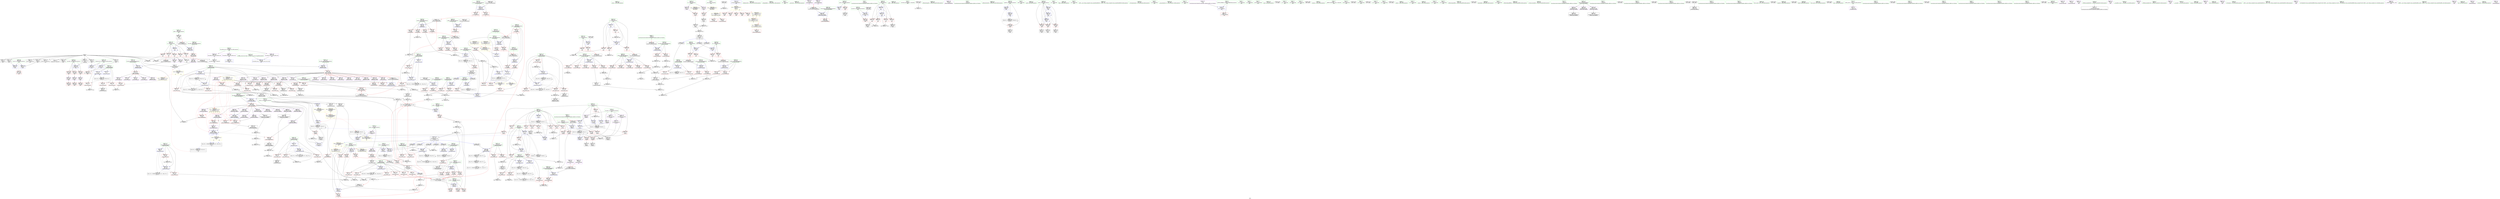 digraph "SVFG" {
	label="SVFG";

	Node0x558c90e31ad0 [shape=record,color=grey,label="{NodeID: 0\nNullPtr}"];
	Node0x558c90e31ad0 -> Node0x558c90e7b650[style=solid];
	Node0x558c90e31ad0 -> Node0x558c90e7b750[style=solid];
	Node0x558c90e31ad0 -> Node0x558c90e7b820[style=solid];
	Node0x558c90e31ad0 -> Node0x558c90e7b8f0[style=solid];
	Node0x558c90e31ad0 -> Node0x558c90e7b9c0[style=solid];
	Node0x558c90e31ad0 -> Node0x558c90e7ba90[style=solid];
	Node0x558c90e31ad0 -> Node0x558c90e7bb60[style=solid];
	Node0x558c90e31ad0 -> Node0x558c90e7bc30[style=solid];
	Node0x558c90e31ad0 -> Node0x558c90e7bd00[style=solid];
	Node0x558c90e31ad0 -> Node0x558c90e7bdd0[style=solid];
	Node0x558c90e31ad0 -> Node0x558c90e81920[style=solid];
	Node0x558c90e31ad0 -> Node0x558c90e94a40[style=solid];
	Node0x558c90e31ad0 -> Node0x558c90e8c390[style=solid];
	Node0x558c90e31ad0 -> Node0x558c90e8c990[style=solid];
	Node0x558c90e31ad0 -> Node0x558c90e8cb10[style=solid];
	Node0x558c90e8a410 [shape=record,color=grey,label="{NodeID: 775\n288 = cmp(286, 287, )\n}"];
	Node0x558c90e80c00 [shape=record,color=red,label="{NodeID: 443\n879\<--878\n\<--arrayidx51\n_ZN6solver5solveEv\n}"];
	Node0x558c90e80c00 -> Node0x558c90e77960[style=solid];
	Node0x558c90e841e0 [shape=record,color=red,label="{NodeID: 277\n796\<--14\n\<--prime_n\n_ZN6solver5solveEv\n}"];
	Node0x558c90e841e0 -> Node0x558c90e8cc90[style=solid];
	Node0x558c90e744e0 [shape=record,color=green,label="{NodeID: 111\n593\<--594\n_Znwm\<--_Znwm_field_insensitive\n}"];
	Node0x558c90eec1d0 [shape=record,color=yellow,style=double,label="{NodeID: 1052\n36V_2 = CSCHI(MR_36V_1)\npts\{218 \}\nCS[]}"];
	Node0x558c90e9f300 [shape=record,color=grey,label="{NodeID: 720\n118 = Binary(107, 117, )\n}"];
	Node0x558c90e9f300 -> Node0x558c90e9fa80[style=solid];
	Node0x558c90e7df50 [shape=record,color=red,label="{NodeID: 388\n650\<--474\n\<--c\nmain\n}"];
	Node0x558c90e7df50 -> Node0x558c90ea3680[style=solid];
	Node0x558c90e791f0 [shape=record,color=purple,label="{NodeID: 222\n770\<--52\n\<--.str.13\n_ZN6solver5solveEv\n|{<s0>42}}"];
	Node0x558c90e791f0:s0 -> Node0x558c90f1cd40[style=solid,color=red];
	Node0x558c90e75730 [shape=record,color=green,label="{NodeID: 56\n132\<--133\nm.addr\<--m.addr_field_insensitive\n_Z3modxx\n}"];
	Node0x558c90e75730 -> Node0x558c90e85150[style=solid];
	Node0x558c90e75730 -> Node0x558c90e85220[style=solid];
	Node0x558c90e75730 -> Node0x558c90e852f0[style=solid];
	Node0x558c90e75730 -> Node0x558c90e91bf0[style=solid];
	Node0x558c90ecebf0 [shape=record,color=black,label="{NodeID: 831\nMR_50V_2 = PHI(MR_50V_3, MR_50V_1, )\npts\{130000 \}\n|{|<s2>9}}"];
	Node0x558c90ecebf0 -> Node0x558c90e932b0[style=dashed];
	Node0x558c90ecebf0 -> Node0x558c90ecebf0[style=dashed];
	Node0x558c90ecebf0:s2 -> Node0x558c90eec2b0[style=dashed,color=blue];
	Node0x558c90e93790 [shape=record,color=blue,label="{NodeID: 499\n377\<--368\nnth.addr\<--nth\n_Z12print_statusiiddi\n}"];
	Node0x558c90e93790 -> Node0x558c90e88550[style=dashed];
	Node0x558c90e93790 -> Node0x558c90e88620[style=dashed];
	Node0x558c90e86f60 [shape=record,color=red,label="{NodeID: 333\n290\<--253\n\<--i\n_Z5sievei\n}"];
	Node0x558c90e86f60 -> Node0x558c90e9f000[style=solid];
	Node0x558c90e7c7c0 [shape=record,color=black,label="{NodeID: 167\n350\<--349\nconv\<--\n_Z3secv\n}"];
	Node0x558c90e7c7c0 -> Node0x558c90ea3080[style=solid];
	Node0x558c90f1c000 [shape=record,color=black,label="{NodeID: 1108\n205 = PHI()\n1st arg _Z10congruencexxx }"];
	Node0x558c90f1c000 -> Node0x558c90e925b0[style=solid];
	Node0x558c90e55220 [shape=record,color=green,label="{NodeID: 1\n7\<--1\n__dso_handle\<--dummyObj\nGlob }"];
	Node0x558c90e8a590 [shape=record,color=grey,label="{NodeID: 776\n499 = cmp(496, 15, )\n}"];
	Node0x558c90e80cd0 [shape=record,color=red,label="{NodeID: 444\n937\<--931\nthis1\<--this.addr\n_ZN6solver4putsEPKc\n|{<s0>48}}"];
	Node0x558c90e80cd0:s0 -> Node0x558c90f1b2c0[style=solid,color=red];
	Node0x558c90e842b0 [shape=record,color=red,label="{NodeID: 278\n403\<--23\n\<--stderr\n_Z12print_statusiiddi\n}"];
	Node0x558c90e745e0 [shape=record,color=green,label="{NodeID: 112\n597\<--598\n_ZN6solverC2Ev\<--_ZN6solverC2Ev_field_insensitive\n}"];
	Node0x558c90eec2b0 [shape=record,color=yellow,style=double,label="{NodeID: 1053\n54V_2 = CSCHI(MR_54V_1)\npts\{16 130000 200000 \}\nCS[]|{<s0>19}}"];
	Node0x558c90eec2b0:s0 -> Node0x558c90eec890[style=dashed,color=blue];
	Node0x558c90e9f480 [shape=record,color=grey,label="{NodeID: 721\n738 = Binary(737, 299, )\n}"];
	Node0x558c90e9f480 -> Node0x558c90e94cb0[style=solid];
	Node0x558c90e7e020 [shape=record,color=red,label="{NodeID: 389\n600\<--476\n\<--s\nmain\n}"];
	Node0x558c90e7e020 -> Node0x558c90e8c990[style=solid];
	Node0x558c90e792c0 [shape=record,color=purple,label="{NodeID: 223\n895\<--52\n\<--.str.13\n_ZN6solver5solveEv\n|{<s0>46}}"];
	Node0x558c90e792c0:s0 -> Node0x558c90f1cd40[style=solid,color=red];
	Node0x558c90e75800 [shape=record,color=green,label="{NodeID: 57\n144\<--145\n_Z5exgcdxxRxS_\<--_Z5exgcdxxRxS__field_insensitive\n}"];
	Node0x558c90ecf0f0 [shape=record,color=black,label="{NodeID: 832\nMR_2V_3 = PHI(MR_2V_4, MR_2V_2, )\npts\{93 \}\n}"];
	Node0x558c90ecf0f0 -> Node0x558c90e84930[style=dashed];
	Node0x558c90e93860 [shape=record,color=blue,label="{NodeID: 500\n379\<--411\nt\<--call7\n_Z12print_statusiiddi\n}"];
	Node0x558c90e93860 -> Node0x558c90e886f0[style=dashed];
	Node0x558c90e93860 -> Node0x558c90e887c0[style=dashed];
	Node0x558c90e93860 -> Node0x558c90ecdcf0[style=dashed];
	Node0x558c90e87030 [shape=record,color=red,label="{NodeID: 334\n303\<--253\n\<--i\n_Z5sievei\n}"];
	Node0x558c90e87030 -> Node0x558c90e9ed00[style=solid];
	Node0x558c90e7c890 [shape=record,color=black,label="{NodeID: 168\n353\<--352\nconv1\<--\n_Z3secv\n}"];
	Node0x558c90e7c890 -> Node0x558c90ea2f00[style=solid];
	Node0x558c90f1c0d0 [shape=record,color=black,label="{NodeID: 1109\n206 = PHI()\n2nd arg _Z10congruencexxx }"];
	Node0x558c90f1c0d0 -> Node0x558c90e92680[style=solid];
	Node0x558c90e53be0 [shape=record,color=green,label="{NodeID: 2\n8\<--1\n.str\<--dummyObj\nGlob }"];
	Node0x558c90ee4cb0 [shape=record,color=yellow,style=double,label="{NodeID: 943\n50V_1 = ENCHI(MR_50V_0)\npts\{130000 \}\nFun[_ZN6solver5solveEv]}"];
	Node0x558c90ee4cb0 -> Node0x558c90e80580[style=dashed];
	Node0x558c90e8a710 [shape=record,color=grey,label="{NodeID: 777\n272 = cmp(270, 271, )\n}"];
	Node0x558c90e80da0 [shape=record,color=red,label="{NodeID: 445\n938\<--933\n\<--s.addr\n_ZN6solver4putsEPKc\n|{<s0>48}}"];
	Node0x558c90e80da0:s0 -> Node0x558c90f1b560[style=solid,color=red];
	Node0x558c90e84380 [shape=record,color=red,label="{NodeID: 279\n413\<--23\n\<--stderr\n_Z12print_statusiiddi\n}"];
	Node0x558c90e746e0 [shape=record,color=green,label="{NodeID: 113\n609\<--610\n__assert_fail\<--__assert_fail_field_insensitive\n}"];
	Node0x558c90eec470 [shape=record,color=yellow,style=double,label="{NodeID: 1054\n103V_2 = CSCHI(MR_103V_1)\npts\{591 \}\nCS[]|{<s0>42|<s1>46}}"];
	Node0x558c90eec470:s0 -> Node0x558c90ec5cb0[style=dashed,color=blue];
	Node0x558c90eec470:s1 -> Node0x558c90ec5cb0[style=dashed,color=blue];
	Node0x558c90e9f600 [shape=record,color=grey,label="{NodeID: 722\n270 = Binary(268, 269, )\n}"];
	Node0x558c90e9f600 -> Node0x558c90e8a710[style=solid];
	Node0x558c90e7e0f0 [shape=record,color=red,label="{NodeID: 390\n622\<--476\n\<--s\nmain\n|{<s0>32}}"];
	Node0x558c90e7e0f0:s0 -> Node0x558c90f1b6b0[style=solid,color=red];
	Node0x558c90e79390 [shape=record,color=purple,label="{NodeID: 224\n912\<--54\n\<--.str.14\n_ZN6solver5solveEv\n|{<s0>47}}"];
	Node0x558c90e79390:s0 -> Node0x558c90f1b410[style=solid,color=red];
	Node0x558c90e75900 [shape=record,color=green,label="{NodeID: 58\n151\<--152\nretval\<--retval_field_insensitive\n_Z5exgcdxxRxS_\n}"];
	Node0x558c90e75900 -> Node0x558c90e853c0[style=solid];
	Node0x558c90e75900 -> Node0x558c90e921a0[style=solid];
	Node0x558c90e75900 -> Node0x558c90e92410[style=solid];
	Node0x558c90ecf5f0 [shape=record,color=black,label="{NodeID: 833\nMR_12V_3 = PHI(MR_12V_4, MR_12V_2, )\npts\{152 \}\n}"];
	Node0x558c90ecf5f0 -> Node0x558c90e853c0[style=dashed];
	Node0x558c90e93930 [shape=record,color=blue,label="{NodeID: 501\n450\<--15\nretval\<--\nmain\n}"];
	Node0x558c90e87100 [shape=record,color=red,label="{NodeID: 335\n285\<--255\n\<--j\n_Z5sievei\n}"];
	Node0x558c90e87100 -> Node0x558c90e9ee80[style=solid];
	Node0x558c90e7c960 [shape=record,color=black,label="{NodeID: 169\n342\<--356\n_Z3secv_ret\<--add\n_Z3secv\n|{<s0>12|<s1>18|<s2>20}}"];
	Node0x558c90e7c960:s0 -> Node0x558c90f19310[style=solid,color=blue];
	Node0x558c90e7c960:s1 -> Node0x558c90f197f0[style=solid,color=blue];
	Node0x558c90e7c960:s2 -> Node0x558c90f199f0[style=solid,color=blue];
	Node0x558c90f1c1a0 [shape=record,color=black,label="{NodeID: 1110\n694 = PHI(595, )\n0th arg _ZN6solverC2Ev }"];
	Node0x558c90f1c1a0 -> Node0x558c90e94970[style=solid];
	Node0x558c90e548c0 [shape=record,color=green,label="{NodeID: 3\n15\<--1\n\<--dummyObj\nCan only get source location for instruction, argument, global var or function.}"];
	Node0x558c90e8a890 [shape=record,color=grey,label="{NodeID: 778\n488 = cmp(486, 487, )\n}"];
	Node0x558c90e80e70 [shape=record,color=red,label="{NodeID: 446\n954\<--946\nthis1\<--this.addr\n_ZN6solver6printfEPKcz\n}"];
	Node0x558c90e80e70 -> Node0x558c90e83410[style=solid];
	Node0x558c90e80e70 -> Node0x558c90e834e0[style=solid];
	Node0x558c90e80e70 -> Node0x558c90e835b0[style=solid];
	Node0x558c90e80e70 -> Node0x558c90e83680[style=solid];
	Node0x558c90e80e70 -> Node0x558c90e83750[style=solid];
	Node0x558c90e80e70 -> Node0x558c90e83820[style=solid];
	Node0x558c90e80e70 -> Node0x558c90e838f0[style=solid];
	Node0x558c90e80e70 -> Node0x558c90e839c0[style=solid];
	Node0x558c90e80e70 -> Node0x558c90e83a90[style=solid];
	Node0x558c90e80e70 -> Node0x558c90e83b60[style=solid];
	Node0x558c90e80e70 -> Node0x558c90e83c30[style=solid];
	Node0x558c90e80e70 -> Node0x558c90e83d00[style=solid];
	Node0x558c90e84450 [shape=record,color=red,label="{NodeID: 280\n515\<--23\n\<--stderr\nmain\n}"];
	Node0x558c90e799b0 [shape=record,color=green,label="{NodeID: 114\n618\<--619\n_ZdlPv\<--_ZdlPv_field_insensitive\n}"];
	Node0x558c90ee0b20 [shape=record,color=yellow,style=double,label="{NodeID: 889\n52V_1 = ENCHI(MR_52V_0)\npts\{200000 \}\nFun[main]|{<s0>19}}"];
	Node0x558c90ee0b20:s0 -> Node0x558c90ec8970[style=dashed,color=red];
	Node0x558c90e9f780 [shape=record,color=grey,label="{NodeID: 723\n903 = Binary(902, 107, )\n}"];
	Node0x558c90e9f780 -> Node0x558c90e958e0[style=solid];
	Node0x558c90e7e1c0 [shape=record,color=red,label="{NodeID: 391\n626\<--476\n\<--s\nmain\n|{<s0>33}}"];
	Node0x558c90e7e1c0:s0 -> Node0x558c90f1be20[style=solid,color=red];
	Node0x558c90e79460 [shape=record,color=purple,label="{NodeID: 225\n939\<--56\n\<--.str.15\n_ZN6solver4putsEPKc\n|{<s0>48}}"];
	Node0x558c90e79460:s0 -> Node0x558c90f1b410[style=solid,color=red];
	Node0x558c90e759d0 [shape=record,color=green,label="{NodeID: 59\n153\<--154\na.addr\<--a.addr_field_insensitive\n_Z5exgcdxxRxS_\n}"];
	Node0x558c90e759d0 -> Node0x558c90e85490[style=solid];
	Node0x558c90e759d0 -> Node0x558c90e85560[style=solid];
	Node0x558c90e759d0 -> Node0x558c90e85630[style=solid];
	Node0x558c90e759d0 -> Node0x558c90e91cc0[style=solid];
	Node0x558c90ecfaf0 [shape=record,color=black,label="{NodeID: 834\nMR_22V_2 = PHI(MR_22V_3, MR_22V_1, )\npts\{162 \}\n}"];
	Node0x558c90e93a00 [shape=record,color=blue,label="{NodeID: 502\n452\<--448\nargc.addr\<--argc\nmain\n}"];
	Node0x558c90e93a00 -> Node0x558c90e88960[style=dashed];
	Node0x558c90e871d0 [shape=record,color=red,label="{NodeID: 336\n291\<--255\n\<--j\n_Z5sievei\n}"];
	Node0x558c90e871d0 -> Node0x558c90e9f000[style=solid];
	Node0x558c90e7ca30 [shape=record,color=black,label="{NodeID: 170\n430\<--429\nconv\<--sub13\n_Z12print_statusiiddi\n}"];
	Node0x558c90e7ca30 -> Node0x558c90ea1100[style=solid];
	Node0x558c90f1c2b0 [shape=record,color=black,label="{NodeID: 1111\n90 = PHI(114, )\n0th arg _Z7inversexx }"];
	Node0x558c90f1c2b0 -> Node0x558c90e81a20[style=solid];
	Node0x558c90e54950 [shape=record,color=green,label="{NodeID: 4\n21\<--1\n_ZZ12print_statusiiddiE1L\<--dummyObj\nGlob }"];
	Node0x558c90e8aa10 [shape=record,color=grey,label="{NodeID: 779\n511 = cmp(510, 15, )\n}"];
	Node0x558c90e80f40 [shape=record,color=red,label="{NodeID: 447\n981\<--948\n\<--format.addr\n_ZN6solver6printfEPKcz\n}"];
	Node0x558c90e84520 [shape=record,color=red,label="{NodeID: 281\n539\<--23\n\<--stderr\nmain\n}"];
	Node0x558c90e79ab0 [shape=record,color=green,label="{NodeID: 115\n624\<--625\n_ZN6solver5inputEv\<--_ZN6solver5inputEv_field_insensitive\n}"];
	Node0x558c90ee0c00 [shape=record,color=yellow,style=double,label="{NodeID: 890\n106V_1 = ENCHI(MR_106V_0)\npts\{16 130000 \}\nFun[main]|{<s0>19}}"];
	Node0x558c90ee0c00:s0 -> Node0x558c90ec8970[style=dashed,color=red];
	Node0x558c90e9f900 [shape=record,color=grey,label="{NodeID: 724\n908 = Binary(907, 299, )\n}"];
	Node0x558c90e9f900 -> Node0x558c90e959b0[style=solid];
	Node0x558c90e7e290 [shape=record,color=red,label="{NodeID: 392\n633\<--476\n\<--s\nmain\n}"];
	Node0x558c90e7e290 -> Node0x558c90e81e20[style=solid];
	Node0x558c90e7e290 -> Node0x558c90e81ef0[style=solid];
	Node0x558c90e79530 [shape=record,color=purple,label="{NodeID: 226\n1006\<--58\n\<--.str.16\n_ZN6solver6printfEPKcz\n}"];
	Node0x558c90e75aa0 [shape=record,color=green,label="{NodeID: 60\n155\<--156\nb.addr\<--b.addr_field_insensitive\n_Z5exgcdxxRxS_\n}"];
	Node0x558c90e75aa0 -> Node0x558c90e85700[style=solid];
	Node0x558c90e75aa0 -> Node0x558c90e857d0[style=solid];
	Node0x558c90e75aa0 -> Node0x558c90e858a0[style=solid];
	Node0x558c90e75aa0 -> Node0x558c90e85970[style=solid];
	Node0x558c90e75aa0 -> Node0x558c90e91d90[style=solid];
	Node0x558c90ecfff0 [shape=record,color=black,label="{NodeID: 835\nMR_24V_4 = PHI(MR_24V_6, MR_24V_3, )\npts\{216 218 \}\n|{<s0>6|<s1>6|<s2>6|<s3>7|<s4>7}}"];
	Node0x558c90ecfff0:s0 -> Node0x558c90e85ff0[style=dashed,color=blue];
	Node0x558c90ecfff0:s1 -> Node0x558c90e860c0[style=dashed,color=blue];
	Node0x558c90ecfff0:s2 -> Node0x558c90e92340[style=dashed,color=blue];
	Node0x558c90ecfff0:s3 -> Node0x558c90eec070[style=dashed,color=blue];
	Node0x558c90ecfff0:s4 -> Node0x558c90eec1d0[style=dashed,color=blue];
	Node0x558c90e93ad0 [shape=record,color=blue,label="{NodeID: 503\n454\<--449\nargv.addr\<--argv\nmain\n}"];
	Node0x558c90e93ad0 -> Node0x558c90e88a30[style=dashed];
	Node0x558c90e93ad0 -> Node0x558c90e88b00[style=dashed];
	Node0x558c90e93ad0 -> Node0x558c90e88bd0[style=dashed];
	Node0x558c90e872a0 [shape=record,color=red,label="{NodeID: 337\n297\<--255\n\<--j\n_Z5sievei\n}"];
	Node0x558c90e872a0 -> Node0x558c90e9eb80[style=solid];
	Node0x558c90e7cb00 [shape=record,color=black,label="{NodeID: 171\n433\<--432\nconv15\<--\n_Z12print_statusiiddi\n}"];
	Node0x558c90e7cb00 -> Node0x558c90e8a290[style=solid];
	Node0x558c90f1c3f0 [shape=record,color=black,label="{NodeID: 1112\n91 = PHI(115, )\n1st arg _Z7inversexx }"];
	Node0x558c90f1c3f0 -> Node0x558c90e81af0[style=solid];
	Node0x558c90e549e0 [shape=record,color=green,label="{NodeID: 5\n22\<--1\n\<--dummyObj\nCan only get source location for instruction, argument, global var or function.}"];
	Node0x558c90e8ab90 [shape=record,color=grey,label="{NodeID: 780\n728 = cmp(725, 727, )\n}"];
	Node0x558c90e81010 [shape=record,color=red,label="{NodeID: 448\n956\<--955\n\<--out_p\n_ZN6solver6printfEPKcz\n}"];
	Node0x558c90e81010 -> Node0x558c90e8cb10[style=solid];
	Node0x558c90e845f0 [shape=record,color=red,label="{NodeID: 282\n565\<--23\n\<--stderr\nmain\n}"];
	Node0x558c90e79bb0 [shape=record,color=green,label="{NodeID: 116\n628\<--629\n_ZN6solver5solveEv\<--_ZN6solver5solveEv_field_insensitive\n}"];
	Node0x558c90eec890 [shape=record,color=yellow,style=double,label="{NodeID: 1057\n106V_3 = CSCHI(MR_106V_1)\npts\{16 130000 \}\nCS[]|{<s0>33|<s1>33}}"];
	Node0x558c90eec890:s0 -> Node0x558c90ee4230[style=dashed,color=red];
	Node0x558c90eec890:s1 -> Node0x558c90ee4cb0[style=dashed,color=red];
	Node0x558c90ee0d10 [shape=record,color=yellow,style=double,label="{NodeID: 891\n60V_1 = ENCHI(MR_60V_0)\npts\{1 \}\nFun[main]|{|<s5>27|<s6>33}}"];
	Node0x558c90ee0d10 -> Node0x558c90e84450[style=dashed];
	Node0x558c90ee0d10 -> Node0x558c90e84520[style=dashed];
	Node0x558c90ee0d10 -> Node0x558c90e845f0[style=dashed];
	Node0x558c90ee0d10 -> Node0x558c90e846c0[style=dashed];
	Node0x558c90ee0d10 -> Node0x558c90e84860[style=dashed];
	Node0x558c90ee0d10:s5 -> Node0x558c90ee3ad0[style=dashed,color=red];
	Node0x558c90ee0d10:s6 -> Node0x558c90ee4120[style=dashed,color=red];
	Node0x558c90e9fa80 [shape=record,color=grey,label="{NodeID: 725\n120 = Binary(118, 119, )\n|{<s0>5}}"];
	Node0x558c90e9fa80:s0 -> Node0x558c90f1aa60[style=solid,color=red];
	Node0x558c90e7e360 [shape=record,color=red,label="{NodeID: 393\n643\<--476\n\<--s\nmain\n}"];
	Node0x558c90e7e360 -> Node0x558c90e7d180[style=solid];
	Node0x558c90e7e360 -> Node0x558c90e8c390[style=solid];
	Node0x558c90e79600 [shape=record,color=purple,label="{NodeID: 227\n1024\<--60\nllvm.global_ctors_0\<--llvm.global_ctors\nGlob }"];
	Node0x558c90e79600 -> Node0x558c90e81720[style=solid];
	Node0x558c90e75b70 [shape=record,color=green,label="{NodeID: 61\n157\<--158\nx.addr\<--x.addr_field_insensitive\n_Z5exgcdxxRxS_\n}"];
	Node0x558c90e75b70 -> Node0x558c90e85a40[style=solid];
	Node0x558c90e75b70 -> Node0x558c90e85b10[style=solid];
	Node0x558c90e75b70 -> Node0x558c90e85be0[style=solid];
	Node0x558c90e75b70 -> Node0x558c90e91e60[style=solid];
	Node0x558c90e93ba0 [shape=record,color=blue,label="{NodeID: 504\n456\<--482\nparallel\<--\nmain\n}"];
	Node0x558c90e93ba0 -> Node0x558c90e88ca0[style=dashed];
	Node0x558c90e93ba0 -> Node0x558c90e93ee0[style=dashed];
	Node0x558c90e93ba0 -> Node0x558c90ecd2f0[style=dashed];
	Node0x558c90e87370 [shape=record,color=red,label="{NodeID: 338\n310\<--257\n\<--i11\n_Z5sievei\n}"];
	Node0x558c90e87370 -> Node0x558c90e8b910[style=solid];
	Node0x558c90e7cbd0 [shape=record,color=black,label="{NodeID: 172\n492\<--491\nidxprom\<--\nmain\n}"];
	Node0x558c90f1c530 [shape=record,color=black,label="{NodeID: 1113\n147 = PHI(178, 224, )\n0th arg _Z5exgcdxxRxS_ }"];
	Node0x558c90f1c530 -> Node0x558c90e91cc0[style=solid];
	Node0x558c90e52f60 [shape=record,color=green,label="{NodeID: 6\n23\<--1\nstderr\<--dummyObj\nGlob }"];
	Node0x558c90e8ad10 [shape=record,color=grey,label="{NodeID: 781\n1003 = cmp(1002, 979, )\n}"];
	Node0x558c90e810e0 [shape=record,color=red,label="{NodeID: 449\n970\<--969\n\<--out_p5\n_ZN6solver6printfEPKcz\n}"];
	Node0x558c90e846c0 [shape=record,color=red,label="{NodeID: 283\n655\<--23\n\<--stderr\nmain\n}"];
	Node0x558c90e79cb0 [shape=record,color=green,label="{NodeID: 117\n637\<--638\nprintf\<--printf_field_insensitive\n}"];
	Node0x558c90eec9a0 [shape=record,color=yellow,style=double,label="{NodeID: 1058\n103V_5 = CSCHI(MR_103V_4)\npts\{591 \}\nCS[]|{<s0>32|<s1>33}}"];
	Node0x558c90eec9a0:s0 -> Node0x558c90ec8050[style=dashed,color=red];
	Node0x558c90eec9a0:s1 -> Node0x558c90ee4310[style=dashed,color=red];
	Node0x558c90e9fc00 [shape=record,color=grey,label="{NodeID: 726\n138 = Binary(136, 137, )\n}"];
	Node0x558c90e9fc00 -> Node0x558c90ea3800[style=solid];
	Node0x558c90e7e430 [shape=record,color=red,label="{NodeID: 394\n494\<--493\n\<--arrayidx\nmain\n}"];
	Node0x558c90e79700 [shape=record,color=purple,label="{NodeID: 228\n1025\<--60\nllvm.global_ctors_1\<--llvm.global_ctors\nGlob }"];
	Node0x558c90e79700 -> Node0x558c90e81820[style=solid];
	Node0x558c90e75c40 [shape=record,color=green,label="{NodeID: 62\n159\<--160\ny.addr\<--y.addr_field_insensitive\n_Z5exgcdxxRxS_\n}"];
	Node0x558c90e75c40 -> Node0x558c90e85cb0[style=solid];
	Node0x558c90e75c40 -> Node0x558c90e85d80[style=solid];
	Node0x558c90e75c40 -> Node0x558c90e85e50[style=solid];
	Node0x558c90e75c40 -> Node0x558c90e91f30[style=solid];
	Node0x558c90e93c70 [shape=record,color=blue,label="{NodeID: 505\n458\<--482\nstatus\<--\nmain\n}"];
	Node0x558c90e93c70 -> Node0x558c90e88d70[style=dashed];
	Node0x558c90e93c70 -> Node0x558c90e88e40[style=dashed];
	Node0x558c90e93c70 -> Node0x558c90e88f10[style=dashed];
	Node0x558c90e93c70 -> Node0x558c90e93e10[style=dashed];
	Node0x558c90e93c70 -> Node0x558c90e93fb0[style=dashed];
	Node0x558c90e87440 [shape=record,color=red,label="{NodeID: 339\n314\<--257\n\<--i11\n_Z5sievei\n}"];
	Node0x558c90e87440 -> Node0x558c90e7c550[style=solid];
	Node0x558c90e7cca0 [shape=record,color=black,label="{NodeID: 173\n506\<--505\nidxprom2\<--\nmain\n}"];
	Node0x558c90f1c740 [shape=record,color=black,label="{NodeID: 1114\n148 = PHI(181, 225, )\n1st arg _Z5exgcdxxRxS_ }"];
	Node0x558c90f1c740 -> Node0x558c90e91d90[style=solid];
	Node0x558c90e52ff0 [shape=record,color=green,label="{NodeID: 7\n24\<--1\n.str.1\<--dummyObj\nGlob }"];
	Node0x558c90ee5140 [shape=record,color=yellow,style=double,label="{NodeID: 948\n34V_1 = ENCHI(MR_34V_0)\npts\{216 \}\nFun[_Z10congruencexxx]|{<s0>7}}"];
	Node0x558c90ee5140:s0 -> Node0x558c90ee5e10[style=dashed,color=red];
	Node0x558c90e8ae90 [shape=record,color=grey,label="{NodeID: 782\n401 = cmp(400, 15, )\n}"];
	Node0x558c90e811b0 [shape=record,color=red,label="{NodeID: 450\n972\<--971\n\<--out_p6\n_ZN6solver6printfEPKcz\n}"];
	Node0x558c90e811b0 -> Node0x558c90e77b00[style=solid];
	Node0x558c90e84790 [shape=record,color=red,label="{NodeID: 284\n1005\<--23\n\<--stderr\n_ZN6solver6printfEPKcz\n}"];
	Node0x558c90e79db0 [shape=record,color=green,label="{NodeID: 118\n641\<--642\nfflush\<--fflush_field_insensitive\n}"];
	Node0x558c90e9fd80 [shape=record,color=grey,label="{NodeID: 727\n528 = Binary(527, 299, )\n}"];
	Node0x558c90e9fd80 -> Node0x558c90e94080[style=solid];
	Node0x558c90e7e500 [shape=record,color=red,label="{NodeID: 395\n508\<--507\n\<--arrayidx3\nmain\n}"];
	Node0x558c90e79800 [shape=record,color=purple,label="{NodeID: 229\n1026\<--60\nllvm.global_ctors_2\<--llvm.global_ctors\nGlob }"];
	Node0x558c90e79800 -> Node0x558c90e81920[style=solid];
	Node0x558c90e75d10 [shape=record,color=green,label="{NodeID: 63\n161\<--162\ng\<--g_field_insensitive\n_Z5exgcdxxRxS_\n}"];
	Node0x558c90e75d10 -> Node0x558c90e85f20[style=solid];
	Node0x558c90e75d10 -> Node0x558c90e92270[style=solid];
	Node0x558c90e93d40 [shape=record,color=blue,label="{NodeID: 506\n460\<--299\ni\<--\nmain\n}"];
	Node0x558c90e93d40 -> Node0x558c90e88fe0[style=dashed];
	Node0x558c90e93d40 -> Node0x558c90e890b0[style=dashed];
	Node0x558c90e93d40 -> Node0x558c90e89180[style=dashed];
	Node0x558c90e93d40 -> Node0x558c90e89250[style=dashed];
	Node0x558c90e93d40 -> Node0x558c90e94080[style=dashed];
	Node0x558c90e87510 [shape=record,color=red,label="{NodeID: 340\n320\<--257\n\<--i11\n_Z5sievei\n}"];
	Node0x558c90e87510 -> Node0x558c90e932b0[style=solid];
	Node0x558c90e7cd70 [shape=record,color=black,label="{NodeID: 174\n537\<--536\ntobool\<--\nmain\n}"];
	Node0x558c90f1c8c0 [shape=record,color=black,label="{NodeID: 1115\n149 = PHI(182, 215, )\n2nd arg _Z5exgcdxxRxS_ }"];
	Node0x558c90f1c8c0 -> Node0x558c90e91e60[style=solid];
	Node0x558c90e530b0 [shape=record,color=green,label="{NodeID: 8\n26\<--1\n.str.2\<--dummyObj\nGlob }"];
	Node0x558c90ee5220 [shape=record,color=yellow,style=double,label="{NodeID: 949\n36V_1 = ENCHI(MR_36V_0)\npts\{218 \}\nFun[_Z10congruencexxx]|{<s0>7}}"];
	Node0x558c90ee5220:s0 -> Node0x558c90ee5e10[style=dashed,color=red];
	Node0x558c90e8b010 [shape=record,color=grey,label="{NodeID: 783\n393 = cmp(392, 15, )\n}"];
	Node0x558c90e81280 [shape=record,color=red,label="{NodeID: 451\n987\<--986\n\<--out_p10\n_ZN6solver6printfEPKcz\n}"];
	Node0x558c90e81280 -> Node0x558c90e83f70[style=solid];
	Node0x558c90e84860 [shape=record,color=red,label="{NodeID: 285\n639\<--45\n\<--stdout\nmain\n}"];
	Node0x558c90e79eb0 [shape=record,color=green,label="{NodeID: 119\n662\<--663\n_ZNSt7__cxx1112basic_stringIcSt11char_traitsIcESaIcEED1Ev\<--_ZNSt7__cxx1112basic_stringIcSt11char_traitsIcESaIcEED1Ev_field_insensitive\n}"];
	Node0x558c90e9ff00 [shape=record,color=grey,label="{NodeID: 728\n1002 = Binary(1000, 1001, )\n}"];
	Node0x558c90e9ff00 -> Node0x558c90e8ad10[style=solid];
	Node0x558c90e7e5d0 [shape=record,color=red,label="{NodeID: 396\n518\<--517\n\<--arrayidx8\nmain\n}"];
	Node0x558c90e81c30 [shape=record,color=purple,label="{NodeID: 230\n348\<--343\ntv_sec\<--tv\n_Z3secv\n}"];
	Node0x558c90e81c30 -> Node0x558c90e87850[style=solid];
	Node0x558c90e75de0 [shape=record,color=green,label="{NodeID: 64\n201\<--202\n_Z10congruencexxx\<--_Z10congruencexxx_field_insensitive\n}"];
	Node0x558c90e93e10 [shape=record,color=blue,label="{NodeID: 507\n458\<--262\nstatus\<--\nmain\n}"];
	Node0x558c90e93e10 -> Node0x558c90e88d70[style=dashed];
	Node0x558c90e93e10 -> Node0x558c90e88e40[style=dashed];
	Node0x558c90e93e10 -> Node0x558c90e88f10[style=dashed];
	Node0x558c90e93e10 -> Node0x558c90e93e10[style=dashed];
	Node0x558c90e93e10 -> Node0x558c90e93fb0[style=dashed];
	Node0x558c90e875e0 [shape=record,color=red,label="{NodeID: 341\n329\<--257\n\<--i11\n_Z5sievei\n}"];
	Node0x558c90e875e0 -> Node0x558c90ea0980[style=solid];
	Node0x558c90e7ce40 [shape=record,color=black,label="{NodeID: 175\n560\<--559\ntobool19\<--\nmain\n}"];
	Node0x558c90f1ca40 [shape=record,color=black,label="{NodeID: 1116\n150 = PHI(183, 217, )\n3rd arg _Z5exgcdxxRxS_ }"];
	Node0x558c90f1ca40 -> Node0x558c90e91f30[style=solid];
	Node0x558c90e53fa0 [shape=record,color=green,label="{NodeID: 9\n28\<--1\n.str.3\<--dummyObj\nGlob }"];
	Node0x558c90e8b190 [shape=record,color=grey,label="{NodeID: 784\n822 = cmp(820, 821, )\n}"];
	Node0x558c90e81350 [shape=record,color=red,label="{NodeID: 452\n997\<--996\n\<--out_p13\n_ZN6solver6printfEPKcz\n}"];
	Node0x558c90e81350 -> Node0x558c90e77e40[style=solid];
	Node0x558c90e84930 [shape=record,color=red,label="{NodeID: 286\n125\<--92\n\<--retval\n_Z7inversexx\n}"];
	Node0x558c90e84930 -> Node0x558c90e7bfa0[style=solid];
	Node0x558c90e79fb0 [shape=record,color=green,label="{NodeID: 120\n683\<--684\n__gxx_personality_v0\<--__gxx_personality_v0_field_insensitive\n}"];
	Node0x558c90ea0080 [shape=record,color=grey,label="{NodeID: 729\n399 = Binary(398, 266, )\n}"];
	Node0x558c90ea0080 -> Node0x558c90ea0380[style=solid];
	Node0x558c90e7e6a0 [shape=record,color=red,label="{NodeID: 397\n698\<--695\nthis1\<--this.addr\n_ZN6solverC2Ev\n}"];
	Node0x558c90e7e6a0 -> Node0x558c90e81fc0[style=solid];
	Node0x558c90e81cc0 [shape=record,color=purple,label="{NodeID: 231\n351\<--343\ntv_usec\<--tv\n_Z3secv\n}"];
	Node0x558c90e81cc0 -> Node0x558c90e87920[style=solid];
	Node0x558c90e75ee0 [shape=record,color=green,label="{NodeID: 65\n207\<--208\nretval\<--retval_field_insensitive\n_Z10congruencexxx\n}"];
	Node0x558c90e75ee0 -> Node0x558c90e86190[style=solid];
	Node0x558c90e75ee0 -> Node0x558c90e92820[style=solid];
	Node0x558c90e75ee0 -> Node0x558c90e928f0[style=solid];
	Node0x558c90e93ee0 [shape=record,color=blue,label="{NodeID: 508\n456\<--262\nparallel\<--\nmain\n}"];
	Node0x558c90e93ee0 -> Node0x558c90ecd2f0[style=dashed];
	Node0x558c90e876b0 [shape=record,color=red,label="{NodeID: 342\n277\<--276\n\<--arrayidx\n_Z5sievei\n}"];
	Node0x558c90e876b0 -> Node0x558c90e7c3b0[style=solid];
	Node0x558c90e7cf10 [shape=record,color=black,label="{NodeID: 176\n563\<--562\ntobool21\<--\nmain\n}"];
	Node0x558c90f1cbc0 [shape=record,color=black,label="{NodeID: 1117\n929 = PHI(765, 765, )\n0th arg _ZN6solver4putsEPKc }"];
	Node0x558c90f1cbc0 -> Node0x558c90e95a80[style=solid];
	Node0x558c90e54060 [shape=record,color=green,label="{NodeID: 10\n30\<--1\n.str.4\<--dummyObj\nGlob }"];
	Node0x558c90e8b310 [shape=record,color=grey,label="{NodeID: 785\n387 = cmp(386, 22, )\n}"];
	Node0x558c90e81420 [shape=record,color=blue,label="{NodeID: 453\n10\<--9\nOUTPUT_FORMAT\<--\nGlob }"];
	Node0x558c90e81420 -> Node0x558c90e84040[style=dashed];
	Node0x558c90e84a00 [shape=record,color=red,label="{NodeID: 287\n100\<--94\n\<--a.addr\n_Z7inversexx\n|{<s0>3}}"];
	Node0x558c90e84a00:s0 -> Node0x558c90f1aa60[style=solid,color=red];
	Node0x558c90e7a0b0 [shape=record,color=green,label="{NodeID: 121\n695\<--696\nthis.addr\<--this.addr_field_insensitive\n_ZN6solverC2Ev\n}"];
	Node0x558c90e7a0b0 -> Node0x558c90e7e6a0[style=solid];
	Node0x558c90e7a0b0 -> Node0x558c90e94970[style=solid];
	Node0x558c90ad8080 [shape=record,color=black,label="{NodeID: 1062\n102 = PHI(127, )\n}"];
	Node0x558c90ad8080 -> Node0x558c90e918f0[style=solid];
	Node0x558c90ad8080 -> Node0x558c90e8bc10[style=solid];
	Node0x558c90ea0200 [shape=record,color=grey,label="{NodeID: 730\n398 = Binary(397, 299, )\n}"];
	Node0x558c90ea0200 -> Node0x558c90ea0080[style=solid];
	Node0x558c90e7e770 [shape=record,color=red,label="{NodeID: 398\n716\<--711\nthis1\<--this.addr\n_ZN6solver5inputEv\n}"];
	Node0x558c90e7e770 -> Node0x558c90e82090[style=solid];
	Node0x558c90e7e770 -> Node0x558c90e82160[style=solid];
	Node0x558c90e7e770 -> Node0x558c90e82230[style=solid];
	Node0x558c90e7e770 -> Node0x558c90e82300[style=solid];
	Node0x558c90e7e770 -> Node0x558c90e823d0[style=solid];
	Node0x558c90e81d50 [shape=record,color=purple,label="{NodeID: 232\n517\<--516\narrayidx8\<--\nmain\n}"];
	Node0x558c90e81d50 -> Node0x558c90e7e5d0[style=solid];
	Node0x558c90e75fb0 [shape=record,color=green,label="{NodeID: 66\n209\<--210\na.addr\<--a.addr_field_insensitive\n_Z10congruencexxx\n}"];
	Node0x558c90e75fb0 -> Node0x558c90e86260[style=solid];
	Node0x558c90e75fb0 -> Node0x558c90e924e0[style=solid];
	Node0x558c90ed1df0 [shape=record,color=black,label="{NodeID: 841\nMR_103V_4 = PHI(MR_103V_6, MR_103V_1, )\npts\{591 \}\n|{<s0>29}}"];
	Node0x558c90ed1df0:s0 -> Node0x558c90e94a40[style=dashed,color=red];
	Node0x558c90e93fb0 [shape=record,color=blue,label="{NodeID: 509\n458\<--262\nstatus\<--\nmain\n}"];
	Node0x558c90e93fb0 -> Node0x558c90e88d70[style=dashed];
	Node0x558c90e93fb0 -> Node0x558c90e88e40[style=dashed];
	Node0x558c90e93fb0 -> Node0x558c90e88f10[style=dashed];
	Node0x558c90e93fb0 -> Node0x558c90e93e10[style=dashed];
	Node0x558c90e93fb0 -> Node0x558c90e93fb0[style=dashed];
	Node0x558c90e87780 [shape=record,color=red,label="{NodeID: 343\n317\<--316\n\<--arrayidx16\n_Z5sievei\n}"];
	Node0x558c90e87780 -> Node0x558c90e7c620[style=solid];
	Node0x558c90e7cfe0 [shape=record,color=black,label="{NodeID: 177\n582\<--581\ntobool29\<--\nmain\n}"];
	Node0x558c90f1cd40 [shape=record,color=black,label="{NodeID: 1118\n930 = PHI(770, 895, )\n1st arg _ZN6solver4putsEPKc }"];
	Node0x558c90f1cd40 -> Node0x558c90e95b50[style=solid];
	Node0x558c90e54120 [shape=record,color=green,label="{NodeID: 11\n32\<--1\n.str.5\<--dummyObj\nGlob }"];
	Node0x558c90e8b490 [shape=record,color=grey,label="{NodeID: 786\n889 = cmp(888, 234, )\n}"];
	Node0x558c90e81520 [shape=record,color=blue,label="{NodeID: 454\n14\<--15\nprime_n\<--\nGlob }"];
	Node0x558c90e81520 -> Node0x558c90ee0c00[style=dashed];
	Node0x558c90e84ad0 [shape=record,color=red,label="{NodeID: 288\n113\<--94\n\<--a.addr\n_Z7inversexx\n}"];
	Node0x558c90e84ad0 -> Node0x558c90ea1880[style=solid];
	Node0x558c90e7a180 [shape=record,color=green,label="{NodeID: 122\n711\<--712\nthis.addr\<--this.addr_field_insensitive\n_ZN6solver5inputEv\n}"];
	Node0x558c90e7a180 -> Node0x558c90e7e770[style=solid];
	Node0x558c90e7a180 -> Node0x558c90e94b10[style=solid];
	Node0x558c90f18a00 [shape=record,color=black,label="{NodeID: 1063\n184 = PHI(146, )\n}"];
	Node0x558c90f18a00 -> Node0x558c90e92270[style=solid];
	Node0x558c90ea0380 [shape=record,color=grey,label="{NodeID: 731\n400 = Binary(396, 399, )\n}"];
	Node0x558c90ea0380 -> Node0x558c90e8ae90[style=solid];
	Node0x558c90e7e840 [shape=record,color=red,label="{NodeID: 399\n725\<--713\n\<--i\n_ZN6solver5inputEv\n}"];
	Node0x558c90e7e840 -> Node0x558c90e8ab90[style=solid];
	Node0x558c90e81e20 [shape=record,color=purple,label="{NodeID: 233\n634\<--633\nout_buf\<--\nmain\n}"];
	Node0x558c90e76080 [shape=record,color=green,label="{NodeID: 67\n211\<--212\nb.addr\<--b.addr_field_insensitive\n_Z10congruencexxx\n}"];
	Node0x558c90e76080 -> Node0x558c90e86330[style=solid];
	Node0x558c90e76080 -> Node0x558c90e86400[style=solid];
	Node0x558c90e76080 -> Node0x558c90e925b0[style=solid];
	Node0x558c90e94080 [shape=record,color=blue,label="{NodeID: 510\n460\<--528\ni\<--inc\nmain\n}"];
	Node0x558c90e94080 -> Node0x558c90e88fe0[style=dashed];
	Node0x558c90e94080 -> Node0x558c90e890b0[style=dashed];
	Node0x558c90e94080 -> Node0x558c90e89180[style=dashed];
	Node0x558c90e94080 -> Node0x558c90e89250[style=dashed];
	Node0x558c90e94080 -> Node0x558c90e94080[style=dashed];
	Node0x558c90e87850 [shape=record,color=red,label="{NodeID: 344\n349\<--348\n\<--tv_sec\n_Z3secv\n}"];
	Node0x558c90e87850 -> Node0x558c90e7c7c0[style=solid];
	Node0x558c90e7d0b0 [shape=record,color=black,label="{NodeID: 178\n595\<--590\n\<--call34\nmain\n|{|<s1>29}}"];
	Node0x558c90e7d0b0 -> Node0x558c90e94630[style=solid];
	Node0x558c90e7d0b0:s1 -> Node0x558c90f1c1a0[style=solid,color=red];
	Node0x558c90e541e0 [shape=record,color=green,label="{NodeID: 12\n34\<--1\n.str.6\<--dummyObj\nGlob }"];
	Node0x558c90e8b610 [shape=record,color=grey,label="{NodeID: 787\n893 = cmp(891, 892, )\n}"];
	Node0x558c90e81620 [shape=record,color=blue,label="{NodeID: 455\n21\<--22\n_ZZ12print_statusiiddiE1L\<--\nGlob }"];
	Node0x558c90e81620 -> Node0x558c90ee0d10[style=dashed];
	Node0x558c90e84ba0 [shape=record,color=red,label="{NodeID: 289\n115\<--94\n\<--a.addr\n_Z7inversexx\n|{<s0>4}}"];
	Node0x558c90e84ba0:s0 -> Node0x558c90f1c3f0[style=solid,color=red];
	Node0x558c90e7a250 [shape=record,color=green,label="{NodeID: 123\n713\<--714\ni\<--i_field_insensitive\n_ZN6solver5inputEv\n}"];
	Node0x558c90e7a250 -> Node0x558c90e7e840[style=solid];
	Node0x558c90e7a250 -> Node0x558c90e7e910[style=solid];
	Node0x558c90e7a250 -> Node0x558c90e7e9e0[style=solid];
	Node0x558c90e7a250 -> Node0x558c90e94be0[style=solid];
	Node0x558c90e7a250 -> Node0x558c90e94cb0[style=solid];
	Node0x558c90f18ad0 [shape=record,color=black,label="{NodeID: 1064\n226 = PHI(146, )\n}"];
	Node0x558c90f18ad0 -> Node0x558c90e92750[style=solid];
	Node0x558c90ea0500 [shape=record,color=grey,label="{NodeID: 732\n392 = Binary(389, 391, )\n}"];
	Node0x558c90ea0500 -> Node0x558c90e8b010[style=solid];
	Node0x558c90e7e910 [shape=record,color=red,label="{NodeID: 400\n731\<--713\n\<--i\n_ZN6solver5inputEv\n}"];
	Node0x558c90e7e910 -> Node0x558c90e7d320[style=solid];
	Node0x558c90e81ef0 [shape=record,color=purple,label="{NodeID: 234\n635\<--633\narraydecay\<--\nmain\n}"];
	Node0x558c90e76150 [shape=record,color=green,label="{NodeID: 68\n213\<--214\nm.addr\<--m.addr_field_insensitive\n_Z10congruencexxx\n}"];
	Node0x558c90e76150 -> Node0x558c90e864d0[style=solid];
	Node0x558c90e76150 -> Node0x558c90e865a0[style=solid];
	Node0x558c90e76150 -> Node0x558c90e92680[style=solid];
	Node0x558c90e94150 [shape=record,color=blue,label="{NodeID: 511\n462\<--531\nt0\<--call11\nmain\n}"];
	Node0x558c90e94150 -> Node0x558c90e89320[style=dashed];
	Node0x558c90e94150 -> Node0x558c90e893f0[style=dashed];
	Node0x558c90e87920 [shape=record,color=red,label="{NodeID: 345\n352\<--351\n\<--tv_usec\n_Z3secv\n}"];
	Node0x558c90e87920 -> Node0x558c90e7c890[style=solid];
	Node0x558c90e7d180 [shape=record,color=black,label="{NodeID: 179\n646\<--643\n\<--\nmain\n}"];
	Node0x558c90e542a0 [shape=record,color=green,label="{NodeID: 13\n36\<--1\n_ZSt3cin\<--dummyObj\nGlob }"];
	Node0x558c90e8b790 [shape=record,color=grey,label="{NodeID: 788\n231 = cmp(230, 169, )\n}"];
	Node0x558c90e81720 [shape=record,color=blue,label="{NodeID: 456\n1024\<--61\nllvm.global_ctors_0\<--\nGlob }"];
	Node0x558c90e84c70 [shape=record,color=red,label="{NodeID: 290\n119\<--94\n\<--a.addr\n_Z7inversexx\n}"];
	Node0x558c90e84c70 -> Node0x558c90e9fa80[style=solid];
	Node0x558c90e7a320 [shape=record,color=green,label="{NodeID: 124\n721\<--722\nscanf\<--scanf_field_insensitive\n}"];
	Node0x558c90f18be0 [shape=record,color=black,label="{NodeID: 1065\n72 = PHI()\n}"];
	Node0x558c90ea0680 [shape=record,color=grey,label="{NodeID: 733\n884 = Binary(882, 883, )\n|{<s0>45}}"];
	Node0x558c90ea0680:s0 -> Node0x558c90f1aa60[style=solid,color=red];
	Node0x558c90e7e9e0 [shape=record,color=red,label="{NodeID: 401\n737\<--713\n\<--i\n_ZN6solver5inputEv\n}"];
	Node0x558c90e7e9e0 -> Node0x558c90e9f480[style=solid];
	Node0x558c90e81fc0 [shape=record,color=purple,label="{NodeID: 235\n699\<--698\nout_p\<--this1\n_ZN6solverC2Ev\n}"];
	Node0x558c90e81fc0 -> Node0x558c90e94a40[style=solid];
	Node0x558c90e76220 [shape=record,color=green,label="{NodeID: 69\n215\<--216\nx\<--x_field_insensitive\n_Z10congruencexxx\n|{|<s1>7}}"];
	Node0x558c90e76220 -> Node0x558c90e86670[style=solid];
	Node0x558c90e76220:s1 -> Node0x558c90f1c8c0[style=solid,color=red];
	Node0x558c90ed2cf0 [shape=record,color=black,label="{NodeID: 844\nMR_44V_3 = PHI(MR_44V_4, MR_44V_2, )\npts\{254 \}\n}"];
	Node0x558c90ed2cf0 -> Node0x558c90e86b50[style=dashed];
	Node0x558c90ed2cf0 -> Node0x558c90e86c20[style=dashed];
	Node0x558c90ed2cf0 -> Node0x558c90e86cf0[style=dashed];
	Node0x558c90ed2cf0 -> Node0x558c90e86dc0[style=dashed];
	Node0x558c90ed2cf0 -> Node0x558c90e86e90[style=dashed];
	Node0x558c90ed2cf0 -> Node0x558c90e86f60[style=dashed];
	Node0x558c90ed2cf0 -> Node0x558c90e87030[style=dashed];
	Node0x558c90ed2cf0 -> Node0x558c90e92f70[style=dashed];
	Node0x558c90e94220 [shape=record,color=blue,label="{NodeID: 512\n464\<--534\nt1\<--call12\nmain\n}"];
	Node0x558c90e94220 -> Node0x558c90e894c0[style=dashed];
	Node0x558c90e94220 -> Node0x558c90e89590[style=dashed];
	Node0x558c90e879f0 [shape=record,color=red,label="{NodeID: 346\n389\<--369\n\<--c.addr\n_Z12print_statusiiddi\n}"];
	Node0x558c90e879f0 -> Node0x558c90ea0500[style=solid];
	Node0x558c90e7d250 [shape=record,color=black,label="{NodeID: 180\n447\<--665\nmain_ret\<--\nmain\n}"];
	Node0x558c90e71e70 [shape=record,color=green,label="{NodeID: 14\n37\<--1\n.str.7\<--dummyObj\nGlob }"];
	Node0x558c90e8b910 [shape=record,color=grey,label="{NodeID: 789\n312 = cmp(310, 311, )\n}"];
	Node0x558c90e81820 [shape=record,color=blue,label="{NodeID: 457\n1025\<--62\nllvm.global_ctors_1\<--_GLOBAL__sub_I_iwi_0_0.cpp\nGlob }"];
	Node0x558c90e84d40 [shape=record,color=red,label="{NodeID: 291\n101\<--96\n\<--m.addr\n_Z7inversexx\n|{<s0>3}}"];
	Node0x558c90e84d40:s0 -> Node0x558c90f1b040[style=solid,color=red];
	Node0x558c90e7a420 [shape=record,color=green,label="{NodeID: 125\n744\<--745\nthis.addr\<--this.addr_field_insensitive\n_ZN6solver5solveEv\n}"];
	Node0x558c90e7a420 -> Node0x558c90e7eb80[style=solid];
	Node0x558c90e7a420 -> Node0x558c90e94d80[style=solid];
	Node0x558c90f18cb0 [shape=record,color=black,label="{NodeID: 1066\n116 = PHI(89, )\n}"];
	Node0x558c90f18cb0 -> Node0x558c90ea1700[style=solid];
	Node0x558c90ea0800 [shape=record,color=grey,label="{NodeID: 734\n230 = Binary(228, 229, )\n}"];
	Node0x558c90ea0800 -> Node0x558c90e8b790[style=solid];
	Node0x558c90e7eab0 [shape=record,color=red,label="{NodeID: 402\n727\<--726\n\<--K2\n_ZN6solver5inputEv\n}"];
	Node0x558c90e7eab0 -> Node0x558c90e8ab90[style=solid];
	Node0x558c90e82090 [shape=record,color=purple,label="{NodeID: 236\n717\<--716\nD\<--this1\n_ZN6solver5inputEv\n}"];
	Node0x558c90e762f0 [shape=record,color=green,label="{NodeID: 70\n217\<--218\ny\<--y_field_insensitive\n_Z10congruencexxx\n|{<s0>7}}"];
	Node0x558c90e762f0:s0 -> Node0x558c90f1ca40[style=solid,color=red];
	Node0x558c90ed31f0 [shape=record,color=black,label="{NodeID: 845\nMR_46V_2 = PHI(MR_46V_3, MR_46V_1, )\npts\{256 \}\n}"];
	Node0x558c90ed31f0 -> Node0x558c90e92d00[style=dashed];
	Node0x558c90ed31f0 -> Node0x558c90ed31f0[style=dashed];
	Node0x558c90e942f0 [shape=record,color=blue,label="{NodeID: 513\n472\<--555\nC\<--call18\nmain\n}"];
	Node0x558c90e942f0 -> Node0x558c90e89800[style=dashed];
	Node0x558c90e942f0 -> Node0x558c90e7dc10[style=dashed];
	Node0x558c90e87ac0 [shape=record,color=red,label="{NodeID: 347\n396\<--369\n\<--c.addr\n_Z12print_statusiiddi\n}"];
	Node0x558c90e87ac0 -> Node0x558c90ea0380[style=solid];
	Node0x558c90e7d320 [shape=record,color=black,label="{NodeID: 181\n732\<--731\nidxprom\<--\n_ZN6solver5inputEv\n}"];
	Node0x558c90e71f00 [shape=record,color=green,label="{NodeID: 15\n39\<--1\n.str.8\<--dummyObj\nGlob }"];
	Node0x558c90e8ba90 [shape=record,color=grey,label="{NodeID: 790\n781 = cmp(778, 780, )\n}"];
	Node0x558c90e81920 [shape=record,color=blue, style = dotted,label="{NodeID: 458\n1026\<--3\nllvm.global_ctors_2\<--dummyVal\nGlob }"];
	Node0x558c90e84e10 [shape=record,color=red,label="{NodeID: 292\n111\<--96\n\<--m.addr\n_Z7inversexx\n}"];
	Node0x558c90e84e10 -> Node0x558c90ea1700[style=solid];
	Node0x558c90e7a4f0 [shape=record,color=green,label="{NodeID: 126\n746\<--747\nlim\<--lim_field_insensitive\n_ZN6solver5solveEv\n}"];
	Node0x558c90e7a4f0 -> Node0x558c90e7ec50[style=solid];
	Node0x558c90e7a4f0 -> Node0x558c90e7ed20[style=solid];
	Node0x558c90e7a4f0 -> Node0x558c90e94e50[style=solid];
	Node0x558c90e7a4f0 -> Node0x558c90e94ff0[style=solid];
	Node0x558c90f18df0 [shape=record,color=black,label="{NodeID: 1067\n122 = PHI(127, )\n}"];
	Node0x558c90f18df0 -> Node0x558c90e91a50[style=solid];
	Node0x558c90ea0980 [shape=record,color=grey,label="{NodeID: 735\n330 = Binary(329, 299, )\n}"];
	Node0x558c90ea0980 -> Node0x558c90e93380[style=solid];
	Node0x558c90e7eb80 [shape=record,color=red,label="{NodeID: 403\n765\<--744\nthis1\<--this.addr\n_ZN6solver5solveEv\n|{|<s16>42|<s17>46|<s18>47}}"];
	Node0x558c90e7eb80 -> Node0x558c90e824a0[style=solid];
	Node0x558c90e7eb80 -> Node0x558c90e82570[style=solid];
	Node0x558c90e7eb80 -> Node0x558c90e82640[style=solid];
	Node0x558c90e7eb80 -> Node0x558c90e82710[style=solid];
	Node0x558c90e7eb80 -> Node0x558c90e827e0[style=solid];
	Node0x558c90e7eb80 -> Node0x558c90e828b0[style=solid];
	Node0x558c90e7eb80 -> Node0x558c90e82980[style=solid];
	Node0x558c90e7eb80 -> Node0x558c90e82a50[style=solid];
	Node0x558c90e7eb80 -> Node0x558c90e82b20[style=solid];
	Node0x558c90e7eb80 -> Node0x558c90e82bf0[style=solid];
	Node0x558c90e7eb80 -> Node0x558c90e82cc0[style=solid];
	Node0x558c90e7eb80 -> Node0x558c90e82d90[style=solid];
	Node0x558c90e7eb80 -> Node0x558c90e82e60[style=solid];
	Node0x558c90e7eb80 -> Node0x558c90e82f30[style=solid];
	Node0x558c90e7eb80 -> Node0x558c90e83000[style=solid];
	Node0x558c90e7eb80 -> Node0x558c90e830d0[style=solid];
	Node0x558c90e7eb80:s16 -> Node0x558c90f1cbc0[style=solid,color=red];
	Node0x558c90e7eb80:s17 -> Node0x558c90f1cbc0[style=solid,color=red];
	Node0x558c90e7eb80:s18 -> Node0x558c90f1b2c0[style=solid,color=red];
	Node0x558c90e82160 [shape=record,color=purple,label="{NodeID: 237\n718\<--716\nK\<--this1\n_ZN6solver5inputEv\n}"];
	Node0x558c90e763c0 [shape=record,color=green,label="{NodeID: 71\n219\<--220\ng\<--g_field_insensitive\n_Z10congruencexxx\n}"];
	Node0x558c90e763c0 -> Node0x558c90e86740[style=solid];
	Node0x558c90e763c0 -> Node0x558c90e86810[style=solid];
	Node0x558c90e763c0 -> Node0x558c90e92750[style=solid];
	Node0x558c90ed36f0 [shape=record,color=black,label="{NodeID: 846\nMR_52V_4 = PHI(MR_52V_5, MR_52V_3, )\npts\{200000 \}\n|{|<s4>9}}"];
	Node0x558c90ed36f0 -> Node0x558c90e876b0[style=dashed];
	Node0x558c90ed36f0 -> Node0x558c90e87780[style=dashed];
	Node0x558c90ed36f0 -> Node0x558c90e92dd0[style=dashed];
	Node0x558c90ed36f0 -> Node0x558c90ed36f0[style=dashed];
	Node0x558c90ed36f0:s4 -> Node0x558c90eec2b0[style=dashed,color=blue];
	Node0x558c90e943c0 [shape=record,color=blue,label="{NodeID: 514\n468\<--570\nexn.slot\<--\nmain\n}"];
	Node0x558c90e943c0 -> Node0x558c90e89660[style=dashed];
	Node0x558c90e87b90 [shape=record,color=red,label="{NodeID: 348\n404\<--369\n\<--c.addr\n_Z12print_statusiiddi\n}"];
	Node0x558c90e7d3f0 [shape=record,color=black,label="{NodeID: 182\n800\<--799\nidxprom\<--\n_ZN6solver5solveEv\n}"];
	Node0x558c90e71fd0 [shape=record,color=green,label="{NodeID: 16\n41\<--1\n.str.9\<--dummyObj\nGlob }"];
	Node0x558c90e8bc10 [shape=record,color=grey,label="{NodeID: 791\n106 = cmp(102, 107, )\n}"];
	Node0x558c90e81a20 [shape=record,color=blue,label="{NodeID: 459\n94\<--90\na.addr\<--a\n_Z7inversexx\n}"];
	Node0x558c90e81a20 -> Node0x558c90e84a00[style=dashed];
	Node0x558c90e81a20 -> Node0x558c90e918f0[style=dashed];
	Node0x558c90e84ee0 [shape=record,color=red,label="{NodeID: 293\n112\<--96\n\<--m.addr\n_Z7inversexx\n}"];
	Node0x558c90e84ee0 -> Node0x558c90ea1880[style=solid];
	Node0x558c90e7a5c0 [shape=record,color=green,label="{NodeID: 127\n748\<--749\ni\<--i_field_insensitive\n_ZN6solver5solveEv\n}"];
	Node0x558c90e7a5c0 -> Node0x558c90e7edf0[style=solid];
	Node0x558c90e7a5c0 -> Node0x558c90e7eec0[style=solid];
	Node0x558c90e7a5c0 -> Node0x558c90e94f20[style=solid];
	Node0x558c90e7a5c0 -> Node0x558c90e950c0[style=solid];
	Node0x558c90f18f30 [shape=record,color=black,label="{NodeID: 1068\n636 = PHI()\n}"];
	Node0x558c90ea0b00 [shape=record,color=grey,label="{NodeID: 736\n322 = Binary(321, 299, )\n}"];
	Node0x558c90ea0b00 -> Node0x558c90e931e0[style=solid];
	Node0x558c90e7ec50 [shape=record,color=red,label="{NodeID: 404\n783\<--746\n\<--lim\n_ZN6solver5solveEv\n}"];
	Node0x558c90e7ec50 -> Node0x558c90ea0e00[style=solid];
	Node0x558c90e82230 [shape=record,color=purple,label="{NodeID: 238\n726\<--716\nK2\<--this1\n_ZN6solver5inputEv\n}"];
	Node0x558c90e82230 -> Node0x558c90e7eab0[style=solid];
	Node0x558c90e76490 [shape=record,color=green,label="{NodeID: 72\n247\<--248\n_Z5sievei\<--_Z5sievei_field_insensitive\n}"];
	Node0x558c90e94490 [shape=record,color=blue,label="{NodeID: 515\n470\<--572\nehselector.slot\<--\nmain\n}"];
	Node0x558c90e94490 -> Node0x558c90e89730[style=dashed];
	Node0x558c90e87c60 [shape=record,color=red,label="{NodeID: 349\n414\<--369\n\<--c.addr\n_Z12print_statusiiddi\n}"];
	Node0x558c90e7d4c0 [shape=record,color=black,label="{NodeID: 183\n803\<--802\nconv\<--\n_ZN6solver5solveEv\n}"];
	Node0x558c90e7d4c0 -> Node0x558c90e95330[style=solid];
	Node0x558c90e720d0 [shape=record,color=green,label="{NodeID: 17\n43\<--1\n__PRETTY_FUNCTION__.main\<--dummyObj\nGlob }"];
	Node0x558c90e8bd90 [shape=record,color=grey,label="{NodeID: 792\n807 = cmp(805, 806, )\n}"];
	Node0x558c90e81af0 [shape=record,color=blue,label="{NodeID: 460\n96\<--91\nm.addr\<--m\n_Z7inversexx\n}"];
	Node0x558c90e81af0 -> Node0x558c90e84d40[style=dashed];
	Node0x558c90e81af0 -> Node0x558c90e84e10[style=dashed];
	Node0x558c90e81af0 -> Node0x558c90e84ee0[style=dashed];
	Node0x558c90e81af0 -> Node0x558c90e84fb0[style=dashed];
	Node0x558c90e84fb0 [shape=record,color=red,label="{NodeID: 294\n121\<--96\n\<--m.addr\n_Z7inversexx\n|{<s0>5}}"];
	Node0x558c90e84fb0:s0 -> Node0x558c90f1b040[style=solid,color=red];
	Node0x558c90e7a690 [shape=record,color=green,label="{NodeID: 128\n750\<--751\nans\<--ans_field_insensitive\n_ZN6solver5solveEv\n}"];
	Node0x558c90e7a690 -> Node0x558c90e7ef90[style=solid];
	Node0x558c90e7a690 -> Node0x558c90e7f060[style=solid];
	Node0x558c90e7a690 -> Node0x558c90e7f130[style=solid];
	Node0x558c90e7a690 -> Node0x558c90e95190[style=solid];
	Node0x558c90e7a690 -> Node0x558c90e95810[style=solid];
	Node0x558c90f19000 [shape=record,color=black,label="{NodeID: 1069\n242 = PHI(127, )\n}"];
	Node0x558c90f19000 -> Node0x558c90e928f0[style=solid];
	Node0x558c90ea0c80 [shape=record,color=grey,label="{NodeID: 737\n435 = Binary(421, 434, )\n}"];
	Node0x558c90e7ed20 [shape=record,color=red,label="{NodeID: 405\n806\<--746\n\<--lim\n_ZN6solver5solveEv\n}"];
	Node0x558c90e7ed20 -> Node0x558c90e8bd90[style=solid];
	Node0x558c90e82300 [shape=record,color=purple,label="{NodeID: 239\n730\<--716\nA\<--this1\n_ZN6solver5inputEv\n}"];
	Node0x558c90e76590 [shape=record,color=green,label="{NodeID: 73\n251\<--252\nn.addr\<--n.addr_field_insensitive\n_Z5sievei\n}"];
	Node0x558c90e76590 -> Node0x558c90e868e0[style=solid];
	Node0x558c90e76590 -> Node0x558c90e869b0[style=solid];
	Node0x558c90e76590 -> Node0x558c90e86a80[style=solid];
	Node0x558c90e76590 -> Node0x558c90e929c0[style=solid];
	Node0x558c90e94560 [shape=record,color=blue,label="{NodeID: 516\n474\<--15\nc\<--\nmain\n}"];
	Node0x558c90e94560 -> Node0x558c90e7dce0[style=dashed];
	Node0x558c90e94560 -> Node0x558c90e7ddb0[style=dashed];
	Node0x558c90e94560 -> Node0x558c90e7de80[style=dashed];
	Node0x558c90e94560 -> Node0x558c90e7df50[style=dashed];
	Node0x558c90e94560 -> Node0x558c90e948a0[style=dashed];
	Node0x558c90e87d30 [shape=record,color=red,label="{NodeID: 350\n425\<--369\n\<--c.addr\n_Z12print_statusiiddi\n}"];
	Node0x558c90e87d30 -> Node0x558c90ea0f80[style=solid];
	Node0x558c90e7d590 [shape=record,color=black,label="{NodeID: 184\n813\<--812\nconv11\<--\n_ZN6solver5solveEv\n}"];
	Node0x558c90e7d590 -> Node0x558c90e8bf10[style=solid];
	Node0x558c90e721d0 [shape=record,color=green,label="{NodeID: 18\n45\<--1\nstdout\<--dummyObj\nGlob }"];
	Node0x558c90e8bf10 [shape=record,color=grey,label="{NodeID: 793\n815 = cmp(813, 814, )\n}"];
	Node0x558c90e918f0 [shape=record,color=blue,label="{NodeID: 461\n94\<--102\na.addr\<--call\n_Z7inversexx\n}"];
	Node0x558c90e918f0 -> Node0x558c90e84ad0[style=dashed];
	Node0x558c90e918f0 -> Node0x558c90e84ba0[style=dashed];
	Node0x558c90e918f0 -> Node0x558c90e84c70[style=dashed];
	Node0x558c90e85080 [shape=record,color=red,label="{NodeID: 295\n136\<--130\n\<--a.addr\n_Z3modxx\n}"];
	Node0x558c90e85080 -> Node0x558c90e9fc00[style=solid];
	Node0x558c90e7a760 [shape=record,color=green,label="{NodeID: 129\n752\<--753\ni3\<--i3_field_insensitive\n_ZN6solver5solveEv\n}"];
	Node0x558c90e7a760 -> Node0x558c90e7f200[style=solid];
	Node0x558c90e7a760 -> Node0x558c90e7f2d0[style=solid];
	Node0x558c90e7a760 -> Node0x558c90e7f3a0[style=solid];
	Node0x558c90e7a760 -> Node0x558c90e95260[style=solid];
	Node0x558c90e7a760 -> Node0x558c90e959b0[style=solid];
	Node0x558c90f19170 [shape=record,color=black,label="{NodeID: 1070\n345 = PHI()\n}"];
	Node0x558c90ea0e00 [shape=record,color=grey,label="{NodeID: 738\n784 = Binary(783, 785, )\n}"];
	Node0x558c90ea0e00 -> Node0x558c90e94ff0[style=solid];
	Node0x558c90e7edf0 [shape=record,color=red,label="{NodeID: 406\n778\<--748\n\<--i\n_ZN6solver5solveEv\n}"];
	Node0x558c90e7edf0 -> Node0x558c90e8ba90[style=solid];
	Node0x558c90e823d0 [shape=record,color=purple,label="{NodeID: 240\n733\<--716\narrayidx\<--this1\n_ZN6solver5inputEv\n}"];
	Node0x558c90e76660 [shape=record,color=green,label="{NodeID: 74\n253\<--254\ni\<--i_field_insensitive\n_Z5sievei\n}"];
	Node0x558c90e76660 -> Node0x558c90e86b50[style=solid];
	Node0x558c90e76660 -> Node0x558c90e86c20[style=solid];
	Node0x558c90e76660 -> Node0x558c90e86cf0[style=solid];
	Node0x558c90e76660 -> Node0x558c90e86dc0[style=solid];
	Node0x558c90e76660 -> Node0x558c90e86e90[style=solid];
	Node0x558c90e76660 -> Node0x558c90e86f60[style=solid];
	Node0x558c90e76660 -> Node0x558c90e87030[style=solid];
	Node0x558c90e76660 -> Node0x558c90e92c30[style=solid];
	Node0x558c90e76660 -> Node0x558c90e92f70[style=solid];
	Node0x558c90e94630 [shape=record,color=blue,label="{NodeID: 517\n476\<--595\ns\<--\nmain\n}"];
	Node0x558c90e94630 -> Node0x558c90e7e020[style=dashed];
	Node0x558c90e94630 -> Node0x558c90e7e0f0[style=dashed];
	Node0x558c90e94630 -> Node0x558c90e7e1c0[style=dashed];
	Node0x558c90e94630 -> Node0x558c90e7e290[style=dashed];
	Node0x558c90e94630 -> Node0x558c90e7e360[style=dashed];
	Node0x558c90e94630 -> Node0x558c90e94630[style=dashed];
	Node0x558c90e87e00 [shape=record,color=red,label="{NodeID: 351\n386\<--371\n\<--C.addr\n_Z12print_statusiiddi\n}"];
	Node0x558c90e87e00 -> Node0x558c90e8b310[style=solid];
	Node0x558c90e7d660 [shape=record,color=black,label="{NodeID: 185\n827\<--826\nconv20\<--\n_ZN6solver5solveEv\n}"];
	Node0x558c90e7d660 -> Node0x558c90ea2c00[style=solid];
	Node0x558c90e722d0 [shape=record,color=green,label="{NodeID: 19\n46\<--1\n.str.10\<--dummyObj\nGlob }"];
	Node0x558c90e8c090 [shape=record,color=grey,label="{NodeID: 794\n844 = cmp(840, 843, )\n}"];
	Node0x558c90e91980 [shape=record,color=blue,label="{NodeID: 462\n92\<--107\nretval\<--\n_Z7inversexx\n}"];
	Node0x558c90e91980 -> Node0x558c90ecf0f0[style=dashed];
	Node0x558c90e85150 [shape=record,color=red,label="{NodeID: 296\n137\<--132\n\<--m.addr\n_Z3modxx\n}"];
	Node0x558c90e85150 -> Node0x558c90e9fc00[style=solid];
	Node0x558c90e7a830 [shape=record,color=green,label="{NodeID: 130\n754\<--755\np\<--p_field_insensitive\n_ZN6solver5solveEv\n}"];
	Node0x558c90e7a830 -> Node0x558c90e7f470[style=solid];
	Node0x558c90e7a830 -> Node0x558c90e7f540[style=solid];
	Node0x558c90e7a830 -> Node0x558c90e7f610[style=solid];
	Node0x558c90e7a830 -> Node0x558c90e7f6e0[style=solid];
	Node0x558c90e7a830 -> Node0x558c90e7f7b0[style=solid];
	Node0x558c90e7a830 -> Node0x558c90e7f880[style=solid];
	Node0x558c90e7a830 -> Node0x558c90e95330[style=solid];
	Node0x558c90f19240 [shape=record,color=black,label="{NodeID: 1071\n407 = PHI()\n}"];
	Node0x558c90ea0f80 [shape=record,color=grey,label="{NodeID: 739\n429 = Binary(425, 428, )\n}"];
	Node0x558c90ea0f80 -> Node0x558c90e7ca30[style=solid];
	Node0x558c90e7eec0 [shape=record,color=red,label="{NodeID: 407\n788\<--748\n\<--i\n_ZN6solver5solveEv\n}"];
	Node0x558c90e7eec0 -> Node0x558c90e8a110[style=solid];
	Node0x558c90e824a0 [shape=record,color=purple,label="{NodeID: 241\n766\<--765\nK\<--this1\n_ZN6solver5solveEv\n}"];
	Node0x558c90e824a0 -> Node0x558c90e803e0[style=solid];
	Node0x558c90e76730 [shape=record,color=green,label="{NodeID: 75\n255\<--256\nj\<--j_field_insensitive\n_Z5sievei\n}"];
	Node0x558c90e76730 -> Node0x558c90e87100[style=solid];
	Node0x558c90e76730 -> Node0x558c90e871d0[style=solid];
	Node0x558c90e76730 -> Node0x558c90e872a0[style=solid];
	Node0x558c90e76730 -> Node0x558c90e92d00[style=solid];
	Node0x558c90e76730 -> Node0x558c90e92ea0[style=solid];
	Node0x558c90e94700 [shape=record,color=blue,label="{NodeID: 518\n468\<--613\nexn.slot\<--\nmain\n}"];
	Node0x558c90e94700 -> Node0x558c90e89660[style=dashed];
	Node0x558c90e87ed0 [shape=record,color=red,label="{NodeID: 352\n390\<--371\n\<--C.addr\n_Z12print_statusiiddi\n}"];
	Node0x558c90e87ed0 -> Node0x558c90ea1d00[style=solid];
	Node0x558c90e7d730 [shape=record,color=black,label="{NodeID: 186\n832\<--831\nconv23\<--\n_ZN6solver5solveEv\n}"];
	Node0x558c90e7d730 -> Node0x558c90ea2900[style=solid];
	Node0x558c90e723d0 [shape=record,color=green,label="{NodeID: 20\n48\<--1\n.str.11\<--dummyObj\nGlob }"];
	Node0x558c90e8c210 [shape=record,color=grey,label="{NodeID: 795\n168 = cmp(167, 169, )\n}"];
	Node0x558c90e91a50 [shape=record,color=blue,label="{NodeID: 463\n92\<--122\nretval\<--call2\n_Z7inversexx\n}"];
	Node0x558c90e91a50 -> Node0x558c90ecf0f0[style=dashed];
	Node0x558c90e85220 [shape=record,color=red,label="{NodeID: 297\n139\<--132\n\<--m.addr\n_Z3modxx\n}"];
	Node0x558c90e85220 -> Node0x558c90ea3800[style=solid];
	Node0x558c90e7a900 [shape=record,color=green,label="{NodeID: 131\n756\<--757\na\<--a_field_insensitive\n_ZN6solver5solveEv\n}"];
	Node0x558c90e7a900 -> Node0x558c90e7f950[style=solid];
	Node0x558c90e7a900 -> Node0x558c90e7fa20[style=solid];
	Node0x558c90e7a900 -> Node0x558c90e7faf0[style=solid];
	Node0x558c90e7a900 -> Node0x558c90e7fbc0[style=solid];
	Node0x558c90e7a900 -> Node0x558c90e7fc90[style=solid];
	Node0x558c90e7a900 -> Node0x558c90e95400[style=solid];
	Node0x558c90e7a900 -> Node0x558c90e958e0[style=solid];
	Node0x558c90f19310 [shape=record,color=black,label="{NodeID: 1072\n411 = PHI(342, )\n}"];
	Node0x558c90f19310 -> Node0x558c90e93860[style=solid];
	Node0x558c90ec7ab0 [shape=record,color=yellow,style=double,label="{NodeID: 906\n58V_1 = ENCHI(MR_58V_0)\npts\{3440001 \}\nFun[_Z3secv]}"];
	Node0x558c90ec7ab0 -> Node0x558c90e87920[style=dashed];
	Node0x558c90ea1100 [shape=record,color=grey,label="{NodeID: 740\n431 = Binary(424, 430, )\n}"];
	Node0x558c90ea1100 -> Node0x558c90e8a290[style=solid];
	Node0x558c90e7ef90 [shape=record,color=red,label="{NodeID: 408\n888\<--750\n\<--ans\n_ZN6solver5solveEv\n}"];
	Node0x558c90e7ef90 -> Node0x558c90e8b490[style=solid];
	Node0x558c90e82570 [shape=record,color=purple,label="{NodeID: 242\n779\<--765\nD\<--this1\n_ZN6solver5solveEv\n}"];
	Node0x558c90e82570 -> Node0x558c90e804b0[style=solid];
	Node0x558c90e76800 [shape=record,color=green,label="{NodeID: 76\n257\<--258\ni11\<--i11_field_insensitive\n_Z5sievei\n}"];
	Node0x558c90e76800 -> Node0x558c90e87370[style=solid];
	Node0x558c90e76800 -> Node0x558c90e87440[style=solid];
	Node0x558c90e76800 -> Node0x558c90e87510[style=solid];
	Node0x558c90e76800 -> Node0x558c90e875e0[style=solid];
	Node0x558c90e76800 -> Node0x558c90e93110[style=solid];
	Node0x558c90e76800 -> Node0x558c90e93380[style=solid];
	Node0x558c90e947d0 [shape=record,color=blue,label="{NodeID: 519\n470\<--615\nehselector.slot\<--\nmain\n}"];
	Node0x558c90e947d0 -> Node0x558c90e89730[style=dashed];
	Node0x558c90e87fa0 [shape=record,color=red,label="{NodeID: 353\n405\<--371\n\<--C.addr\n_Z12print_statusiiddi\n}"];
	Node0x558c90e7d800 [shape=record,color=black,label="{NodeID: 187\n848\<--847\nidxprom31\<--\n_ZN6solver5solveEv\n}"];
	Node0x558c90e724d0 [shape=record,color=green,label="{NodeID: 21\n50\<--1\n.str.12\<--dummyObj\nGlob }"];
	Node0x558c90ee5e10 [shape=record,color=yellow,style=double,label="{NodeID: 962\n24V_1 = ENCHI(MR_24V_0)\npts\{216 218 \}\nFun[_Z5exgcdxxRxS_]|{|<s1>6}}"];
	Node0x558c90ee5e10 -> Node0x558c90e92000[style=dashed];
	Node0x558c90ee5e10:s1 -> Node0x558c90ee5e10[style=dashed,color=red];
	Node0x558c90e8c390 [shape=record,color=grey,label="{NodeID: 796\n644 = cmp(643, 3, )\n}"];
	Node0x558c90e91b20 [shape=record,color=blue,label="{NodeID: 464\n130\<--128\na.addr\<--a\n_Z3modxx\n}"];
	Node0x558c90e91b20 -> Node0x558c90e85080[style=dashed];
	Node0x558c90e852f0 [shape=record,color=red,label="{NodeID: 298\n141\<--132\n\<--m.addr\n_Z3modxx\n}"];
	Node0x558c90e852f0 -> Node0x558c90ea3980[style=solid];
	Node0x558c90e7a9d0 [shape=record,color=green,label="{NodeID: 132\n758\<--759\nb\<--b_field_insensitive\n_ZN6solver5solveEv\n}"];
	Node0x558c90e7a9d0 -> Node0x558c90e7fd60[style=solid];
	Node0x558c90e7a9d0 -> Node0x558c90e7fe30[style=solid];
	Node0x558c90e7a9d0 -> Node0x558c90e954d0[style=solid];
	Node0x558c90f194b0 [shape=record,color=black,label="{NodeID: 1073\n437 = PHI()\n}"];
	Node0x558c90ec7bc0 [shape=record,color=yellow,style=double,label="{NodeID: 907\n56V_1 = ENCHI(MR_56V_0)\npts\{3440000 \}\nFun[_Z3secv]}"];
	Node0x558c90ec7bc0 -> Node0x558c90e87850[style=dashed];
	Node0x558c90ea1280 [shape=record,color=grey,label="{NodeID: 741\n427 = Binary(426, 299, )\n}"];
	Node0x558c90ea1280 -> Node0x558c90ea1400[style=solid];
	Node0x558c90e7f060 [shape=record,color=red,label="{NodeID: 409\n891\<--750\n\<--ans\n_ZN6solver5solveEv\n}"];
	Node0x558c90e7f060 -> Node0x558c90e8b610[style=solid];
	Node0x558c90e82640 [shape=record,color=purple,label="{NodeID: 243\n810\<--765\nA\<--this1\n_ZN6solver5solveEv\n}"];
	Node0x558c90e768d0 [shape=record,color=green,label="{NodeID: 77\n334\<--335\n_Z4initv\<--_Z4initv_field_insensitive\n}"];
	Node0x558c90e948a0 [shape=record,color=blue,label="{NodeID: 520\n474\<--651\nc\<--inc45\nmain\n}"];
	Node0x558c90e948a0 -> Node0x558c90e7dce0[style=dashed];
	Node0x558c90e948a0 -> Node0x558c90e7ddb0[style=dashed];
	Node0x558c90e948a0 -> Node0x558c90e7de80[style=dashed];
	Node0x558c90e948a0 -> Node0x558c90e7df50[style=dashed];
	Node0x558c90e948a0 -> Node0x558c90e948a0[style=dashed];
	Node0x558c90e88070 [shape=record,color=red,label="{NodeID: 354\n415\<--371\n\<--C.addr\n_Z12print_statusiiddi\n}"];
	Node0x558c90e7d8d0 [shape=record,color=black,label="{NodeID: 188\n851\<--850\nconv33\<--\n_ZN6solver5solveEv\n}"];
	Node0x558c90e7d8d0 -> Node0x558c90ea3380[style=solid];
	Node0x558c90e725d0 [shape=record,color=green,label="{NodeID: 22\n52\<--1\n.str.13\<--dummyObj\nGlob }"];
	Node0x558c90ee5ef0 [shape=record,color=yellow,style=double,label="{NodeID: 963\n103V_1 = ENCHI(MR_103V_0)\npts\{591 \}\nFun[_ZN6solver4putsEPKc]|{<s0>48|<s1>48|<s2>48|<s3>48|<s4>48|<s5>48}}"];
	Node0x558c90ee5ef0:s0 -> Node0x558c90e81010[style=dashed,color=red];
	Node0x558c90ee5ef0:s1 -> Node0x558c90e810e0[style=dashed,color=red];
	Node0x558c90ee5ef0:s2 -> Node0x558c90e811b0[style=dashed,color=red];
	Node0x558c90ee5ef0:s3 -> Node0x558c90e81280[style=dashed,color=red];
	Node0x558c90ee5ef0:s4 -> Node0x558c90e95dc0[style=dashed,color=red];
	Node0x558c90ee5ef0:s5 -> Node0x558c90e95e90[style=dashed,color=red];
	Node0x558c90e8c510 [shape=record,color=grey,label="{NodeID: 797\n865 = cmp(857, 864, )\n}"];
	Node0x558c90e91bf0 [shape=record,color=blue,label="{NodeID: 465\n132\<--129\nm.addr\<--m\n_Z3modxx\n}"];
	Node0x558c90e91bf0 -> Node0x558c90e85150[style=dashed];
	Node0x558c90e91bf0 -> Node0x558c90e85220[style=dashed];
	Node0x558c90e91bf0 -> Node0x558c90e852f0[style=dashed];
	Node0x558c90e853c0 [shape=record,color=red,label="{NodeID: 299\n199\<--151\n\<--retval\n_Z5exgcdxxRxS_\n}"];
	Node0x558c90e853c0 -> Node0x558c90e7c140[style=solid];
	Node0x558c90e7aaa0 [shape=record,color=green,label="{NodeID: 133\n760\<--761\nj\<--j_field_insensitive\n_ZN6solver5solveEv\n}"];
	Node0x558c90e7aaa0 -> Node0x558c90e7ff00[style=solid];
	Node0x558c90e7aaa0 -> Node0x558c90e7ffd0[style=solid];
	Node0x558c90e7aaa0 -> Node0x558c90e800a0[style=solid];
	Node0x558c90e7aaa0 -> Node0x558c90e80170[style=solid];
	Node0x558c90e7aaa0 -> Node0x558c90e955a0[style=solid];
	Node0x558c90e7aaa0 -> Node0x558c90e95670[style=solid];
	Node0x558c90f19580 [shape=record,color=black,label="{NodeID: 1074\n496 = PHI()\n}"];
	Node0x558c90f19580 -> Node0x558c90e8a590[style=solid];
	Node0x558c90ea1400 [shape=record,color=grey,label="{NodeID: 742\n428 = Binary(427, 266, )\n}"];
	Node0x558c90ea1400 -> Node0x558c90ea0f80[style=solid];
	Node0x558c90e7f130 [shape=record,color=red,label="{NodeID: 410\n911\<--750\n\<--ans\n_ZN6solver5solveEv\n|{<s0>47}}"];
	Node0x558c90e7f130:s0 -> Node0x558c90f1b560[style=solid,color=red];
	Node0x558c90e82710 [shape=record,color=purple,label="{NodeID: 244\n811\<--765\narrayidx10\<--this1\n_ZN6solver5solveEv\n}"];
	Node0x558c90e82710 -> Node0x558c90e80650[style=solid];
	Node0x558c90e769d0 [shape=record,color=green,label="{NodeID: 78\n340\<--341\n_Z3secv\<--_Z3secv_field_insensitive\n}"];
	Node0x558c90e94970 [shape=record,color=blue,label="{NodeID: 521\n695\<--694\nthis.addr\<--this\n_ZN6solverC2Ev\n}"];
	Node0x558c90e94970 -> Node0x558c90e7e6a0[style=dashed];
	Node0x558c90e88140 [shape=record,color=red,label="{NodeID: 355\n432\<--371\n\<--C.addr\n_Z12print_statusiiddi\n}"];
	Node0x558c90e88140 -> Node0x558c90e7cb00[style=solid];
	Node0x558c90e7d9a0 [shape=record,color=black,label="{NodeID: 189\n861\<--860\nidxprom38\<--add37\n_ZN6solver5solveEv\n}"];
	Node0x558c90e726d0 [shape=record,color=green,label="{NodeID: 23\n54\<--1\n.str.14\<--dummyObj\nGlob }"];
	Node0x558c90e8c690 [shape=record,color=grey,label="{NodeID: 798\n768 = cmp(767, 299, )\n}"];
	Node0x558c90e91cc0 [shape=record,color=blue,label="{NodeID: 466\n153\<--147\na.addr\<--a\n_Z5exgcdxxRxS_\n}"];
	Node0x558c90e91cc0 -> Node0x558c90e85490[style=dashed];
	Node0x558c90e91cc0 -> Node0x558c90e85560[style=dashed];
	Node0x558c90e91cc0 -> Node0x558c90e85630[style=dashed];
	Node0x558c90e85490 [shape=record,color=red,label="{NodeID: 300\n175\<--153\n\<--a.addr\n_Z5exgcdxxRxS_\n}"];
	Node0x558c90e85490 -> Node0x558c90e921a0[style=solid];
	Node0x558c90e7ab70 [shape=record,color=green,label="{NodeID: 134\n762\<--763\ntmp\<--tmp_field_insensitive\n_ZN6solver5solveEv\n}"];
	Node0x558c90e7ab70 -> Node0x558c90e80240[style=solid];
	Node0x558c90e7ab70 -> Node0x558c90e80310[style=solid];
	Node0x558c90e7ab70 -> Node0x558c90e95740[style=solid];
	Node0x558c90f19650 [shape=record,color=black,label="{NodeID: 1075\n510 = PHI()\n}"];
	Node0x558c90f19650 -> Node0x558c90e8aa10[style=solid];
	Node0x558c90ea1580 [shape=record,color=grey,label="{NodeID: 743\n424 = Binary(422, 423, )\n}"];
	Node0x558c90ea1580 -> Node0x558c90ea1100[style=solid];
	Node0x558c90e7f200 [shape=record,color=red,label="{NodeID: 411\n795\<--752\n\<--i3\n_ZN6solver5solveEv\n}"];
	Node0x558c90e7f200 -> Node0x558c90e8cc90[style=solid];
	Node0x558c90e827e0 [shape=record,color=purple,label="{NodeID: 245\n824\<--765\nA18\<--this1\n_ZN6solver5solveEv\n}"];
	Node0x558c90e76ad0 [shape=record,color=green,label="{NodeID: 79\n343\<--344\ntv\<--tv_field_insensitive\n_Z3secv\n}"];
	Node0x558c90e76ad0 -> Node0x558c90e81c30[style=solid];
	Node0x558c90e76ad0 -> Node0x558c90e81cc0[style=solid];
	Node0x558c90e94a40 [shape=record,color=blue, style = dotted,label="{NodeID: 522\n699\<--3\nout_p\<--dummyVal\n_ZN6solverC2Ev\n|{<s0>29}}"];
	Node0x558c90e94a40:s0 -> Node0x558c90eec9a0[style=dashed,color=blue];
	Node0x558c90e88210 [shape=record,color=red,label="{NodeID: 356\n417\<--373\n\<--t0.addr\n_Z12print_statusiiddi\n}"];
	Node0x558c90e88210 -> Node0x558c90ea1b80[style=solid];
	Node0x558c90e7da70 [shape=record,color=black,label="{NodeID: 190\n864\<--863\nconv40\<--\n_ZN6solver5solveEv\n}"];
	Node0x558c90e7da70 -> Node0x558c90e8c510[style=solid];
	Node0x558c90e727d0 [shape=record,color=green,label="{NodeID: 24\n56\<--1\n.str.15\<--dummyObj\nGlob }"];
	Node0x558c90e8c810 [shape=record,color=grey,label="{NodeID: 799\n579 = cmp(577, 578, )\n}"];
	Node0x558c90e91d90 [shape=record,color=blue,label="{NodeID: 467\n155\<--148\nb.addr\<--b\n_Z5exgcdxxRxS_\n}"];
	Node0x558c90e91d90 -> Node0x558c90e85700[style=dashed];
	Node0x558c90e91d90 -> Node0x558c90e857d0[style=dashed];
	Node0x558c90e91d90 -> Node0x558c90e858a0[style=dashed];
	Node0x558c90e91d90 -> Node0x558c90e85970[style=dashed];
	Node0x558c90e85560 [shape=record,color=red,label="{NodeID: 301\n179\<--153\n\<--a.addr\n_Z5exgcdxxRxS_\n}"];
	Node0x558c90e85560 -> Node0x558c90ea1e80[style=solid];
	Node0x558c90e7ac40 [shape=record,color=green,label="{NodeID: 135\n772\<--773\n_ZN6solver4putsEPKc\<--_ZN6solver4putsEPKc_field_insensitive\n}"];
	Node0x558c90f19720 [shape=record,color=black,label="{NodeID: 1076\n520 = PHI()\n}"];
	Node0x558c90ea1700 [shape=record,color=grey,label="{NodeID: 744\n117 = Binary(111, 116, )\n}"];
	Node0x558c90ea1700 -> Node0x558c90e9f300[style=solid];
	Node0x558c90e7f2d0 [shape=record,color=red,label="{NodeID: 412\n799\<--752\n\<--i3\n_ZN6solver5solveEv\n}"];
	Node0x558c90e7f2d0 -> Node0x558c90e7d3f0[style=solid];
	Node0x558c90e828b0 [shape=record,color=purple,label="{NodeID: 246\n825\<--765\narrayidx19\<--this1\n_ZN6solver5solveEv\n}"];
	Node0x558c90e828b0 -> Node0x558c90e80720[style=solid];
	Node0x558c90e76ba0 [shape=record,color=green,label="{NodeID: 80\n346\<--347\ngettimeofday\<--gettimeofday_field_insensitive\n}"];
	Node0x558c90e94b10 [shape=record,color=blue,label="{NodeID: 523\n711\<--710\nthis.addr\<--this\n_ZN6solver5inputEv\n}"];
	Node0x558c90e94b10 -> Node0x558c90e7e770[style=dashed];
	Node0x558c90e882e0 [shape=record,color=red,label="{NodeID: 357\n420\<--373\n\<--t0.addr\n_Z12print_statusiiddi\n}"];
	Node0x558c90e882e0 -> Node0x558c90ea1a00[style=solid];
	Node0x558c90e7db40 [shape=record,color=black,label="{NodeID: 191\n877\<--876\nidxprom50\<--sub49\n_ZN6solver5solveEv\n}"];
	Node0x558c90e728d0 [shape=record,color=green,label="{NodeID: 25\n58\<--1\n.str.16\<--dummyObj\nGlob }"];
	Node0x558c90ee61c0 [shape=record,color=yellow,style=double,label="{NodeID: 966\n60V_1 = ENCHI(MR_60V_0)\npts\{1 \}\nFun[_ZN6solver4putsEPKc]|{<s0>48}}"];
	Node0x558c90ee61c0:s0 -> Node0x558c90ec7f70[style=dashed,color=red];
	Node0x558c90e8c990 [shape=record,color=grey,label="{NodeID: 800\n601 = cmp(600, 3, )\n}"];
	Node0x558c90e91e60 [shape=record,color=blue,label="{NodeID: 468\n157\<--149\nx.addr\<--x\n_Z5exgcdxxRxS_\n}"];
	Node0x558c90e91e60 -> Node0x558c90e85a40[style=dashed];
	Node0x558c90e91e60 -> Node0x558c90e85b10[style=dashed];
	Node0x558c90e91e60 -> Node0x558c90e85be0[style=dashed];
	Node0x558c90e85630 [shape=record,color=red,label="{NodeID: 302\n186\<--153\n\<--a.addr\n_Z5exgcdxxRxS_\n}"];
	Node0x558c90e85630 -> Node0x558c90ea2a80[style=solid];
	Node0x558c90e7ad40 [shape=record,color=green,label="{NodeID: 136\n914\<--915\n_ZN6solver6printfEPKcz\<--_ZN6solver6printfEPKcz_field_insensitive\n}"];
	Node0x558c90f197f0 [shape=record,color=black,label="{NodeID: 1077\n531 = PHI(342, )\n}"];
	Node0x558c90f197f0 -> Node0x558c90e94150[style=solid];
	Node0x558c90ec7f70 [shape=record,color=yellow,style=double,label="{NodeID: 911\n60V_1 = ENCHI(MR_60V_0)\npts\{1 \}\nFun[_ZN6solver6printfEPKcz]}"];
	Node0x558c90ec7f70 -> Node0x558c90e84790[style=dashed];
	Node0x558c90ea1880 [shape=record,color=grey,label="{NodeID: 745\n114 = Binary(112, 113, )\n|{<s0>4}}"];
	Node0x558c90ea1880:s0 -> Node0x558c90f1c2b0[style=solid,color=red];
	Node0x558c90e7f3a0 [shape=record,color=red,label="{NodeID: 413\n907\<--752\n\<--i3\n_ZN6solver5solveEv\n}"];
	Node0x558c90e7f3a0 -> Node0x558c90e9f900[style=solid];
	Node0x558c90e82980 [shape=record,color=purple,label="{NodeID: 247\n829\<--765\nA21\<--this1\n_ZN6solver5solveEv\n}"];
	Node0x558c90e76ca0 [shape=record,color=green,label="{NodeID: 81\n361\<--362\n_Z12print_statusiiddi\<--_Z12print_statusiiddi_field_insensitive\n}"];
	Node0x558c90e94be0 [shape=record,color=blue,label="{NodeID: 524\n713\<--15\ni\<--\n_ZN6solver5inputEv\n}"];
	Node0x558c90e94be0 -> Node0x558c90eccdf0[style=dashed];
	Node0x558c90e883b0 [shape=record,color=red,label="{NodeID: 358\n419\<--375\n\<--t1.addr\n_Z12print_statusiiddi\n}"];
	Node0x558c90e883b0 -> Node0x558c90ea1a00[style=solid];
	Node0x558c90e77960 [shape=record,color=black,label="{NodeID: 192\n880\<--879\nconv52\<--\n_ZN6solver5solveEv\n}"];
	Node0x558c90e77960 -> Node0x558c90ea3500[style=solid];
	Node0x558c90e729d0 [shape=record,color=green,label="{NodeID: 26\n61\<--1\n\<--dummyObj\nCan only get source location for instruction, argument, global var or function.}"];
	Node0x558c90e8cb10 [shape=record,color=grey,label="{NodeID: 801\n957 = cmp(956, 3, )\n}"];
	Node0x558c90e91f30 [shape=record,color=blue,label="{NodeID: 469\n159\<--150\ny.addr\<--y\n_Z5exgcdxxRxS_\n}"];
	Node0x558c90e91f30 -> Node0x558c90e85cb0[style=dashed];
	Node0x558c90e91f30 -> Node0x558c90e85d80[style=dashed];
	Node0x558c90e91f30 -> Node0x558c90e85e50[style=dashed];
	Node0x558c90e85700 [shape=record,color=red,label="{NodeID: 303\n167\<--155\n\<--b.addr\n_Z5exgcdxxRxS_\n}"];
	Node0x558c90e85700 -> Node0x558c90e8c210[style=solid];
	Node0x558c90e7ae40 [shape=record,color=green,label="{NodeID: 137\n931\<--932\nthis.addr\<--this.addr_field_insensitive\n_ZN6solver4putsEPKc\n}"];
	Node0x558c90e7ae40 -> Node0x558c90e80cd0[style=solid];
	Node0x558c90e7ae40 -> Node0x558c90e95a80[style=solid];
	Node0x558c90f199f0 [shape=record,color=black,label="{NodeID: 1078\n534 = PHI(342, )\n}"];
	Node0x558c90f199f0 -> Node0x558c90e94220[style=solid];
	Node0x558c90ec8050 [shape=record,color=yellow,style=double,label="{NodeID: 912\n103V_1 = ENCHI(MR_103V_0)\npts\{591 \}\nFun[_ZN6solver5inputEv]}"];
	Node0x558c90ec8050 -> Node0x558c90e7eab0[style=dashed];
	Node0x558c90ea1a00 [shape=record,color=grey,label="{NodeID: 746\n421 = Binary(419, 420, )\n}"];
	Node0x558c90ea1a00 -> Node0x558c90ea0c80[style=solid];
	Node0x558c90e7f470 [shape=record,color=red,label="{NodeID: 414\n805\<--754\n\<--p\n_ZN6solver5solveEv\n}"];
	Node0x558c90e7f470 -> Node0x558c90e8bd90[style=solid];
	Node0x558c90e82a50 [shape=record,color=purple,label="{NodeID: 248\n830\<--765\narrayidx22\<--this1\n_ZN6solver5solveEv\n}"];
	Node0x558c90e82a50 -> Node0x558c90e807f0[style=solid];
	Node0x558c90e76da0 [shape=record,color=green,label="{NodeID: 82\n369\<--370\nc.addr\<--c.addr_field_insensitive\n_Z12print_statusiiddi\n}"];
	Node0x558c90e76da0 -> Node0x558c90e879f0[style=solid];
	Node0x558c90e76da0 -> Node0x558c90e87ac0[style=solid];
	Node0x558c90e76da0 -> Node0x558c90e87b90[style=solid];
	Node0x558c90e76da0 -> Node0x558c90e87c60[style=solid];
	Node0x558c90e76da0 -> Node0x558c90e87d30[style=solid];
	Node0x558c90e76da0 -> Node0x558c90e93450[style=solid];
	Node0x558c90e94cb0 [shape=record,color=blue,label="{NodeID: 525\n713\<--738\ni\<--inc\n_ZN6solver5inputEv\n}"];
	Node0x558c90e94cb0 -> Node0x558c90eccdf0[style=dashed];
	Node0x558c90e88480 [shape=record,color=red,label="{NodeID: 359\n423\<--375\n\<--t1.addr\n_Z12print_statusiiddi\n}"];
	Node0x558c90e88480 -> Node0x558c90ea1580[style=solid];
	Node0x558c90e77a30 [shape=record,color=black,label="{NodeID: 193\n965\<--964\narraydecay34\<--arraydecay3\n_ZN6solver6printfEPKcz\n}"];
	Node0x558c90e72ad0 [shape=record,color=green,label="{NodeID: 27\n107\<--1\n\<--dummyObj\nCan only get source location for instruction, argument, global var or function.}"];
	Node0x558c90e8cc90 [shape=record,color=grey,label="{NodeID: 802\n797 = cmp(795, 796, )\n}"];
	Node0x558c90e92000 [shape=record,color=blue,label="{NodeID: 470\n171\<--107\n\<--\n_Z5exgcdxxRxS_\n}"];
	Node0x558c90e92000 -> Node0x558c90e920d0[style=dashed];
	Node0x558c90e857d0 [shape=record,color=red,label="{NodeID: 304\n178\<--155\n\<--b.addr\n_Z5exgcdxxRxS_\n|{<s0>6}}"];
	Node0x558c90e857d0:s0 -> Node0x558c90f1c530[style=solid,color=red];
	Node0x558c90e7af10 [shape=record,color=green,label="{NodeID: 138\n933\<--934\ns.addr\<--s.addr_field_insensitive\n_ZN6solver4putsEPKc\n}"];
	Node0x558c90e7af10 -> Node0x558c90e80da0[style=solid];
	Node0x558c90e7af10 -> Node0x558c90e95b50[style=solid];
	Node0x558c90f19b30 [shape=record,color=black,label="{NodeID: 1079\n544 = PHI()\n}"];
	Node0x558c90ea1b80 [shape=record,color=grey,label="{NodeID: 747\n418 = Binary(416, 417, )\n}"];
	Node0x558c90e7f540 [shape=record,color=red,label="{NodeID: 415\n814\<--754\n\<--p\n_ZN6solver5solveEv\n}"];
	Node0x558c90e7f540 -> Node0x558c90e8bf10[style=solid];
	Node0x558c90e82b20 [shape=record,color=purple,label="{NodeID: 249\n841\<--765\nK26\<--this1\n_ZN6solver5solveEv\n}"];
	Node0x558c90e82b20 -> Node0x558c90e808c0[style=solid];
	Node0x558c90e76e70 [shape=record,color=green,label="{NodeID: 83\n371\<--372\nC.addr\<--C.addr_field_insensitive\n_Z12print_statusiiddi\n}"];
	Node0x558c90e76e70 -> Node0x558c90e87e00[style=solid];
	Node0x558c90e76e70 -> Node0x558c90e87ed0[style=solid];
	Node0x558c90e76e70 -> Node0x558c90e87fa0[style=solid];
	Node0x558c90e76e70 -> Node0x558c90e88070[style=solid];
	Node0x558c90e76e70 -> Node0x558c90e88140[style=solid];
	Node0x558c90e76e70 -> Node0x558c90e93520[style=solid];
	Node0x558c90e94d80 [shape=record,color=blue,label="{NodeID: 526\n744\<--743\nthis.addr\<--this\n_ZN6solver5solveEv\n}"];
	Node0x558c90e94d80 -> Node0x558c90e7eb80[style=dashed];
	Node0x558c90e88550 [shape=record,color=red,label="{NodeID: 360\n397\<--377\n\<--nth.addr\n_Z12print_statusiiddi\n}"];
	Node0x558c90e88550 -> Node0x558c90ea0200[style=solid];
	Node0x558c90e77b00 [shape=record,color=black,label="{NodeID: 194\n975\<--972\nsub.ptr.lhs.cast\<--\n_ZN6solver6printfEPKcz\n}"];
	Node0x558c90e77b00 -> Node0x558c90ea2300[style=solid];
	Node0x558c90e72bd0 [shape=record,color=green,label="{NodeID: 28\n169\<--1\n\<--dummyObj\nCan only get source location for instruction, argument, global var or function.}"];
	Node0x558c90e920d0 [shape=record,color=blue,label="{NodeID: 471\n173\<--169\n\<--\n_Z5exgcdxxRxS_\n}"];
	Node0x558c90e920d0 -> Node0x558c90ecfff0[style=dashed];
	Node0x558c90e858a0 [shape=record,color=red,label="{NodeID: 305\n180\<--155\n\<--b.addr\n_Z5exgcdxxRxS_\n}"];
	Node0x558c90e858a0 -> Node0x558c90ea1e80[style=solid];
	Node0x558c90e7afe0 [shape=record,color=green,label="{NodeID: 139\n946\<--947\nthis.addr\<--this.addr_field_insensitive\n_ZN6solver6printfEPKcz\n}"];
	Node0x558c90e7afe0 -> Node0x558c90e80e70[style=solid];
	Node0x558c90e7afe0 -> Node0x558c90e95c20[style=solid];
	Node0x558c90f19c00 [shape=record,color=black,label="{NodeID: 1080\n549 = PHI()\n}"];
	Node0x558c90ea1d00 [shape=record,color=grey,label="{NodeID: 748\n391 = Binary(390, 22, )\n}"];
	Node0x558c90ea1d00 -> Node0x558c90ea0500[style=solid];
	Node0x558c90e7f610 [shape=record,color=red,label="{NodeID: 416\n821\<--754\n\<--p\n_ZN6solver5solveEv\n}"];
	Node0x558c90e7f610 -> Node0x558c90e8b190[style=solid];
	Node0x558c90e82bf0 [shape=record,color=purple,label="{NodeID: 250\n846\<--765\nA30\<--this1\n_ZN6solver5solveEv\n}"];
	Node0x558c90e76f40 [shape=record,color=green,label="{NodeID: 84\n373\<--374\nt0.addr\<--t0.addr_field_insensitive\n_Z12print_statusiiddi\n}"];
	Node0x558c90e76f40 -> Node0x558c90e88210[style=solid];
	Node0x558c90e76f40 -> Node0x558c90e882e0[style=solid];
	Node0x558c90e76f40 -> Node0x558c90e935f0[style=solid];
	Node0x558c90e94e50 [shape=record,color=blue,label="{NodeID: 527\n746\<--107\nlim\<--\n_ZN6solver5solveEv\n}"];
	Node0x558c90e94e50 -> Node0x558c90e7ec50[style=dashed];
	Node0x558c90e94e50 -> Node0x558c90e7ed20[style=dashed];
	Node0x558c90e94e50 -> Node0x558c90e94ff0[style=dashed];
	Node0x558c90e94e50 -> Node0x558c90ec61b0[style=dashed];
	Node0x558c90e88620 [shape=record,color=red,label="{NodeID: 361\n426\<--377\n\<--nth.addr\n_Z12print_statusiiddi\n}"];
	Node0x558c90e88620 -> Node0x558c90ea1280[style=solid];
	Node0x558c90e77bd0 [shape=record,color=black,label="{NodeID: 195\n976\<--974\nsub.ptr.rhs.cast\<--arraydecay8\n_ZN6solver6printfEPKcz\n}"];
	Node0x558c90e77bd0 -> Node0x558c90ea2300[style=solid];
	Node0x558c90e72cd0 [shape=record,color=green,label="{NodeID: 29\n234\<--1\n\<--dummyObj\nCan only get source location for instruction, argument, global var or function.}"];
	Node0x558c90ec5cb0 [shape=record,color=black,label="{NodeID: 804\nMR_103V_3 = PHI(MR_103V_5, MR_103V_2, MR_103V_4, )\npts\{591 \}\n|{<s0>33}}"];
	Node0x558c90ec5cb0:s0 -> Node0x558c90ed1df0[style=dashed,color=blue];
	Node0x558c90e921a0 [shape=record,color=blue,label="{NodeID: 472\n151\<--175\nretval\<--\n_Z5exgcdxxRxS_\n}"];
	Node0x558c90e921a0 -> Node0x558c90ecf5f0[style=dashed];
	Node0x558c90e85970 [shape=record,color=red,label="{NodeID: 306\n187\<--155\n\<--b.addr\n_Z5exgcdxxRxS_\n}"];
	Node0x558c90e85970 -> Node0x558c90ea2a80[style=solid];
	Node0x558c90e7b0b0 [shape=record,color=green,label="{NodeID: 140\n948\<--949\nformat.addr\<--format.addr_field_insensitive\n_ZN6solver6printfEPKcz\n}"];
	Node0x558c90e7b0b0 -> Node0x558c90e80f40[style=solid];
	Node0x558c90e7b0b0 -> Node0x558c90e95cf0[style=solid];
	Node0x558c90f19cd0 [shape=record,color=black,label="{NodeID: 1081\n552 = PHI()\n}"];
	Node0x558c90ea1e80 [shape=record,color=grey,label="{NodeID: 749\n181 = Binary(179, 180, )\n|{<s0>6}}"];
	Node0x558c90ea1e80:s0 -> Node0x558c90f1c740[style=solid,color=red];
	Node0x558c90e7f6e0 [shape=record,color=red,label="{NodeID: 417\n835\<--754\n\<--p\n_ZN6solver5solveEv\n|{<s0>43}}"];
	Node0x558c90e7f6e0:s0 -> Node0x558c90f1b040[style=solid,color=red];
	Node0x558c90e82cc0 [shape=record,color=purple,label="{NodeID: 251\n849\<--765\narrayidx32\<--this1\n_ZN6solver5solveEv\n}"];
	Node0x558c90e82cc0 -> Node0x558c90e80990[style=solid];
	Node0x558c90e77010 [shape=record,color=green,label="{NodeID: 85\n375\<--376\nt1.addr\<--t1.addr_field_insensitive\n_Z12print_statusiiddi\n}"];
	Node0x558c90e77010 -> Node0x558c90e883b0[style=solid];
	Node0x558c90e77010 -> Node0x558c90e88480[style=solid];
	Node0x558c90e77010 -> Node0x558c90e936c0[style=solid];
	Node0x558c90ed7cf0 [shape=record,color=black,label="{NodeID: 860\nMR_26V_3 = PHI(MR_26V_4, MR_26V_2, )\npts\{208 \}\n}"];
	Node0x558c90ed7cf0 -> Node0x558c90e86190[style=dashed];
	Node0x558c90e94f20 [shape=record,color=blue,label="{NodeID: 528\n748\<--15\ni\<--\n_ZN6solver5solveEv\n}"];
	Node0x558c90e94f20 -> Node0x558c90e7edf0[style=dashed];
	Node0x558c90e94f20 -> Node0x558c90e7eec0[style=dashed];
	Node0x558c90e94f20 -> Node0x558c90e950c0[style=dashed];
	Node0x558c90e94f20 -> Node0x558c90ec66b0[style=dashed];
	Node0x558c90e886f0 [shape=record,color=red,label="{NodeID: 362\n416\<--379\n\<--t\n_Z12print_statusiiddi\n}"];
	Node0x558c90e886f0 -> Node0x558c90ea1b80[style=solid];
	Node0x558c90e77ca0 [shape=record,color=black,label="{NodeID: 196\n988\<--983\nidx.ext\<--call\n_ZN6solver6printfEPKcz\n}"];
	Node0x558c90e72dd0 [shape=record,color=green,label="{NodeID: 30\n262\<--1\n\<--dummyObj\nCan only get source location for instruction, argument, global var or function.}"];
	Node0x558c90ec61b0 [shape=record,color=black,label="{NodeID: 805\nMR_121V_2 = PHI(MR_121V_4, MR_121V_1, MR_121V_4, )\npts\{747 \}\n}"];
	Node0x558c90e92270 [shape=record,color=blue,label="{NodeID: 473\n161\<--184\ng\<--call\n_Z5exgcdxxRxS_\n}"];
	Node0x558c90e92270 -> Node0x558c90e85f20[style=dashed];
	Node0x558c90e92270 -> Node0x558c90ecfaf0[style=dashed];
	Node0x558c90e85a40 [shape=record,color=red,label="{NodeID: 307\n171\<--157\n\<--x.addr\n_Z5exgcdxxRxS_\n}"];
	Node0x558c90e85a40 -> Node0x558c90e92000[style=solid];
	Node0x558c90e7b180 [shape=record,color=green,label="{NodeID: 141\n950\<--951\nargs\<--args_field_insensitive\n_ZN6solver6printfEPKcz\n}"];
	Node0x558c90e7b180 -> Node0x558c90e831a0[style=solid];
	Node0x558c90e7b180 -> Node0x558c90e83270[style=solid];
	Node0x558c90e7b180 -> Node0x558c90e83340[style=solid];
	Node0x558c90f19da0 [shape=record,color=black,label="{NodeID: 1082\n555 = PHI()\n}"];
	Node0x558c90f19da0 -> Node0x558c90e942f0[style=solid];
	Node0x558c90ea2000 [shape=record,color=grey,label="{NodeID: 750\n980 = Binary(107, 978, )\n}"];
	Node0x558c90e7f7b0 [shape=record,color=red,label="{NodeID: 418\n856\<--754\n\<--p\n_ZN6solver5solveEv\n|{<s0>44}}"];
	Node0x558c90e7f7b0:s0 -> Node0x558c90f1b040[style=solid,color=red];
	Node0x558c90e82d90 [shape=record,color=purple,label="{NodeID: 252\n858\<--765\nA36\<--this1\n_ZN6solver5solveEv\n}"];
	Node0x558c90e770e0 [shape=record,color=green,label="{NodeID: 86\n377\<--378\nnth.addr\<--nth.addr_field_insensitive\n_Z12print_statusiiddi\n}"];
	Node0x558c90e770e0 -> Node0x558c90e88550[style=solid];
	Node0x558c90e770e0 -> Node0x558c90e88620[style=solid];
	Node0x558c90e770e0 -> Node0x558c90e93790[style=solid];
	Node0x558c90ed81f0 [shape=record,color=black,label="{NodeID: 861\nMR_125V_6 = PHI(MR_125V_7, MR_125V_4, )\npts\{751 \}\n}"];
	Node0x558c90ed81f0 -> Node0x558c90e7ef90[style=dashed];
	Node0x558c90ed81f0 -> Node0x558c90e7f060[style=dashed];
	Node0x558c90ed81f0 -> Node0x558c90e95810[style=dashed];
	Node0x558c90ed81f0 -> Node0x558c90ec6bb0[style=dashed];
	Node0x558c90ed81f0 -> Node0x558c90ed81f0[style=dashed];
	Node0x558c90ed81f0 -> Node0x558c90edd6f0[style=dashed];
	Node0x558c90e94ff0 [shape=record,color=blue,label="{NodeID: 529\n746\<--784\nlim\<--mul\n_ZN6solver5solveEv\n}"];
	Node0x558c90e94ff0 -> Node0x558c90e7ec50[style=dashed];
	Node0x558c90e94ff0 -> Node0x558c90e7ed20[style=dashed];
	Node0x558c90e94ff0 -> Node0x558c90e94ff0[style=dashed];
	Node0x558c90e94ff0 -> Node0x558c90ec61b0[style=dashed];
	Node0x558c90e887c0 [shape=record,color=red,label="{NodeID: 363\n422\<--379\n\<--t\n_Z12print_statusiiddi\n}"];
	Node0x558c90e887c0 -> Node0x558c90ea1580[style=solid];
	Node0x558c90e77d70 [shape=record,color=black,label="{NodeID: 197\n992\<--991\narraydecay1112\<--arraydecay11\n_ZN6solver6printfEPKcz\n}"];
	Node0x558c90e72ed0 [shape=record,color=green,label="{NodeID: 31\n266\<--1\n\<--dummyObj\nCan only get source location for instruction, argument, global var or function.}"];
	Node0x558c90ec66b0 [shape=record,color=black,label="{NodeID: 806\nMR_123V_2 = PHI(MR_123V_4, MR_123V_1, MR_123V_4, )\npts\{749 \}\n}"];
	Node0x558c90e92340 [shape=record,color=blue,label="{NodeID: 474\n192\<--194\n\<--sub\n_Z5exgcdxxRxS_\n}"];
	Node0x558c90e92340 -> Node0x558c90ecfff0[style=dashed];
	Node0x558c90e85b10 [shape=record,color=red,label="{NodeID: 308\n183\<--157\n\<--x.addr\n_Z5exgcdxxRxS_\n|{<s0>6}}"];
	Node0x558c90e85b10:s0 -> Node0x558c90f1ca40[style=solid,color=red];
	Node0x558c90e7b250 [shape=record,color=green,label="{NodeID: 142\n967\<--968\nllvm.va_start\<--llvm.va_start_field_insensitive\n}"];
	Node0x558c90f19ea0 [shape=record,color=black,label="{NodeID: 1083\n567 = PHI()\n}"];
	Node0x558c90ea2180 [shape=record,color=grey,label="{NodeID: 751\n843 = Binary(842, 299, )\n}"];
	Node0x558c90ea2180 -> Node0x558c90e8c090[style=solid];
	Node0x558c90e7f880 [shape=record,color=red,label="{NodeID: 419\n885\<--754\n\<--p\n_ZN6solver5solveEv\n|{<s0>45}}"];
	Node0x558c90e7f880:s0 -> Node0x558c90f1b040[style=solid,color=red];
	Node0x558c90e82e60 [shape=record,color=purple,label="{NodeID: 253\n862\<--765\narrayidx39\<--this1\n_ZN6solver5solveEv\n}"];
	Node0x558c90e82e60 -> Node0x558c90e80a60[style=solid];
	Node0x558c90e771b0 [shape=record,color=green,label="{NodeID: 87\n379\<--380\nt\<--t_field_insensitive\n_Z12print_statusiiddi\n}"];
	Node0x558c90e771b0 -> Node0x558c90e886f0[style=solid];
	Node0x558c90e771b0 -> Node0x558c90e887c0[style=solid];
	Node0x558c90e771b0 -> Node0x558c90e93860[style=solid];
	Node0x558c90e950c0 [shape=record,color=blue,label="{NodeID: 530\n748\<--789\ni\<--inc\n_ZN6solver5solveEv\n}"];
	Node0x558c90e950c0 -> Node0x558c90e7edf0[style=dashed];
	Node0x558c90e950c0 -> Node0x558c90e7eec0[style=dashed];
	Node0x558c90e950c0 -> Node0x558c90e950c0[style=dashed];
	Node0x558c90e950c0 -> Node0x558c90ec66b0[style=dashed];
	Node0x558c90e88890 [shape=record,color=red,label="{NodeID: 364\n665\<--450\n\<--retval\nmain\n}"];
	Node0x558c90e88890 -> Node0x558c90e7d250[style=solid];
	Node0x558c90e77e40 [shape=record,color=black,label="{NodeID: 198\n1000\<--997\nsub.ptr.lhs.cast16\<--\n_ZN6solver6printfEPKcz\n}"];
	Node0x558c90e77e40 -> Node0x558c90e9ff00[style=solid];
	Node0x558c90e72fd0 [shape=record,color=green,label="{NodeID: 32\n299\<--1\n\<--dummyObj\nCan only get source location for instruction, argument, global var or function.|{<s0>27}}"];
	Node0x558c90e72fd0:s0 -> Node0x558c90f1bd10[style=solid,color=red];
	Node0x558c90ec6bb0 [shape=record,color=black,label="{NodeID: 807\nMR_125V_2 = PHI(MR_125V_4, MR_125V_1, MR_125V_6, )\npts\{751 \}\n}"];
	Node0x558c90e92410 [shape=record,color=blue,label="{NodeID: 475\n151\<--196\nretval\<--\n_Z5exgcdxxRxS_\n}"];
	Node0x558c90e92410 -> Node0x558c90ecf5f0[style=dashed];
	Node0x558c90e85be0 [shape=record,color=red,label="{NodeID: 309\n189\<--157\n\<--x.addr\n_Z5exgcdxxRxS_\n}"];
	Node0x558c90e85be0 -> Node0x558c90e85ff0[style=solid];
	Node0x558c90e7b350 [shape=record,color=green,label="{NodeID: 143\n984\<--985\nvsnprintf\<--vsnprintf_field_insensitive\n}"];
	Node0x558c90f19f70 [shape=record,color=black,label="{NodeID: 1084\n640 = PHI()\n}"];
	Node0x558c90ea2300 [shape=record,color=grey,label="{NodeID: 752\n977 = Binary(975, 976, )\n}"];
	Node0x558c90ea2300 -> Node0x558c90ea2480[style=solid];
	Node0x558c90e7f950 [shape=record,color=red,label="{NodeID: 420\n820\<--756\n\<--a\n_ZN6solver5solveEv\n}"];
	Node0x558c90e7f950 -> Node0x558c90e8b190[style=solid];
	Node0x558c90e82f30 [shape=record,color=purple,label="{NodeID: 254\n873\<--765\nA47\<--this1\n_ZN6solver5solveEv\n}"];
	Node0x558c90e77280 [shape=record,color=green,label="{NodeID: 88\n408\<--409\nfprintf\<--fprintf_field_insensitive\n}"];
	Node0x558c90e95190 [shape=record,color=blue,label="{NodeID: 531\n750\<--234\nans\<--\n_ZN6solver5solveEv\n}"];
	Node0x558c90e95190 -> Node0x558c90e7f130[style=dashed];
	Node0x558c90e95190 -> Node0x558c90ec6bb0[style=dashed];
	Node0x558c90e95190 -> Node0x558c90ed81f0[style=dashed];
	Node0x558c90e95190 -> Node0x558c90edd6f0[style=dashed];
	Node0x558c90e88960 [shape=record,color=red,label="{NodeID: 365\n487\<--452\n\<--argc.addr\nmain\n}"];
	Node0x558c90e88960 -> Node0x558c90e8a890[style=solid];
	Node0x558c90e77f10 [shape=record,color=black,label="{NodeID: 199\n1001\<--999\nsub.ptr.rhs.cast17\<--arraydecay15\n_ZN6solver6printfEPKcz\n}"];
	Node0x558c90e77f10 -> Node0x558c90e9ff00[style=solid];
	Node0x558c90e730d0 [shape=record,color=green,label="{NodeID: 33\n338\<--1\n\<--dummyObj\nCan only get source location for instruction, argument, global var or function.|{<s0>9}}"];
	Node0x558c90e730d0:s0 -> Node0x558c90f1b7c0[style=solid,color=red];
	Node0x558c90ec70b0 [shape=record,color=black,label="{NodeID: 808\nMR_127V_2 = PHI(MR_127V_4, MR_127V_1, MR_127V_4, )\npts\{753 \}\n}"];
	Node0x558c90e924e0 [shape=record,color=blue,label="{NodeID: 476\n209\<--204\na.addr\<--a\n_Z10congruencexxx\n}"];
	Node0x558c90e924e0 -> Node0x558c90e86260[style=dashed];
	Node0x558c90e85cb0 [shape=record,color=red,label="{NodeID: 310\n173\<--159\n\<--y.addr\n_Z5exgcdxxRxS_\n}"];
	Node0x558c90e85cb0 -> Node0x558c90e920d0[style=solid];
	Node0x558c90e7b450 [shape=record,color=green,label="{NodeID: 144\n994\<--995\nllvm.va_end\<--llvm.va_end_field_insensitive\n}"];
	Node0x558c90f1a040 [shape=record,color=black,label="{NodeID: 1085\n657 = PHI()\n}"];
	Node0x558c90ea2480 [shape=record,color=grey,label="{NodeID: 753\n978 = Binary(979, 977, )\n}"];
	Node0x558c90ea2480 -> Node0x558c90ea2000[style=solid];
	Node0x558c90e7fa20 [shape=record,color=red,label="{NodeID: 421\n828\<--756\n\<--a\n_ZN6solver5solveEv\n}"];
	Node0x558c90e7fa20 -> Node0x558c90ea2900[style=solid];
	Node0x558c90e83000 [shape=record,color=purple,label="{NodeID: 255\n874\<--765\nK48\<--this1\n_ZN6solver5solveEv\n}"];
	Node0x558c90e83000 -> Node0x558c90e80b30[style=solid];
	Node0x558c90e77380 [shape=record,color=green,label="{NodeID: 89\n445\<--446\nmain\<--main_field_insensitive\n}"];
	Node0x558c90e95260 [shape=record,color=blue,label="{NodeID: 532\n752\<--15\ni3\<--\n_ZN6solver5solveEv\n}"];
	Node0x558c90e95260 -> Node0x558c90e7f200[style=dashed];
	Node0x558c90e95260 -> Node0x558c90e7f2d0[style=dashed];
	Node0x558c90e95260 -> Node0x558c90e7f3a0[style=dashed];
	Node0x558c90e95260 -> Node0x558c90e959b0[style=dashed];
	Node0x558c90e95260 -> Node0x558c90ec70b0[style=dashed];
	Node0x558c90e88a30 [shape=record,color=red,label="{NodeID: 366\n490\<--454\n\<--argv.addr\nmain\n}"];
	Node0x558c90e88a30 -> Node0x558c90e83dd0[style=solid];
	Node0x558c90e77fe0 [shape=record,color=purple,label="{NodeID: 200\n71\<--4\n\<--_ZStL8__ioinit\n__cxx_global_var_init\n}"];
	Node0x558c90e731d0 [shape=record,color=green,label="{NodeID: 34\n355\<--1\n\<--dummyObj\nCan only get source location for instruction, argument, global var or function.}"];
	Node0x558c90ec75b0 [shape=record,color=black,label="{NodeID: 809\nMR_129V_2 = PHI(MR_129V_5, MR_129V_1, MR_129V_4, )\npts\{755 \}\n}"];
	Node0x558c90e925b0 [shape=record,color=blue,label="{NodeID: 477\n211\<--205\nb.addr\<--b\n_Z10congruencexxx\n}"];
	Node0x558c90e925b0 -> Node0x558c90e86330[style=dashed];
	Node0x558c90e925b0 -> Node0x558c90e86400[style=dashed];
	Node0x558c90e85d80 [shape=record,color=red,label="{NodeID: 311\n182\<--159\n\<--y.addr\n_Z5exgcdxxRxS_\n|{<s0>6}}"];
	Node0x558c90e85d80:s0 -> Node0x558c90f1c8c0[style=solid,color=red];
	Node0x558c90e7b550 [shape=record,color=green,label="{NodeID: 145\n62\<--1020\n_GLOBAL__sub_I_iwi_0_0.cpp\<--_GLOBAL__sub_I_iwi_0_0.cpp_field_insensitive\n}"];
	Node0x558c90e7b550 -> Node0x558c90e81820[style=solid];
	Node0x558c90f1a140 [shape=record,color=black,label="{NodeID: 1086\n720 = PHI()\n}"];
	Node0x558c90ea2600 [shape=record,color=grey,label="{NodeID: 754\n194 = Binary(193, 191, )\n}"];
	Node0x558c90ea2600 -> Node0x558c90e92340[style=solid];
	Node0x558c90e7faf0 [shape=record,color=red,label="{NodeID: 422\n852\<--756\n\<--a\n_ZN6solver5solveEv\n}"];
	Node0x558c90e7faf0 -> Node0x558c90ea3380[style=solid];
	Node0x558c90e830d0 [shape=record,color=purple,label="{NodeID: 256\n878\<--765\narrayidx51\<--this1\n_ZN6solver5solveEv\n}"];
	Node0x558c90e830d0 -> Node0x558c90e80c00[style=solid];
	Node0x558c90e77480 [shape=record,color=green,label="{NodeID: 90\n450\<--451\nretval\<--retval_field_insensitive\nmain\n}"];
	Node0x558c90e77480 -> Node0x558c90e88890[style=solid];
	Node0x558c90e77480 -> Node0x558c90e93930[style=solid];
	Node0x558c90ed95f0 [shape=record,color=black,label="{NodeID: 865\nMR_137V_5 = PHI(MR_137V_6, MR_137V_3, )\npts\{763 \}\n}"];
	Node0x558c90ed95f0 -> Node0x558c90e95740[style=dashed];
	Node0x558c90ed95f0 -> Node0x558c90ed95f0[style=dashed];
	Node0x558c90ed95f0 -> Node0x558c90edeaf0[style=dashed];
	Node0x558c90e95330 [shape=record,color=blue,label="{NodeID: 533\n754\<--803\np\<--conv\n_ZN6solver5solveEv\n}"];
	Node0x558c90e95330 -> Node0x558c90e7f470[style=dashed];
	Node0x558c90e95330 -> Node0x558c90e7f540[style=dashed];
	Node0x558c90e95330 -> Node0x558c90e7f610[style=dashed];
	Node0x558c90e95330 -> Node0x558c90e7f6e0[style=dashed];
	Node0x558c90e95330 -> Node0x558c90e7f7b0[style=dashed];
	Node0x558c90e95330 -> Node0x558c90e7f880[style=dashed];
	Node0x558c90e95330 -> Node0x558c90e95330[style=dashed];
	Node0x558c90e95330 -> Node0x558c90ec75b0[style=dashed];
	Node0x558c90e88b00 [shape=record,color=red,label="{NodeID: 367\n504\<--454\n\<--argv.addr\nmain\n}"];
	Node0x558c90e88b00 -> Node0x558c90e83ea0[style=solid];
	Node0x558c90e780b0 [shape=record,color=purple,label="{NodeID: 201\n9\<--8\n\<--.str\nCan only get source location for instruction, argument, global var or function.}"];
	Node0x558c90e780b0 -> Node0x558c90e81420[style=solid];
	Node0x558c90e732d0 [shape=record,color=green,label="{NodeID: 35\n482\<--1\n\<--dummyObj\nCan only get source location for instruction, argument, global var or function.}"];
	Node0x558c90ec53b0 [shape=record,color=black,label="{NodeID: 810\nMR_131V_2 = PHI(MR_131V_3, MR_131V_1, MR_131V_6, )\npts\{757 \}\n}"];
	Node0x558c90e92680 [shape=record,color=blue,label="{NodeID: 478\n213\<--206\nm.addr\<--m\n_Z10congruencexxx\n}"];
	Node0x558c90e92680 -> Node0x558c90e864d0[style=dashed];
	Node0x558c90e92680 -> Node0x558c90e865a0[style=dashed];
	Node0x558c90e85e50 [shape=record,color=red,label="{NodeID: 312\n192\<--159\n\<--y.addr\n_Z5exgcdxxRxS_\n}"];
	Node0x558c90e85e50 -> Node0x558c90e860c0[style=solid];
	Node0x558c90e85e50 -> Node0x558c90e92340[style=solid];
	Node0x558c90e7b650 [shape=record,color=black,label="{NodeID: 146\n2\<--3\ndummyVal\<--dummyVal\n}"];
	Node0x558c90f1a240 [shape=record,color=black,label="{NodeID: 1087\n735 = PHI()\n}"];
	Node0x558c90ea2780 [shape=record,color=grey,label="{NodeID: 755\n191 = Binary(188, 190, )\n}"];
	Node0x558c90ea2780 -> Node0x558c90ea2600[style=solid];
	Node0x558c90e7fbc0 [shape=record,color=red,label="{NodeID: 423\n881\<--756\n\<--a\n_ZN6solver5solveEv\n}"];
	Node0x558c90e7fbc0 -> Node0x558c90ea3500[style=solid];
	Node0x558c90e831a0 [shape=record,color=purple,label="{NodeID: 257\n964\<--950\narraydecay3\<--args\n_ZN6solver6printfEPKcz\n}"];
	Node0x558c90e831a0 -> Node0x558c90e77a30[style=solid];
	Node0x558c90e77550 [shape=record,color=green,label="{NodeID: 91\n452\<--453\nargc.addr\<--argc.addr_field_insensitive\nmain\n}"];
	Node0x558c90e77550 -> Node0x558c90e88960[style=solid];
	Node0x558c90e77550 -> Node0x558c90e93a00[style=solid];
	Node0x558c90e95400 [shape=record,color=blue,label="{NodeID: 534\n756\<--169\na\<--\n_ZN6solver5solveEv\n}"];
	Node0x558c90e95400 -> Node0x558c90e7f950[style=dashed];
	Node0x558c90e95400 -> Node0x558c90e7fa20[style=dashed];
	Node0x558c90e95400 -> Node0x558c90e7faf0[style=dashed];
	Node0x558c90e95400 -> Node0x558c90e7fbc0[style=dashed];
	Node0x558c90e95400 -> Node0x558c90e7fc90[style=dashed];
	Node0x558c90e95400 -> Node0x558c90e958e0[style=dashed];
	Node0x558c90e95400 -> Node0x558c90ec53b0[style=dashed];
	Node0x558c90e95400 -> Node0x558c90eddbf0[style=dashed];
	Node0x558c90e88bd0 [shape=record,color=red,label="{NodeID: 368\n516\<--454\n\<--argv.addr\nmain\n}"];
	Node0x558c90e88bd0 -> Node0x558c90e81d50[style=solid];
	Node0x558c90e781b0 [shape=record,color=purple,label="{NodeID: 202\n325\<--12\narrayidx21\<--prime\n_Z5sievei\n}"];
	Node0x558c90e781b0 -> Node0x558c90e932b0[style=solid];
	Node0x558c90e733d0 [shape=record,color=green,label="{NodeID: 36\n592\<--1\n\<--dummyObj\nCan only get source location for instruction, argument, global var or function.}"];
	Node0x558c90ec58b0 [shape=record,color=black,label="{NodeID: 811\nMR_133V_2 = PHI(MR_133V_3, MR_133V_1, MR_133V_6, )\npts\{759 \}\n}"];
	Node0x558c90e92750 [shape=record,color=blue,label="{NodeID: 479\n219\<--226\ng\<--call\n_Z10congruencexxx\n}"];
	Node0x558c90e92750 -> Node0x558c90e86740[style=dashed];
	Node0x558c90e92750 -> Node0x558c90e86810[style=dashed];
	Node0x558c90e85f20 [shape=record,color=red,label="{NodeID: 313\n196\<--161\n\<--g\n_Z5exgcdxxRxS_\n}"];
	Node0x558c90e85f20 -> Node0x558c90e92410[style=solid];
	Node0x558c90e7b750 [shape=record,color=black,label="{NodeID: 147\n449\<--3\nargv\<--dummyVal\nmain\n1st arg main }"];
	Node0x558c90e7b750 -> Node0x558c90e93ad0[style=solid];
	Node0x558c90f1a340 [shape=record,color=black,label="{NodeID: 1088\n836 = PHI(127, )\n}"];
	Node0x558c90f1a340 -> Node0x558c90e954d0[style=solid];
	Node0x558c90ec8970 [shape=record,color=yellow,style=double,label="{NodeID: 922\n54V_1 = ENCHI(MR_54V_0)\npts\{16 130000 200000 \}\nFun[_Z4initv]|{<s0>9|<s1>9|<s2>9}}"];
	Node0x558c90ec8970:s0 -> Node0x558c90e92a90[style=dashed,color=red];
	Node0x558c90ec8970:s1 -> Node0x558c90e93040[style=dashed,color=red];
	Node0x558c90ec8970:s2 -> Node0x558c90ecebf0[style=dashed,color=red];
	Node0x558c90ea2900 [shape=record,color=grey,label="{NodeID: 756\n833 = Binary(828, 832, )\n}"];
	Node0x558c90ea2900 -> Node0x558c90ea2c00[style=solid];
	Node0x558c90e7fc90 [shape=record,color=red,label="{NodeID: 424\n902\<--756\n\<--a\n_ZN6solver5solveEv\n}"];
	Node0x558c90e7fc90 -> Node0x558c90e9f780[style=solid];
	Node0x558c90e83270 [shape=record,color=purple,label="{NodeID: 258\n982\<--950\narraydecay9\<--args\n_ZN6solver6printfEPKcz\n}"];
	Node0x558c90e77620 [shape=record,color=green,label="{NodeID: 92\n454\<--455\nargv.addr\<--argv.addr_field_insensitive\nmain\n}"];
	Node0x558c90e77620 -> Node0x558c90e88a30[style=solid];
	Node0x558c90e77620 -> Node0x558c90e88b00[style=solid];
	Node0x558c90e77620 -> Node0x558c90e88bd0[style=solid];
	Node0x558c90e77620 -> Node0x558c90e93ad0[style=solid];
	Node0x558c90e954d0 [shape=record,color=blue,label="{NodeID: 535\n758\<--836\nb\<--call\n_ZN6solver5solveEv\n}"];
	Node0x558c90e954d0 -> Node0x558c90e7fd60[style=dashed];
	Node0x558c90e954d0 -> Node0x558c90e7fe30[style=dashed];
	Node0x558c90e954d0 -> Node0x558c90e954d0[style=dashed];
	Node0x558c90e954d0 -> Node0x558c90ec58b0[style=dashed];
	Node0x558c90e954d0 -> Node0x558c90ede0f0[style=dashed];
	Node0x558c90e88ca0 [shape=record,color=red,label="{NodeID: 369\n559\<--456\n\<--parallel\nmain\n}"];
	Node0x558c90e88ca0 -> Node0x558c90e7ce40[style=solid];
	Node0x558c90e78280 [shape=record,color=purple,label="{NodeID: 203\n801\<--12\narrayidx\<--prime\n_ZN6solver5solveEv\n}"];
	Node0x558c90e78280 -> Node0x558c90e80580[style=solid];
	Node0x558c90e734d0 [shape=record,color=green,label="{NodeID: 37\n608\<--1\n\<--dummyObj\nCan only get source location for instruction, argument, global var or function.}"];
	Node0x558c90ec59a0 [shape=record,color=black,label="{NodeID: 812\nMR_135V_2 = PHI(MR_135V_3, MR_135V_1, MR_135V_7, )\npts\{761 \}\n}"];
	Node0x558c90e92820 [shape=record,color=blue,label="{NodeID: 480\n207\<--234\nretval\<--\n_Z10congruencexxx\n}"];
	Node0x558c90e92820 -> Node0x558c90ed7cf0[style=dashed];
	Node0x558c90e85ff0 [shape=record,color=red,label="{NodeID: 314\n190\<--189\n\<--\n_Z5exgcdxxRxS_\n}"];
	Node0x558c90e85ff0 -> Node0x558c90ea2780[style=solid];
	Node0x558c90e7b820 [shape=record,color=black,label="{NodeID: 148\n569\<--3\n\<--dummyVal\nmain\n}"];
	Node0x558c90f1a570 [shape=record,color=black,label="{NodeID: 1089\n857 = PHI(127, )\n}"];
	Node0x558c90f1a570 -> Node0x558c90e8c510[style=solid];
	Node0x558c90ee3ad0 [shape=record,color=yellow,style=double,label="{NodeID: 923\n60V_1 = ENCHI(MR_60V_0)\npts\{1 \}\nFun[_Z12print_statusiiddi]}"];
	Node0x558c90ee3ad0 -> Node0x558c90e842b0[style=dashed];
	Node0x558c90ee3ad0 -> Node0x558c90e84380[style=dashed];
	Node0x558c90ea2a80 [shape=record,color=grey,label="{NodeID: 757\n188 = Binary(186, 187, )\n}"];
	Node0x558c90ea2a80 -> Node0x558c90ea2780[style=solid];
	Node0x558c90e7fd60 [shape=record,color=red,label="{NodeID: 425\n854\<--758\n\<--b\n_ZN6solver5solveEv\n}"];
	Node0x558c90e7fd60 -> Node0x558c90ea3200[style=solid];
	Node0x558c90e83340 [shape=record,color=purple,label="{NodeID: 259\n991\<--950\narraydecay11\<--args\n_ZN6solver6printfEPKcz\n}"];
	Node0x558c90e83340 -> Node0x558c90e77d70[style=solid];
	Node0x558c90e776f0 [shape=record,color=green,label="{NodeID: 93\n456\<--457\nparallel\<--parallel_field_insensitive\nmain\n}"];
	Node0x558c90e776f0 -> Node0x558c90e88ca0[style=solid];
	Node0x558c90e776f0 -> Node0x558c90e93ba0[style=solid];
	Node0x558c90e776f0 -> Node0x558c90e93ee0[style=solid];
	Node0x558c90e955a0 [shape=record,color=blue,label="{NodeID: 536\n760\<--15\nj\<--\n_ZN6solver5solveEv\n}"];
	Node0x558c90e955a0 -> Node0x558c90e7ff00[style=dashed];
	Node0x558c90e955a0 -> Node0x558c90e7ffd0[style=dashed];
	Node0x558c90e955a0 -> Node0x558c90e800a0[style=dashed];
	Node0x558c90e955a0 -> Node0x558c90e80170[style=dashed];
	Node0x558c90e955a0 -> Node0x558c90e955a0[style=dashed];
	Node0x558c90e955a0 -> Node0x558c90e95670[style=dashed];
	Node0x558c90e955a0 -> Node0x558c90ec59a0[style=dashed];
	Node0x558c90e955a0 -> Node0x558c90ede5f0[style=dashed];
	Node0x558c90e88d70 [shape=record,color=red,label="{NodeID: 370\n536\<--458\n\<--status\nmain\n}"];
	Node0x558c90e88d70 -> Node0x558c90e7cd70[style=solid];
	Node0x558c90e78350 [shape=record,color=purple,label="{NodeID: 204\n260\<--17\n\<--isn_prime\n_Z5sievei\n}"];
	Node0x558c90e78350 -> Node0x558c90e92a90[style=solid];
	Node0x558c90e735d0 [shape=record,color=green,label="{NodeID: 38\n785\<--1\n\<--dummyObj\nCan only get source location for instruction, argument, global var or function.}"];
	Node0x558c90ec5a90 [shape=record,color=black,label="{NodeID: 813\nMR_137V_2 = PHI(MR_137V_3, MR_137V_1, MR_137V_7, )\npts\{763 \}\n}"];
	Node0x558c90e928f0 [shape=record,color=blue,label="{NodeID: 481\n207\<--242\nretval\<--call1\n_Z10congruencexxx\n}"];
	Node0x558c90e928f0 -> Node0x558c90ed7cf0[style=dashed];
	Node0x558c90e860c0 [shape=record,color=red,label="{NodeID: 315\n193\<--192\n\<--\n_Z5exgcdxxRxS_\n}"];
	Node0x558c90e860c0 -> Node0x558c90ea2600[style=solid];
	Node0x558c90e7b8f0 [shape=record,color=black,label="{NodeID: 149\n570\<--3\n\<--dummyVal\nmain\n}"];
	Node0x558c90e7b8f0 -> Node0x558c90e943c0[style=solid];
	Node0x558c90f1a6b0 [shape=record,color=black,label="{NodeID: 1090\n886 = PHI(127, )\n}"];
	Node0x558c90f1a6b0 -> Node0x558c90e95740[style=solid];
	Node0x558c90ea2c00 [shape=record,color=grey,label="{NodeID: 758\n834 = Binary(827, 833, )\n|{<s0>43}}"];
	Node0x558c90ea2c00:s0 -> Node0x558c90f1aa60[style=solid,color=red];
	Node0x558c90e7fe30 [shape=record,color=red,label="{NodeID: 426\n883\<--758\n\<--b\n_ZN6solver5solveEv\n}"];
	Node0x558c90e7fe30 -> Node0x558c90ea0680[style=solid];
	Node0x558c90e83410 [shape=record,color=purple,label="{NodeID: 260\n955\<--954\nout_p\<--this1\n_ZN6solver6printfEPKcz\n}"];
	Node0x558c90e83410 -> Node0x558c90e81010[style=solid];
	Node0x558c90e777c0 [shape=record,color=green,label="{NodeID: 94\n458\<--459\nstatus\<--status_field_insensitive\nmain\n}"];
	Node0x558c90e777c0 -> Node0x558c90e88d70[style=solid];
	Node0x558c90e777c0 -> Node0x558c90e88e40[style=solid];
	Node0x558c90e777c0 -> Node0x558c90e88f10[style=solid];
	Node0x558c90e777c0 -> Node0x558c90e93c70[style=solid];
	Node0x558c90e777c0 -> Node0x558c90e93e10[style=solid];
	Node0x558c90e777c0 -> Node0x558c90e93fb0[style=solid];
	Node0x558c90e95670 [shape=record,color=blue,label="{NodeID: 537\n760\<--870\nj\<--inc45\n_ZN6solver5solveEv\n}"];
	Node0x558c90e95670 -> Node0x558c90e7ff00[style=dashed];
	Node0x558c90e95670 -> Node0x558c90e7ffd0[style=dashed];
	Node0x558c90e95670 -> Node0x558c90e800a0[style=dashed];
	Node0x558c90e95670 -> Node0x558c90e80170[style=dashed];
	Node0x558c90e95670 -> Node0x558c90e955a0[style=dashed];
	Node0x558c90e95670 -> Node0x558c90e95670[style=dashed];
	Node0x558c90e95670 -> Node0x558c90ec59a0[style=dashed];
	Node0x558c90e95670 -> Node0x558c90ede5f0[style=dashed];
	Node0x558c90e88e40 [shape=record,color=red,label="{NodeID: 371\n562\<--458\n\<--status\nmain\n}"];
	Node0x558c90e88e40 -> Node0x558c90e7cf10[style=solid];
	Node0x558c90e78420 [shape=record,color=purple,label="{NodeID: 205\n263\<--17\n\<--isn_prime\n_Z5sievei\n}"];
	Node0x558c90e78420 -> Node0x558c90e92b60[style=solid];
	Node0x558c90e736d0 [shape=record,color=green,label="{NodeID: 39\n979\<--1\n\<--dummyObj\nCan only get source location for instruction, argument, global var or function.}"];
	Node0x558c90e929c0 [shape=record,color=blue,label="{NodeID: 482\n251\<--250\nn.addr\<--n\n_Z5sievei\n}"];
	Node0x558c90e929c0 -> Node0x558c90e868e0[style=dashed];
	Node0x558c90e929c0 -> Node0x558c90e869b0[style=dashed];
	Node0x558c90e929c0 -> Node0x558c90e86a80[style=dashed];
	Node0x558c90e86190 [shape=record,color=red,label="{NodeID: 316\n245\<--207\n\<--retval\n_Z10congruencexxx\n}"];
	Node0x558c90e86190 -> Node0x558c90e7c210[style=solid];
	Node0x558c90e7b9c0 [shape=record,color=black,label="{NodeID: 150\n572\<--3\n\<--dummyVal\nmain\n}"];
	Node0x558c90e7b9c0 -> Node0x558c90e94490[style=solid];
	Node0x558c90f1a7f0 [shape=record,color=black,label="{NodeID: 1091\n983 = PHI()\n}"];
	Node0x558c90f1a7f0 -> Node0x558c90e77ca0[style=solid];
	Node0x558c90ea2d80 [shape=record,color=grey,label="{NodeID: 759\n860 = Binary(859, 299, )\n}"];
	Node0x558c90ea2d80 -> Node0x558c90e7d9a0[style=solid];
	Node0x558c90e7ff00 [shape=record,color=red,label="{NodeID: 427\n840\<--760\n\<--j\n_ZN6solver5solveEv\n}"];
	Node0x558c90e7ff00 -> Node0x558c90e8c090[style=solid];
	Node0x558c90e834e0 [shape=record,color=purple,label="{NodeID: 261\n959\<--954\nout_buf\<--this1\n_ZN6solver6printfEPKcz\n}"];
	Node0x558c90e77890 [shape=record,color=green,label="{NodeID: 95\n460\<--461\ni\<--i_field_insensitive\nmain\n}"];
	Node0x558c90e77890 -> Node0x558c90e88fe0[style=solid];
	Node0x558c90e77890 -> Node0x558c90e890b0[style=solid];
	Node0x558c90e77890 -> Node0x558c90e89180[style=solid];
	Node0x558c90e77890 -> Node0x558c90e89250[style=solid];
	Node0x558c90e77890 -> Node0x558c90e93d40[style=solid];
	Node0x558c90e77890 -> Node0x558c90e94080[style=solid];
	Node0x558c90e95740 [shape=record,color=blue,label="{NodeID: 538\n762\<--886\ntmp\<--call55\n_ZN6solver5solveEv\n}"];
	Node0x558c90e95740 -> Node0x558c90e80240[style=dashed];
	Node0x558c90e95740 -> Node0x558c90e80310[style=dashed];
	Node0x558c90e95740 -> Node0x558c90ec5a90[style=dashed];
	Node0x558c90e95740 -> Node0x558c90ed95f0[style=dashed];
	Node0x558c90e88f10 [shape=record,color=red,label="{NodeID: 372\n581\<--458\n\<--status\nmain\n}"];
	Node0x558c90e88f10 -> Node0x558c90e7cfe0[style=solid];
	Node0x558c90e784f0 [shape=record,color=purple,label="{NodeID: 206\n276\<--17\narrayidx\<--isn_prime\n_Z5sievei\n}"];
	Node0x558c90e784f0 -> Node0x558c90e876b0[style=solid];
	Node0x558c90e737d0 [shape=record,color=green,label="{NodeID: 40\n4\<--6\n_ZStL8__ioinit\<--_ZStL8__ioinit_field_insensitive\nGlob }"];
	Node0x558c90e737d0 -> Node0x558c90e77fe0[style=solid];
	Node0x558c90e92a90 [shape=record,color=blue,label="{NodeID: 483\n260\<--262\n\<--\n_Z5sievei\n}"];
	Node0x558c90e92a90 -> Node0x558c90e92b60[style=dashed];
	Node0x558c90e86260 [shape=record,color=red,label="{NodeID: 317\n224\<--209\n\<--a.addr\n_Z10congruencexxx\n|{<s0>7}}"];
	Node0x558c90e86260:s0 -> Node0x558c90f1c530[style=solid,color=red];
	Node0x558c90e7ba90 [shape=record,color=black,label="{NodeID: 151\n612\<--3\n\<--dummyVal\nmain\n}"];
	Node0x558c90f1a8c0 [shape=record,color=black,label="{NodeID: 1092\n1007 = PHI()\n}"];
	Node0x558c90ea2f00 [shape=record,color=grey,label="{NodeID: 760\n354 = Binary(353, 355, )\n}"];
	Node0x558c90ea2f00 -> Node0x558c90ea3080[style=solid];
	Node0x558c90e7ffd0 [shape=record,color=red,label="{NodeID: 428\n847\<--760\n\<--j\n_ZN6solver5solveEv\n}"];
	Node0x558c90e7ffd0 -> Node0x558c90e7d800[style=solid];
	Node0x558c90e835b0 [shape=record,color=purple,label="{NodeID: 262\n960\<--954\narraydecay\<--this1\n_ZN6solver6printfEPKcz\n}"];
	Node0x558c90e835b0 -> Node0x558c90e95dc0[style=solid];
	Node0x558c90e747e0 [shape=record,color=green,label="{NodeID: 96\n462\<--463\nt0\<--t0_field_insensitive\nmain\n}"];
	Node0x558c90e747e0 -> Node0x558c90e89320[style=solid];
	Node0x558c90e747e0 -> Node0x558c90e893f0[style=solid];
	Node0x558c90e747e0 -> Node0x558c90e94150[style=solid];
	Node0x558c90e95810 [shape=record,color=blue,label="{NodeID: 539\n750\<--898\nans\<--\n_ZN6solver5solveEv\n}"];
	Node0x558c90e95810 -> Node0x558c90ed81f0[style=dashed];
	Node0x558c90e88fe0 [shape=record,color=red,label="{NodeID: 373\n486\<--460\n\<--i\nmain\n}"];
	Node0x558c90e88fe0 -> Node0x558c90e8a890[style=solid];
	Node0x558c90e785c0 [shape=record,color=purple,label="{NodeID: 207\n294\<--17\narrayidx7\<--isn_prime\n_Z5sievei\n}"];
	Node0x558c90e785c0 -> Node0x558c90e92dd0[style=solid];
	Node0x558c90e738d0 [shape=record,color=green,label="{NodeID: 41\n10\<--11\nOUTPUT_FORMAT\<--OUTPUT_FORMAT_field_insensitive\nGlob }"];
	Node0x558c90e738d0 -> Node0x558c90e84040[style=solid];
	Node0x558c90e738d0 -> Node0x558c90e81420[style=solid];
	Node0x558c90e92b60 [shape=record,color=blue,label="{NodeID: 484\n263\<--262\n\<--\n_Z5sievei\n}"];
	Node0x558c90e92b60 -> Node0x558c90ed36f0[style=dashed];
	Node0x558c90e86330 [shape=record,color=red,label="{NodeID: 318\n228\<--211\n\<--b.addr\n_Z10congruencexxx\n}"];
	Node0x558c90e86330 -> Node0x558c90ea0800[style=solid];
	Node0x558c90e7bb60 [shape=record,color=black,label="{NodeID: 152\n613\<--3\n\<--dummyVal\nmain\n}"];
	Node0x558c90e7bb60 -> Node0x558c90e94700[style=solid];
	Node0x558c90f1a990 [shape=record,color=black,label="{NodeID: 1093\n448 = PHI()\n0th arg main }"];
	Node0x558c90f1a990 -> Node0x558c90e93a00[style=solid];
	Node0x558c90ea3080 [shape=record,color=grey,label="{NodeID: 761\n356 = Binary(350, 354, )\n}"];
	Node0x558c90ea3080 -> Node0x558c90e7c960[style=solid];
	Node0x558c90e800a0 [shape=record,color=red,label="{NodeID: 429\n859\<--760\n\<--j\n_ZN6solver5solveEv\n}"];
	Node0x558c90e800a0 -> Node0x558c90ea2d80[style=solid];
	Node0x558c90e83680 [shape=record,color=purple,label="{NodeID: 263\n961\<--954\nout_p2\<--this1\n_ZN6solver6printfEPKcz\n}"];
	Node0x558c90e83680 -> Node0x558c90e95dc0[style=solid];
	Node0x558c90e748b0 [shape=record,color=green,label="{NodeID: 97\n464\<--465\nt1\<--t1_field_insensitive\nmain\n}"];
	Node0x558c90e748b0 -> Node0x558c90e894c0[style=solid];
	Node0x558c90e748b0 -> Node0x558c90e89590[style=solid];
	Node0x558c90e748b0 -> Node0x558c90e94220[style=solid];
	Node0x558c90e958e0 [shape=record,color=blue,label="{NodeID: 540\n756\<--903\na\<--inc61\n_ZN6solver5solveEv\n}"];
	Node0x558c90e958e0 -> Node0x558c90e7f950[style=dashed];
	Node0x558c90e958e0 -> Node0x558c90e7fa20[style=dashed];
	Node0x558c90e958e0 -> Node0x558c90e7faf0[style=dashed];
	Node0x558c90e958e0 -> Node0x558c90e7fbc0[style=dashed];
	Node0x558c90e958e0 -> Node0x558c90e7fc90[style=dashed];
	Node0x558c90e958e0 -> Node0x558c90e958e0[style=dashed];
	Node0x558c90e958e0 -> Node0x558c90ec53b0[style=dashed];
	Node0x558c90e958e0 -> Node0x558c90eddbf0[style=dashed];
	Node0x558c90e890b0 [shape=record,color=red,label="{NodeID: 374\n491\<--460\n\<--i\nmain\n}"];
	Node0x558c90e890b0 -> Node0x558c90e7cbd0[style=solid];
	Node0x558c90e78690 [shape=record,color=purple,label="{NodeID: 208\n316\<--17\narrayidx16\<--isn_prime\n_Z5sievei\n}"];
	Node0x558c90e78690 -> Node0x558c90e87780[style=solid];
	Node0x558c90e739d0 [shape=record,color=green,label="{NodeID: 42\n12\<--13\nprime\<--prime_field_insensitive\nGlob }"];
	Node0x558c90e739d0 -> Node0x558c90e781b0[style=solid];
	Node0x558c90e739d0 -> Node0x558c90e78280[style=solid];
	Node0x558c90e92c30 [shape=record,color=blue,label="{NodeID: 485\n253\<--266\ni\<--\n_Z5sievei\n}"];
	Node0x558c90e92c30 -> Node0x558c90ed2cf0[style=dashed];
	Node0x558c90e86400 [shape=record,color=red,label="{NodeID: 319\n237\<--211\n\<--b.addr\n_Z10congruencexxx\n}"];
	Node0x558c90e86400 -> Node0x558c90e89f90[style=solid];
	Node0x558c90e7bc30 [shape=record,color=black,label="{NodeID: 153\n615\<--3\n\<--dummyVal\nmain\n}"];
	Node0x558c90e7bc30 -> Node0x558c90e947d0[style=solid];
	Node0x558c90f1aa60 [shape=record,color=black,label="{NodeID: 1094\n128 = PHI(100, 120, 240, 834, 855, 884, )\n0th arg _Z3modxx }"];
	Node0x558c90f1aa60 -> Node0x558c90e91b20[style=solid];
	Node0x558c90ea3200 [shape=record,color=grey,label="{NodeID: 762\n855 = Binary(853, 854, )\n|{<s0>44}}"];
	Node0x558c90ea3200:s0 -> Node0x558c90f1aa60[style=solid,color=red];
	Node0x558c90e80170 [shape=record,color=red,label="{NodeID: 430\n869\<--760\n\<--j\n_ZN6solver5solveEv\n}"];
	Node0x558c90e80170 -> Node0x558c90e89b10[style=solid];
	Node0x558c90e83750 [shape=record,color=purple,label="{NodeID: 264\n969\<--954\nout_p5\<--this1\n_ZN6solver6printfEPKcz\n}"];
	Node0x558c90e83750 -> Node0x558c90e810e0[style=solid];
	Node0x558c90e74980 [shape=record,color=green,label="{NodeID: 98\n466\<--467\ntmp\<--tmp_field_insensitive\nmain\n}"];
	Node0x558c90e959b0 [shape=record,color=blue,label="{NodeID: 541\n752\<--908\ni3\<--inc64\n_ZN6solver5solveEv\n}"];
	Node0x558c90e959b0 -> Node0x558c90e7f200[style=dashed];
	Node0x558c90e959b0 -> Node0x558c90e7f2d0[style=dashed];
	Node0x558c90e959b0 -> Node0x558c90e7f3a0[style=dashed];
	Node0x558c90e959b0 -> Node0x558c90e959b0[style=dashed];
	Node0x558c90e959b0 -> Node0x558c90ec70b0[style=dashed];
	Node0x558c90e89180 [shape=record,color=red,label="{NodeID: 375\n505\<--460\n\<--i\nmain\n}"];
	Node0x558c90e89180 -> Node0x558c90e7cca0[style=solid];
	Node0x558c90e78760 [shape=record,color=purple,label="{NodeID: 209\n406\<--24\n\<--.str.1\n_Z12print_statusiiddi\n}"];
	Node0x558c90e73ad0 [shape=record,color=green,label="{NodeID: 43\n14\<--16\nprime_n\<--prime_n_field_insensitive\nGlob }"];
	Node0x558c90e73ad0 -> Node0x558c90e84110[style=solid];
	Node0x558c90e73ad0 -> Node0x558c90e841e0[style=solid];
	Node0x558c90e73ad0 -> Node0x558c90e81520[style=solid];
	Node0x558c90e73ad0 -> Node0x558c90e93040[style=solid];
	Node0x558c90e73ad0 -> Node0x558c90e931e0[style=solid];
	Node0x558c90e92d00 [shape=record,color=blue,label="{NodeID: 486\n255\<--281\nj\<--\n_Z5sievei\n}"];
	Node0x558c90e92d00 -> Node0x558c90e87100[style=dashed];
	Node0x558c90e92d00 -> Node0x558c90e871d0[style=dashed];
	Node0x558c90e92d00 -> Node0x558c90e872a0[style=dashed];
	Node0x558c90e92d00 -> Node0x558c90e92ea0[style=dashed];
	Node0x558c90e92d00 -> Node0x558c90ed31f0[style=dashed];
	Node0x558c90e864d0 [shape=record,color=red,label="{NodeID: 320\n225\<--213\n\<--m.addr\n_Z10congruencexxx\n|{<s0>7}}"];
	Node0x558c90e864d0:s0 -> Node0x558c90f1c740[style=solid,color=red];
	Node0x558c90e7bd00 [shape=record,color=black,label="{NodeID: 154\n669\<--3\nlpad.val\<--dummyVal\nmain\n}"];
	Node0x558c90f1b040 [shape=record,color=black,label="{NodeID: 1095\n129 = PHI(101, 121, 241, 835, 856, 885, )\n1st arg _Z3modxx }"];
	Node0x558c90f1b040 -> Node0x558c90e91bf0[style=solid];
	Node0x558c90ea3380 [shape=record,color=grey,label="{NodeID: 763\n853 = Binary(851, 852, )\n}"];
	Node0x558c90ea3380 -> Node0x558c90ea3200[style=solid];
	Node0x558c90e80240 [shape=record,color=red,label="{NodeID: 431\n892\<--762\n\<--tmp\n_ZN6solver5solveEv\n}"];
	Node0x558c90e80240 -> Node0x558c90e8b610[style=solid];
	Node0x558c90e83820 [shape=record,color=purple,label="{NodeID: 265\n971\<--954\nout_p6\<--this1\n_ZN6solver6printfEPKcz\n}"];
	Node0x558c90e83820 -> Node0x558c90e811b0[style=solid];
	Node0x558c90e74a50 [shape=record,color=green,label="{NodeID: 99\n468\<--469\nexn.slot\<--exn.slot_field_insensitive\nmain\n}"];
	Node0x558c90e74a50 -> Node0x558c90e89660[style=solid];
	Node0x558c90e74a50 -> Node0x558c90e943c0[style=solid];
	Node0x558c90e74a50 -> Node0x558c90e94700[style=solid];
	Node0x558c90e95a80 [shape=record,color=blue,label="{NodeID: 542\n931\<--929\nthis.addr\<--this\n_ZN6solver4putsEPKc\n}"];
	Node0x558c90e95a80 -> Node0x558c90e80cd0[style=dashed];
	Node0x558c90e89250 [shape=record,color=red,label="{NodeID: 376\n527\<--460\n\<--i\nmain\n}"];
	Node0x558c90e89250 -> Node0x558c90e9fd80[style=solid];
	Node0x558c90e78830 [shape=record,color=purple,label="{NodeID: 210\n436\<--26\n\<--.str.2\n_Z12print_statusiiddi\n}"];
	Node0x558c90e73bd0 [shape=record,color=green,label="{NodeID: 44\n17\<--20\nisn_prime\<--isn_prime_field_insensitive\nGlob }"];
	Node0x558c90e73bd0 -> Node0x558c90e78350[style=solid];
	Node0x558c90e73bd0 -> Node0x558c90e78420[style=solid];
	Node0x558c90e73bd0 -> Node0x558c90e784f0[style=solid];
	Node0x558c90e73bd0 -> Node0x558c90e785c0[style=solid];
	Node0x558c90e73bd0 -> Node0x558c90e78690[style=solid];
	Node0x558c90e92dd0 [shape=record,color=blue,label="{NodeID: 487\n294\<--262\narrayidx7\<--\n_Z5sievei\n}"];
	Node0x558c90e92dd0 -> Node0x558c90e92dd0[style=dashed];
	Node0x558c90e92dd0 -> Node0x558c90ed36f0[style=dashed];
	Node0x558c90e865a0 [shape=record,color=red,label="{NodeID: 321\n241\<--213\n\<--m.addr\n_Z10congruencexxx\n|{<s0>8}}"];
	Node0x558c90e865a0:s0 -> Node0x558c90f1b040[style=solid,color=red];
	Node0x558c90e7bdd0 [shape=record,color=black,label="{NodeID: 155\n670\<--3\nlpad.val51\<--dummyVal\nmain\n}"];
	Node0x558c90f1b2c0 [shape=record,color=black,label="{NodeID: 1096\n944 = PHI(765, 937, )\n0th arg _ZN6solver6printfEPKcz }"];
	Node0x558c90f1b2c0 -> Node0x558c90e95c20[style=solid];
	Node0x558c90ee4120 [shape=record,color=yellow,style=double,label="{NodeID: 930\n60V_1 = ENCHI(MR_60V_0)\npts\{1 \}\nFun[_ZN6solver5solveEv]|{<s0>42|<s1>46|<s2>47}}"];
	Node0x558c90ee4120:s0 -> Node0x558c90ee61c0[style=dashed,color=red];
	Node0x558c90ee4120:s1 -> Node0x558c90ee61c0[style=dashed,color=red];
	Node0x558c90ee4120:s2 -> Node0x558c90ec7f70[style=dashed,color=red];
	Node0x558c90ea3500 [shape=record,color=grey,label="{NodeID: 764\n882 = Binary(880, 881, )\n}"];
	Node0x558c90ea3500 -> Node0x558c90ea0680[style=solid];
	Node0x558c90e80310 [shape=record,color=red,label="{NodeID: 432\n898\<--762\n\<--tmp\n_ZN6solver5solveEv\n}"];
	Node0x558c90e80310 -> Node0x558c90e95810[style=solid];
	Node0x558c90e838f0 [shape=record,color=purple,label="{NodeID: 266\n973\<--954\nout_buf7\<--this1\n_ZN6solver6printfEPKcz\n}"];
	Node0x558c90e74b20 [shape=record,color=green,label="{NodeID: 100\n470\<--471\nehselector.slot\<--ehselector.slot_field_insensitive\nmain\n}"];
	Node0x558c90e74b20 -> Node0x558c90e89730[style=solid];
	Node0x558c90e74b20 -> Node0x558c90e94490[style=solid];
	Node0x558c90e74b20 -> Node0x558c90e947d0[style=solid];
	Node0x558c90e95b50 [shape=record,color=blue,label="{NodeID: 543\n933\<--930\ns.addr\<--s\n_ZN6solver4putsEPKc\n}"];
	Node0x558c90e95b50 -> Node0x558c90e80da0[style=dashed];
	Node0x558c90e89320 [shape=record,color=red,label="{NodeID: 377\n541\<--462\n\<--t0\nmain\n}"];
	Node0x558c90e89320 -> Node0x558c90e89c90[style=solid];
	Node0x558c90e78900 [shape=record,color=purple,label="{NodeID: 211\n495\<--28\n\<--.str.3\nmain\n}"];
	Node0x558c90e73cd0 [shape=record,color=green,label="{NodeID: 45\n60\<--64\nllvm.global_ctors\<--llvm.global_ctors_field_insensitive\nGlob }"];
	Node0x558c90e73cd0 -> Node0x558c90e79600[style=solid];
	Node0x558c90e73cd0 -> Node0x558c90e79700[style=solid];
	Node0x558c90e73cd0 -> Node0x558c90e79800[style=solid];
	Node0x558c90e92ea0 [shape=record,color=blue,label="{NodeID: 488\n255\<--298\nj\<--inc\n_Z5sievei\n}"];
	Node0x558c90e92ea0 -> Node0x558c90e87100[style=dashed];
	Node0x558c90e92ea0 -> Node0x558c90e871d0[style=dashed];
	Node0x558c90e92ea0 -> Node0x558c90e872a0[style=dashed];
	Node0x558c90e92ea0 -> Node0x558c90e92ea0[style=dashed];
	Node0x558c90e92ea0 -> Node0x558c90ed31f0[style=dashed];
	Node0x558c90e86670 [shape=record,color=red,label="{NodeID: 322\n236\<--215\n\<--x\n_Z10congruencexxx\n}"];
	Node0x558c90e86670 -> Node0x558c90e89e10[style=solid];
	Node0x558c90e7bea0 [shape=record,color=black,label="{NodeID: 156\n73\<--74\n\<--_ZNSt8ios_base4InitD1Ev\nCan only get source location for instruction, argument, global var or function.}"];
	Node0x558c90f1b410 [shape=record,color=black,label="{NodeID: 1097\n945 = PHI(912, 939, )\n1st arg _ZN6solver6printfEPKcz }"];
	Node0x558c90f1b410 -> Node0x558c90e95cf0[style=solid];
	Node0x558c90ee4230 [shape=record,color=yellow,style=double,label="{NodeID: 931\n40V_1 = ENCHI(MR_40V_0)\npts\{16 \}\nFun[_ZN6solver5solveEv]}"];
	Node0x558c90ee4230 -> Node0x558c90e841e0[style=dashed];
	Node0x558c90ea3680 [shape=record,color=grey,label="{NodeID: 765\n651 = Binary(650, 299, )\n}"];
	Node0x558c90ea3680 -> Node0x558c90e948a0[style=solid];
	Node0x558c90e803e0 [shape=record,color=red,label="{NodeID: 433\n767\<--766\n\<--K\n_ZN6solver5solveEv\n}"];
	Node0x558c90e803e0 -> Node0x558c90e8c690[style=solid];
	Node0x558c90e839c0 [shape=record,color=purple,label="{NodeID: 267\n974\<--954\narraydecay8\<--this1\n_ZN6solver6printfEPKcz\n}"];
	Node0x558c90e839c0 -> Node0x558c90e77bd0[style=solid];
	Node0x558c90e74bf0 [shape=record,color=green,label="{NodeID: 101\n472\<--473\nC\<--C_field_insensitive\nmain\n}"];
	Node0x558c90e74bf0 -> Node0x558c90e89800[style=solid];
	Node0x558c90e74bf0 -> Node0x558c90e7dc10[style=solid];
	Node0x558c90e74bf0 -> Node0x558c90e942f0[style=solid];
	Node0x558c90e95c20 [shape=record,color=blue,label="{NodeID: 544\n946\<--944\nthis.addr\<--this\n_ZN6solver6printfEPKcz\n}"];
	Node0x558c90e95c20 -> Node0x558c90e80e70[style=dashed];
	Node0x558c90e893f0 [shape=record,color=red,label="{NodeID: 378\n586\<--462\n\<--t0\nmain\n|{<s0>27}}"];
	Node0x558c90e893f0:s0 -> Node0x558c90f1baf0[style=solid,color=red];
	Node0x558c90e789d0 [shape=record,color=purple,label="{NodeID: 212\n509\<--30\n\<--.str.4\nmain\n}"];
	Node0x558c90e73dd0 [shape=record,color=green,label="{NodeID: 46\n65\<--66\n__cxx_global_var_init\<--__cxx_global_var_init_field_insensitive\n}"];
	Node0x558c90e92f70 [shape=record,color=blue,label="{NodeID: 489\n253\<--304\ni\<--inc9\n_Z5sievei\n}"];
	Node0x558c90e92f70 -> Node0x558c90ed2cf0[style=dashed];
	Node0x558c90e86740 [shape=record,color=red,label="{NodeID: 323\n229\<--219\n\<--g\n_Z10congruencexxx\n}"];
	Node0x558c90e86740 -> Node0x558c90ea0800[style=solid];
	Node0x558c90e7bfa0 [shape=record,color=black,label="{NodeID: 157\n89\<--125\n_Z7inversexx_ret\<--\n_Z7inversexx\n|{<s0>4}}"];
	Node0x558c90e7bfa0:s0 -> Node0x558c90f18cb0[style=solid,color=blue];
	Node0x558c90f1b560 [shape=record,color=black,label="{NodeID: 1098\n943 = PHI(911, 938, )\n}"];
	Node0x558c90ee4310 [shape=record,color=yellow,style=double,label="{NodeID: 932\n103V_1 = ENCHI(MR_103V_0)\npts\{591 \}\nFun[_ZN6solver5solveEv]|{|<s10>42|<s11>46|<s12>47|<s13>47|<s14>47|<s15>47|<s16>47|<s17>47}}"];
	Node0x558c90ee4310 -> Node0x558c90e803e0[style=dashed];
	Node0x558c90ee4310 -> Node0x558c90e804b0[style=dashed];
	Node0x558c90ee4310 -> Node0x558c90e80650[style=dashed];
	Node0x558c90ee4310 -> Node0x558c90e80720[style=dashed];
	Node0x558c90ee4310 -> Node0x558c90e807f0[style=dashed];
	Node0x558c90ee4310 -> Node0x558c90e808c0[style=dashed];
	Node0x558c90ee4310 -> Node0x558c90e80990[style=dashed];
	Node0x558c90ee4310 -> Node0x558c90e80a60[style=dashed];
	Node0x558c90ee4310 -> Node0x558c90e80b30[style=dashed];
	Node0x558c90ee4310 -> Node0x558c90e80c00[style=dashed];
	Node0x558c90ee4310:s10 -> Node0x558c90ee5ef0[style=dashed,color=red];
	Node0x558c90ee4310:s11 -> Node0x558c90ee5ef0[style=dashed,color=red];
	Node0x558c90ee4310:s12 -> Node0x558c90e81010[style=dashed,color=red];
	Node0x558c90ee4310:s13 -> Node0x558c90e810e0[style=dashed,color=red];
	Node0x558c90ee4310:s14 -> Node0x558c90e811b0[style=dashed,color=red];
	Node0x558c90ee4310:s15 -> Node0x558c90e81280[style=dashed,color=red];
	Node0x558c90ee4310:s16 -> Node0x558c90e95dc0[style=dashed,color=red];
	Node0x558c90ee4310:s17 -> Node0x558c90e95e90[style=dashed,color=red];
	Node0x558c90ea3800 [shape=record,color=grey,label="{NodeID: 766\n140 = Binary(138, 139, )\n}"];
	Node0x558c90ea3800 -> Node0x558c90ea3980[style=solid];
	Node0x558c90e804b0 [shape=record,color=red,label="{NodeID: 434\n780\<--779\n\<--D\n_ZN6solver5solveEv\n}"];
	Node0x558c90e804b0 -> Node0x558c90e8ba90[style=solid];
	Node0x558c90e83a90 [shape=record,color=purple,label="{NodeID: 268\n986\<--954\nout_p10\<--this1\n_ZN6solver6printfEPKcz\n}"];
	Node0x558c90e83a90 -> Node0x558c90e81280[style=solid];
	Node0x558c90e83a90 -> Node0x558c90e95e90[style=solid];
	Node0x558c90e74cc0 [shape=record,color=green,label="{NodeID: 102\n474\<--475\nc\<--c_field_insensitive\nmain\n}"];
	Node0x558c90e74cc0 -> Node0x558c90e7dce0[style=solid];
	Node0x558c90e74cc0 -> Node0x558c90e7ddb0[style=solid];
	Node0x558c90e74cc0 -> Node0x558c90e7de80[style=solid];
	Node0x558c90e74cc0 -> Node0x558c90e7df50[style=solid];
	Node0x558c90e74cc0 -> Node0x558c90e94560[style=solid];
	Node0x558c90e74cc0 -> Node0x558c90e948a0[style=solid];
	Node0x558c90e95cf0 [shape=record,color=blue,label="{NodeID: 545\n948\<--945\nformat.addr\<--format\n_ZN6solver6printfEPKcz\n}"];
	Node0x558c90e95cf0 -> Node0x558c90e80f40[style=dashed];
	Node0x558c90e894c0 [shape=record,color=red,label="{NodeID: 379\n540\<--464\n\<--t1\nmain\n}"];
	Node0x558c90e894c0 -> Node0x558c90e89c90[style=solid];
	Node0x558c90e78aa0 [shape=record,color=purple,label="{NodeID: 213\n519\<--32\n\<--.str.5\nmain\n}"];
	Node0x558c90e73ed0 [shape=record,color=green,label="{NodeID: 47\n69\<--70\n_ZNSt8ios_base4InitC1Ev\<--_ZNSt8ios_base4InitC1Ev_field_insensitive\n}"];
	Node0x558c90e93040 [shape=record,color=blue,label="{NodeID: 490\n14\<--15\nprime_n\<--\n_Z5sievei\n}"];
	Node0x558c90e93040 -> Node0x558c90ece1f0[style=dashed];
	Node0x558c90e86810 [shape=record,color=red,label="{NodeID: 324\n238\<--219\n\<--g\n_Z10congruencexxx\n}"];
	Node0x558c90e86810 -> Node0x558c90e89f90[style=solid];
	Node0x558c90e7c070 [shape=record,color=black,label="{NodeID: 158\n127\<--142\n_Z3modxx_ret\<--rem1\n_Z3modxx\n|{<s0>3|<s1>5|<s2>8|<s3>43|<s4>44|<s5>45}}"];
	Node0x558c90e7c070:s0 -> Node0x558c90ad8080[style=solid,color=blue];
	Node0x558c90e7c070:s1 -> Node0x558c90f18df0[style=solid,color=blue];
	Node0x558c90e7c070:s2 -> Node0x558c90f19000[style=solid,color=blue];
	Node0x558c90e7c070:s3 -> Node0x558c90f1a340[style=solid,color=blue];
	Node0x558c90e7c070:s4 -> Node0x558c90f1a570[style=solid,color=blue];
	Node0x558c90e7c070:s5 -> Node0x558c90f1a6b0[style=solid,color=blue];
	Node0x558c90f1b6b0 [shape=record,color=black,label="{NodeID: 1099\n710 = PHI(622, )\n0th arg _ZN6solver5inputEv }"];
	Node0x558c90f1b6b0 -> Node0x558c90e94b10[style=solid];
	Node0x558c90ea3980 [shape=record,color=grey,label="{NodeID: 767\n142 = Binary(140, 141, )\n}"];
	Node0x558c90ea3980 -> Node0x558c90e7c070[style=solid];
	Node0x558c90e80580 [shape=record,color=red,label="{NodeID: 435\n802\<--801\n\<--arrayidx\n_ZN6solver5solveEv\n}"];
	Node0x558c90e80580 -> Node0x558c90e7d4c0[style=solid];
	Node0x558c90e83b60 [shape=record,color=purple,label="{NodeID: 269\n996\<--954\nout_p13\<--this1\n_ZN6solver6printfEPKcz\n}"];
	Node0x558c90e83b60 -> Node0x558c90e81350[style=solid];
	Node0x558c90e74d90 [shape=record,color=green,label="{NodeID: 103\n476\<--477\ns\<--s_field_insensitive\nmain\n}"];
	Node0x558c90e74d90 -> Node0x558c90e7e020[style=solid];
	Node0x558c90e74d90 -> Node0x558c90e7e0f0[style=solid];
	Node0x558c90e74d90 -> Node0x558c90e7e1c0[style=solid];
	Node0x558c90e74d90 -> Node0x558c90e7e290[style=solid];
	Node0x558c90e74d90 -> Node0x558c90e7e360[style=solid];
	Node0x558c90e74d90 -> Node0x558c90e94630[style=solid];
	Node0x558c90edd6f0 [shape=record,color=black,label="{NodeID: 878\nMR_125V_5 = PHI(MR_125V_6, MR_125V_4, )\npts\{751 \}\n}"];
	Node0x558c90edd6f0 -> Node0x558c90e7f130[style=dashed];
	Node0x558c90edd6f0 -> Node0x558c90ec6bb0[style=dashed];
	Node0x558c90edd6f0 -> Node0x558c90ed81f0[style=dashed];
	Node0x558c90edd6f0 -> Node0x558c90edd6f0[style=dashed];
	Node0x558c90e95dc0 [shape=record,color=blue,label="{NodeID: 546\n961\<--960\nout_p2\<--arraydecay\n_ZN6solver6printfEPKcz\n}"];
	Node0x558c90e95dc0 -> Node0x558c90e810e0[style=dashed];
	Node0x558c90e95dc0 -> Node0x558c90e811b0[style=dashed];
	Node0x558c90e95dc0 -> Node0x558c90e81280[style=dashed];
	Node0x558c90e95dc0 -> Node0x558c90e95e90[style=dashed];
	Node0x558c90e89590 [shape=record,color=red,label="{NodeID: 380\n587\<--464\n\<--t1\nmain\n|{<s0>27}}"];
	Node0x558c90e89590:s0 -> Node0x558c90f1bc00[style=solid,color=red];
	Node0x558c90e78b70 [shape=record,color=purple,label="{NodeID: 214\n543\<--34\n\<--.str.6\nmain\n}"];
	Node0x558c90e74ff0 [shape=record,color=green,label="{NodeID: 48\n75\<--76\n__cxa_atexit\<--__cxa_atexit_field_insensitive\n}"];
	Node0x558c90e93110 [shape=record,color=blue,label="{NodeID: 491\n257\<--266\ni11\<--\n_Z5sievei\n}"];
	Node0x558c90e93110 -> Node0x558c90ece6f0[style=dashed];
	Node0x558c90e868e0 [shape=record,color=red,label="{NodeID: 325\n271\<--251\n\<--n.addr\n_Z5sievei\n}"];
	Node0x558c90e868e0 -> Node0x558c90e8a710[style=solid];
	Node0x558c90e7c140 [shape=record,color=black,label="{NodeID: 159\n146\<--199\n_Z5exgcdxxRxS__ret\<--\n_Z5exgcdxxRxS_\n|{<s0>6|<s1>7}}"];
	Node0x558c90e7c140:s0 -> Node0x558c90f18a00[style=solid,color=blue];
	Node0x558c90e7c140:s1 -> Node0x558c90f18ad0[style=solid,color=blue];
	Node0x558c90f1b7c0 [shape=record,color=black,label="{NodeID: 1100\n250 = PHI(338, )\n0th arg _Z5sievei }"];
	Node0x558c90f1b7c0 -> Node0x558c90e929c0[style=solid];
	Node0x558c90e89990 [shape=record,color=grey,label="{NodeID: 768\n876 = Binary(875, 299, )\n}"];
	Node0x558c90e89990 -> Node0x558c90e7db40[style=solid];
	Node0x558c90e80650 [shape=record,color=red,label="{NodeID: 436\n812\<--811\n\<--arrayidx10\n_ZN6solver5solveEv\n}"];
	Node0x558c90e80650 -> Node0x558c90e7d590[style=solid];
	Node0x558c90e83c30 [shape=record,color=purple,label="{NodeID: 270\n998\<--954\nout_buf14\<--this1\n_ZN6solver6printfEPKcz\n}"];
	Node0x558c90e74e60 [shape=record,color=green,label="{NodeID: 104\n497\<--498\nstrcmp\<--strcmp_field_insensitive\n}"];
	Node0x558c90eddbf0 [shape=record,color=black,label="{NodeID: 879\nMR_131V_4 = PHI(MR_131V_6, MR_131V_3, )\npts\{757 \}\n}"];
	Node0x558c90eddbf0 -> Node0x558c90e95400[style=dashed];
	Node0x558c90eddbf0 -> Node0x558c90ec53b0[style=dashed];
	Node0x558c90eddbf0 -> Node0x558c90eddbf0[style=dashed];
	Node0x558c90e95e90 [shape=record,color=blue,label="{NodeID: 547\n986\<--989\nout_p10\<--add.ptr\n_ZN6solver6printfEPKcz\n|{|<s1>47|<s2>48}}"];
	Node0x558c90e95e90 -> Node0x558c90e81350[style=dashed];
	Node0x558c90e95e90:s1 -> Node0x558c90ec5cb0[style=dashed,color=blue];
	Node0x558c90e95e90:s2 -> Node0x558c90eec470[style=dashed,color=blue];
	Node0x558c90e89660 [shape=record,color=red,label="{NodeID: 381\n667\<--468\nexn\<--exn.slot\nmain\n}"];
	Node0x558c90e78c40 [shape=record,color=purple,label="{NodeID: 215\n566\<--37\n\<--.str.7\nmain\n}"];
	Node0x558c90e750f0 [shape=record,color=green,label="{NodeID: 49\n74\<--80\n_ZNSt8ios_base4InitD1Ev\<--_ZNSt8ios_base4InitD1Ev_field_insensitive\n}"];
	Node0x558c90e750f0 -> Node0x558c90e7bea0[style=solid];
	Node0x558c90e931e0 [shape=record,color=blue,label="{NodeID: 492\n14\<--322\nprime_n\<--inc19\n_Z5sievei\n}"];
	Node0x558c90e931e0 -> Node0x558c90ece1f0[style=dashed];
	Node0x558c90e869b0 [shape=record,color=red,label="{NodeID: 326\n287\<--251\n\<--n.addr\n_Z5sievei\n}"];
	Node0x558c90e869b0 -> Node0x558c90e8a410[style=solid];
	Node0x558c90e7c210 [shape=record,color=black,label="{NodeID: 160\n203\<--245\n_Z10congruencexxx_ret\<--\n_Z10congruencexxx\n}"];
	Node0x558c90f1b8d0 [shape=record,color=black,label="{NodeID: 1101\n364 = PHI(584, )\n0th arg _Z12print_statusiiddi }"];
	Node0x558c90f1b8d0 -> Node0x558c90e93450[style=solid];
	Node0x558c90e89b10 [shape=record,color=grey,label="{NodeID: 769\n870 = Binary(869, 299, )\n}"];
	Node0x558c90e89b10 -> Node0x558c90e95670[style=solid];
	Node0x558c90e80720 [shape=record,color=red,label="{NodeID: 437\n826\<--825\n\<--arrayidx19\n_ZN6solver5solveEv\n}"];
	Node0x558c90e80720 -> Node0x558c90e7d660[style=solid];
	Node0x558c90e83d00 [shape=record,color=purple,label="{NodeID: 271\n999\<--954\narraydecay15\<--this1\n_ZN6solver6printfEPKcz\n}"];
	Node0x558c90e83d00 -> Node0x558c90e77f10[style=solid];
	Node0x558c90e74f60 [shape=record,color=green,label="{NodeID: 105\n522\<--523\nexit\<--exit_field_insensitive\n}"];
	Node0x558c90ede0f0 [shape=record,color=black,label="{NodeID: 880\nMR_133V_4 = PHI(MR_133V_5, MR_133V_3, )\npts\{759 \}\n}"];
	Node0x558c90ede0f0 -> Node0x558c90e954d0[style=dashed];
	Node0x558c90ede0f0 -> Node0x558c90ec58b0[style=dashed];
	Node0x558c90ede0f0 -> Node0x558c90ede0f0[style=dashed];
	Node0x558c90e89730 [shape=record,color=red,label="{NodeID: 382\n668\<--470\nsel\<--ehselector.slot\nmain\n}"];
	Node0x558c90e78d10 [shape=record,color=purple,label="{NodeID: 216\n604\<--39\n\<--.str.8\nmain\n}"];
	Node0x558c90e751f0 [shape=record,color=green,label="{NodeID: 50\n87\<--88\n_Z7inversexx\<--_Z7inversexx_field_insensitive\n}"];
	Node0x558c90eccdf0 [shape=record,color=black,label="{NodeID: 825\nMR_114V_3 = PHI(MR_114V_4, MR_114V_2, )\npts\{714 \}\n}"];
	Node0x558c90eccdf0 -> Node0x558c90e7e840[style=dashed];
	Node0x558c90eccdf0 -> Node0x558c90e7e910[style=dashed];
	Node0x558c90eccdf0 -> Node0x558c90e7e9e0[style=dashed];
	Node0x558c90eccdf0 -> Node0x558c90e94cb0[style=dashed];
	Node0x558c90e932b0 [shape=record,color=blue,label="{NodeID: 493\n325\<--320\narrayidx21\<--\n_Z5sievei\n}"];
	Node0x558c90e932b0 -> Node0x558c90ecebf0[style=dashed];
	Node0x558c90e86a80 [shape=record,color=red,label="{NodeID: 327\n311\<--251\n\<--n.addr\n_Z5sievei\n}"];
	Node0x558c90e86a80 -> Node0x558c90e8b910[style=solid];
	Node0x558c90e7c2e0 [shape=record,color=black,label="{NodeID: 161\n275\<--274\nidxprom\<--\n_Z5sievei\n}"];
	Node0x558c90f1b9e0 [shape=record,color=black,label="{NodeID: 1102\n365 = PHI(585, )\n1st arg _Z12print_statusiiddi }"];
	Node0x558c90f1b9e0 -> Node0x558c90e93520[style=solid];
	Node0x558c90e89c90 [shape=record,color=grey,label="{NodeID: 770\n542 = Binary(540, 541, )\n}"];
	Node0x558c90e807f0 [shape=record,color=red,label="{NodeID: 438\n831\<--830\n\<--arrayidx22\n_ZN6solver5solveEv\n}"];
	Node0x558c90e807f0 -> Node0x558c90e7d730[style=solid];
	Node0x558c90e83dd0 [shape=record,color=purple,label="{NodeID: 272\n493\<--490\narrayidx\<--\nmain\n}"];
	Node0x558c90e83dd0 -> Node0x558c90e7e430[style=solid];
	Node0x558c90e74010 [shape=record,color=green,label="{NodeID: 106\n547\<--548\n_ZNSt7__cxx1112basic_stringIcSt11char_traitsIcESaIcEEC1Ev\<--_ZNSt7__cxx1112basic_stringIcSt11char_traitsIcESaIcEEC1Ev_field_insensitive\n}"];
	Node0x558c90ede5f0 [shape=record,color=black,label="{NodeID: 881\nMR_135V_4 = PHI(MR_135V_5, MR_135V_3, )\npts\{761 \}\n}"];
	Node0x558c90ede5f0 -> Node0x558c90e955a0[style=dashed];
	Node0x558c90ede5f0 -> Node0x558c90ec59a0[style=dashed];
	Node0x558c90ede5f0 -> Node0x558c90ede5f0[style=dashed];
	Node0x558c90e9eb80 [shape=record,color=grey,label="{NodeID: 715\n298 = Binary(297, 299, )\n}"];
	Node0x558c90e9eb80 -> Node0x558c90e92ea0[style=solid];
	Node0x558c90e89800 [shape=record,color=red,label="{NodeID: 383\n578\<--472\n\<--C\nmain\n}"];
	Node0x558c90e89800 -> Node0x558c90e8c810[style=solid];
	Node0x558c90e78de0 [shape=record,color=purple,label="{NodeID: 217\n605\<--41\n\<--.str.9\nmain\n}"];
	Node0x558c90e752f0 [shape=record,color=green,label="{NodeID: 51\n92\<--93\nretval\<--retval_field_insensitive\n_Z7inversexx\n}"];
	Node0x558c90e752f0 -> Node0x558c90e84930[style=solid];
	Node0x558c90e752f0 -> Node0x558c90e91980[style=solid];
	Node0x558c90e752f0 -> Node0x558c90e91a50[style=solid];
	Node0x558c90ecd2f0 [shape=record,color=black,label="{NodeID: 826\nMR_83V_5 = PHI(MR_83V_3, MR_83V_4, )\npts\{457 \}\n}"];
	Node0x558c90ecd2f0 -> Node0x558c90e88ca0[style=dashed];
	Node0x558c90ecd2f0 -> Node0x558c90e93ee0[style=dashed];
	Node0x558c90ecd2f0 -> Node0x558c90ecd2f0[style=dashed];
	Node0x558c90e93380 [shape=record,color=blue,label="{NodeID: 494\n257\<--330\ni11\<--inc24\n_Z5sievei\n}"];
	Node0x558c90e93380 -> Node0x558c90ece6f0[style=dashed];
	Node0x558c90e86b50 [shape=record,color=red,label="{NodeID: 328\n268\<--253\n\<--i\n_Z5sievei\n}"];
	Node0x558c90e86b50 -> Node0x558c90e9f600[style=solid];
	Node0x558c90e7c3b0 [shape=record,color=black,label="{NodeID: 162\n278\<--277\ntobool\<--\n_Z5sievei\n}"];
	Node0x558c90f1baf0 [shape=record,color=black,label="{NodeID: 1103\n366 = PHI(586, )\n2nd arg _Z12print_statusiiddi }"];
	Node0x558c90f1baf0 -> Node0x558c90e935f0[style=solid];
	Node0x558c90e89e10 [shape=record,color=grey,label="{NodeID: 771\n240 = Binary(236, 239, )\n|{<s0>8}}"];
	Node0x558c90e89e10:s0 -> Node0x558c90f1aa60[style=solid,color=red];
	Node0x558c90e808c0 [shape=record,color=red,label="{NodeID: 439\n842\<--841\n\<--K26\n_ZN6solver5solveEv\n}"];
	Node0x558c90e808c0 -> Node0x558c90ea2180[style=solid];
	Node0x558c90e83ea0 [shape=record,color=purple,label="{NodeID: 273\n507\<--504\narrayidx3\<--\nmain\n}"];
	Node0x558c90e83ea0 -> Node0x558c90e7e500[style=solid];
	Node0x558c90e74110 [shape=record,color=green,label="{NodeID: 107\n550\<--551\n_ZSt7getlineIcSt11char_traitsIcESaIcEERSt13basic_istreamIT_T0_ES7_RNSt7__cxx1112basic_stringIS4_S5_T1_EE\<--_ZSt7getlineIcSt11char_traitsIcESaIcEERSt13basic_istreamIT_T0_ES7_RNSt7__cxx1112basic_stringIS4_S5_T1_EE_field_insensitive\n}"];
	Node0x558c90edeaf0 [shape=record,color=black,label="{NodeID: 882\nMR_137V_4 = PHI(MR_137V_5, MR_137V_3, )\npts\{763 \}\n}"];
	Node0x558c90edeaf0 -> Node0x558c90ec5a90[style=dashed];
	Node0x558c90edeaf0 -> Node0x558c90ed95f0[style=dashed];
	Node0x558c90edeaf0 -> Node0x558c90edeaf0[style=dashed];
	Node0x558c90e9ed00 [shape=record,color=grey,label="{NodeID: 716\n304 = Binary(303, 299, )\n}"];
	Node0x558c90e9ed00 -> Node0x558c90e92f70[style=solid];
	Node0x558c90e7dc10 [shape=record,color=red,label="{NodeID: 384\n585\<--472\n\<--C\nmain\n|{<s0>27}}"];
	Node0x558c90e7dc10:s0 -> Node0x558c90f1b9e0[style=solid,color=red];
	Node0x558c90e78eb0 [shape=record,color=purple,label="{NodeID: 218\n606\<--43\n\<--__PRETTY_FUNCTION__.main\nmain\n}"];
	Node0x558c90e753c0 [shape=record,color=green,label="{NodeID: 52\n94\<--95\na.addr\<--a.addr_field_insensitive\n_Z7inversexx\n}"];
	Node0x558c90e753c0 -> Node0x558c90e84a00[style=solid];
	Node0x558c90e753c0 -> Node0x558c90e84ad0[style=solid];
	Node0x558c90e753c0 -> Node0x558c90e84ba0[style=solid];
	Node0x558c90e753c0 -> Node0x558c90e84c70[style=solid];
	Node0x558c90e753c0 -> Node0x558c90e81a20[style=solid];
	Node0x558c90e753c0 -> Node0x558c90e918f0[style=solid];
	Node0x558c90e93450 [shape=record,color=blue,label="{NodeID: 495\n369\<--364\nc.addr\<--c\n_Z12print_statusiiddi\n}"];
	Node0x558c90e93450 -> Node0x558c90e879f0[style=dashed];
	Node0x558c90e93450 -> Node0x558c90e87ac0[style=dashed];
	Node0x558c90e93450 -> Node0x558c90e87b90[style=dashed];
	Node0x558c90e93450 -> Node0x558c90e87c60[style=dashed];
	Node0x558c90e93450 -> Node0x558c90e87d30[style=dashed];
	Node0x558c90e86c20 [shape=record,color=red,label="{NodeID: 329\n269\<--253\n\<--i\n_Z5sievei\n}"];
	Node0x558c90e86c20 -> Node0x558c90e9f600[style=solid];
	Node0x558c90e7c480 [shape=record,color=black,label="{NodeID: 163\n293\<--292\nidxprom6\<--mul5\n_Z5sievei\n}"];
	Node0x558c90f1bc00 [shape=record,color=black,label="{NodeID: 1104\n367 = PHI(587, )\n3rd arg _Z12print_statusiiddi }"];
	Node0x558c90f1bc00 -> Node0x558c90e936c0[style=solid];
	Node0x558c90e89f90 [shape=record,color=grey,label="{NodeID: 772\n239 = Binary(237, 238, )\n}"];
	Node0x558c90e89f90 -> Node0x558c90e89e10[style=solid];
	Node0x558c90e80990 [shape=record,color=red,label="{NodeID: 440\n850\<--849\n\<--arrayidx32\n_ZN6solver5solveEv\n}"];
	Node0x558c90e80990 -> Node0x558c90e7d8d0[style=solid];
	Node0x558c90e83f70 [shape=record,color=purple,label="{NodeID: 274\n989\<--987\nadd.ptr\<--\n_ZN6solver6printfEPKcz\n}"];
	Node0x558c90e83f70 -> Node0x558c90e95e90[style=solid];
	Node0x558c90e74210 [shape=record,color=green,label="{NodeID: 108\n553\<--554\n_ZNKSt7__cxx1112basic_stringIcSt11char_traitsIcESaIcEE5c_strEv\<--_ZNKSt7__cxx1112basic_stringIcSt11char_traitsIcESaIcEE5c_strEv_field_insensitive\n}"];
	Node0x558c90e9ee80 [shape=record,color=grey,label="{NodeID: 717\n286 = Binary(284, 285, )\n}"];
	Node0x558c90e9ee80 -> Node0x558c90e8a410[style=solid];
	Node0x558c90e7dce0 [shape=record,color=red,label="{NodeID: 385\n577\<--474\n\<--c\nmain\n}"];
	Node0x558c90e7dce0 -> Node0x558c90e8c810[style=solid];
	Node0x558c90e78f80 [shape=record,color=purple,label="{NodeID: 219\n656\<--46\n\<--.str.10\nmain\n}"];
	Node0x558c90e75490 [shape=record,color=green,label="{NodeID: 53\n96\<--97\nm.addr\<--m.addr_field_insensitive\n_Z7inversexx\n}"];
	Node0x558c90e75490 -> Node0x558c90e84d40[style=solid];
	Node0x558c90e75490 -> Node0x558c90e84e10[style=solid];
	Node0x558c90e75490 -> Node0x558c90e84ee0[style=solid];
	Node0x558c90e75490 -> Node0x558c90e84fb0[style=solid];
	Node0x558c90e75490 -> Node0x558c90e81af0[style=solid];
	Node0x558c90ecdcf0 [shape=record,color=black,label="{NodeID: 828\nMR_72V_2 = PHI(MR_72V_1, MR_72V_3, )\npts\{380 \}\n}"];
	Node0x558c90e93520 [shape=record,color=blue,label="{NodeID: 496\n371\<--365\nC.addr\<--C\n_Z12print_statusiiddi\n}"];
	Node0x558c90e93520 -> Node0x558c90e87e00[style=dashed];
	Node0x558c90e93520 -> Node0x558c90e87ed0[style=dashed];
	Node0x558c90e93520 -> Node0x558c90e87fa0[style=dashed];
	Node0x558c90e93520 -> Node0x558c90e88070[style=dashed];
	Node0x558c90e93520 -> Node0x558c90e88140[style=dashed];
	Node0x558c90e86cf0 [shape=record,color=red,label="{NodeID: 330\n274\<--253\n\<--i\n_Z5sievei\n}"];
	Node0x558c90e86cf0 -> Node0x558c90e7c2e0[style=solid];
	Node0x558c90e7c550 [shape=record,color=black,label="{NodeID: 164\n315\<--314\nidxprom15\<--\n_Z5sievei\n}"];
	Node0x558c90f1bd10 [shape=record,color=black,label="{NodeID: 1105\n368 = PHI(299, )\n4th arg _Z12print_statusiiddi }"];
	Node0x558c90f1bd10 -> Node0x558c90e93790[style=solid];
	Node0x558c90e8a110 [shape=record,color=grey,label="{NodeID: 773\n789 = Binary(788, 299, )\n}"];
	Node0x558c90e8a110 -> Node0x558c90e950c0[style=solid];
	Node0x558c90e80a60 [shape=record,color=red,label="{NodeID: 441\n863\<--862\n\<--arrayidx39\n_ZN6solver5solveEv\n}"];
	Node0x558c90e80a60 -> Node0x558c90e7da70[style=solid];
	Node0x558c90e84040 [shape=record,color=red,label="{NodeID: 275\n630\<--10\n\<--OUTPUT_FORMAT\nmain\n}"];
	Node0x558c90e74310 [shape=record,color=green,label="{NodeID: 109\n556\<--557\natoi\<--atoi_field_insensitive\n}"];
	Node0x558c90e9f000 [shape=record,color=grey,label="{NodeID: 718\n292 = Binary(290, 291, )\n}"];
	Node0x558c90e9f000 -> Node0x558c90e7c480[style=solid];
	Node0x558c90e7ddb0 [shape=record,color=red,label="{NodeID: 386\n584\<--474\n\<--c\nmain\n|{<s0>27}}"];
	Node0x558c90e7ddb0:s0 -> Node0x558c90f1b8d0[style=solid,color=red];
	Node0x558c90e79050 [shape=record,color=purple,label="{NodeID: 220\n719\<--48\n\<--.str.11\n_ZN6solver5inputEv\n}"];
	Node0x558c90e75560 [shape=record,color=green,label="{NodeID: 54\n103\<--104\n_Z3modxx\<--_Z3modxx_field_insensitive\n}"];
	Node0x558c90ece1f0 [shape=record,color=black,label="{NodeID: 829\nMR_40V_3 = PHI(MR_40V_4, MR_40V_2, )\npts\{16 \}\n|{|<s3>9}}"];
	Node0x558c90ece1f0 -> Node0x558c90e84110[style=dashed];
	Node0x558c90ece1f0 -> Node0x558c90e931e0[style=dashed];
	Node0x558c90ece1f0 -> Node0x558c90ece1f0[style=dashed];
	Node0x558c90ece1f0:s3 -> Node0x558c90eec2b0[style=dashed,color=blue];
	Node0x558c90e935f0 [shape=record,color=blue,label="{NodeID: 497\n373\<--366\nt0.addr\<--t0\n_Z12print_statusiiddi\n}"];
	Node0x558c90e935f0 -> Node0x558c90e88210[style=dashed];
	Node0x558c90e935f0 -> Node0x558c90e882e0[style=dashed];
	Node0x558c90e86dc0 [shape=record,color=red,label="{NodeID: 331\n281\<--253\n\<--i\n_Z5sievei\n}"];
	Node0x558c90e86dc0 -> Node0x558c90e92d00[style=solid];
	Node0x558c90e7c620 [shape=record,color=black,label="{NodeID: 165\n318\<--317\ntobool17\<--\n_Z5sievei\n}"];
	Node0x558c90f1be20 [shape=record,color=black,label="{NodeID: 1106\n743 = PHI(626, )\n0th arg _ZN6solver5solveEv }"];
	Node0x558c90f1be20 -> Node0x558c90e94d80[style=solid];
	Node0x558c90e8a290 [shape=record,color=grey,label="{NodeID: 774\n434 = Binary(431, 433, )\n}"];
	Node0x558c90e8a290 -> Node0x558c90ea0c80[style=solid];
	Node0x558c90e80b30 [shape=record,color=red,label="{NodeID: 442\n875\<--874\n\<--K48\n_ZN6solver5solveEv\n}"];
	Node0x558c90e80b30 -> Node0x558c90e89990[style=solid];
	Node0x558c90e84110 [shape=record,color=red,label="{NodeID: 276\n321\<--14\n\<--prime_n\n_Z5sievei\n}"];
	Node0x558c90e84110 -> Node0x558c90e7c6f0[style=solid];
	Node0x558c90e84110 -> Node0x558c90ea0b00[style=solid];
	Node0x558c90e74410 [shape=record,color=green,label="{NodeID: 110\n590\<--591\ncall34\<--call34_field_insensitive\nmain\n}"];
	Node0x558c90e74410 -> Node0x558c90e7d0b0[style=solid];
	Node0x558c90eec070 [shape=record,color=yellow,style=double,label="{NodeID: 1051\n34V_2 = CSCHI(MR_34V_1)\npts\{216 \}\nCS[]}"];
	Node0x558c90eec070 -> Node0x558c90e86670[style=dashed];
	Node0x558c90e9f180 [shape=record,color=grey,label="{NodeID: 719\n632 = Binary(631, 299, )\n}"];
	Node0x558c90e7de80 [shape=record,color=red,label="{NodeID: 387\n631\<--474\n\<--c\nmain\n}"];
	Node0x558c90e7de80 -> Node0x558c90e9f180[style=solid];
	Node0x558c90e79120 [shape=record,color=purple,label="{NodeID: 221\n734\<--50\n\<--.str.12\n_ZN6solver5inputEv\n}"];
	Node0x558c90e75660 [shape=record,color=green,label="{NodeID: 55\n130\<--131\na.addr\<--a.addr_field_insensitive\n_Z3modxx\n}"];
	Node0x558c90e75660 -> Node0x558c90e85080[style=solid];
	Node0x558c90e75660 -> Node0x558c90e91b20[style=solid];
	Node0x558c90ece6f0 [shape=record,color=black,label="{NodeID: 830\nMR_48V_3 = PHI(MR_48V_4, MR_48V_2, )\npts\{258 \}\n}"];
	Node0x558c90ece6f0 -> Node0x558c90e87370[style=dashed];
	Node0x558c90ece6f0 -> Node0x558c90e87440[style=dashed];
	Node0x558c90ece6f0 -> Node0x558c90e87510[style=dashed];
	Node0x558c90ece6f0 -> Node0x558c90e875e0[style=dashed];
	Node0x558c90ece6f0 -> Node0x558c90e93380[style=dashed];
	Node0x558c90e936c0 [shape=record,color=blue,label="{NodeID: 498\n375\<--367\nt1.addr\<--t1\n_Z12print_statusiiddi\n}"];
	Node0x558c90e936c0 -> Node0x558c90e883b0[style=dashed];
	Node0x558c90e936c0 -> Node0x558c90e88480[style=dashed];
	Node0x558c90e86e90 [shape=record,color=red,label="{NodeID: 332\n284\<--253\n\<--i\n_Z5sievei\n}"];
	Node0x558c90e86e90 -> Node0x558c90e9ee80[style=solid];
	Node0x558c90e7c6f0 [shape=record,color=black,label="{NodeID: 166\n324\<--321\nidxprom20\<--\n_Z5sievei\n}"];
	Node0x558c90f1bf30 [shape=record,color=black,label="{NodeID: 1107\n204 = PHI()\n0th arg _Z10congruencexxx }"];
	Node0x558c90f1bf30 -> Node0x558c90e924e0[style=solid];
}
